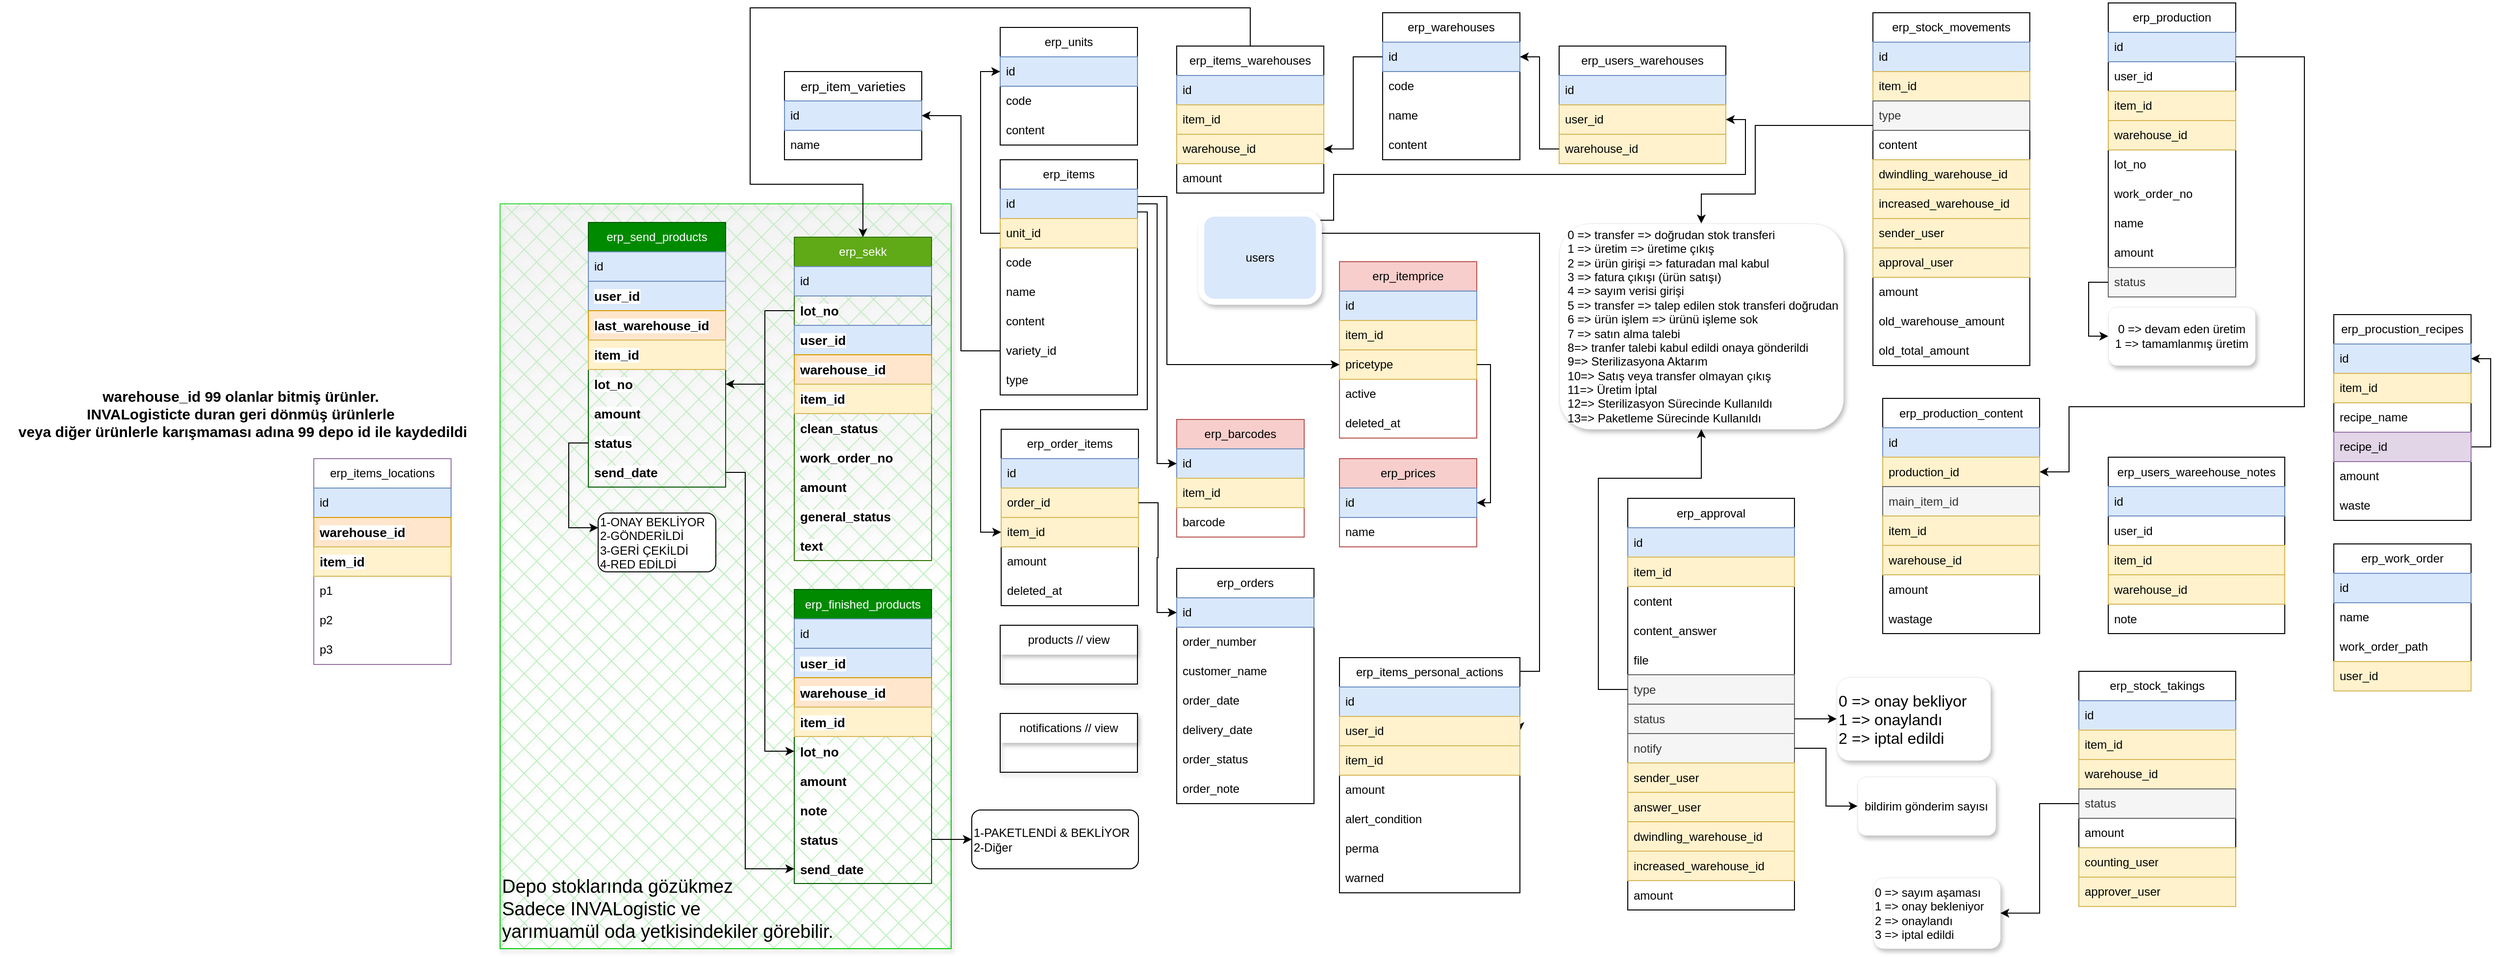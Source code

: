 <mxfile version="24.4.2" type="device" pages="8">
  <diagram name="[ERP] db_diagram" id="ie8R5j13xAdBDbrJRovX">
    <mxGraphModel dx="4328" dy="1921" grid="1" gridSize="10" guides="1" tooltips="1" connect="1" arrows="1" fold="1" page="1" pageScale="1" pageWidth="1169" pageHeight="827" math="0" shadow="0">
      <root>
        <mxCell id="0" />
        <mxCell id="1" parent="0" />
        <mxCell id="GRet7cL_ENIZK_fDH3yk-65" value="" style="rounded=0;whiteSpace=wrap;html=1;fillColor=#00CC00;glass=1;shadow=1;strokeColor=#00CC00;fontColor=#ffffff;gradientColor=none;fillStyle=cross-hatch;shadowOpacity=25;fillOpacity=25;" parent="1" vertex="1">
          <mxGeometry x="-1650" y="200" width="460" height="760" as="geometry" />
        </mxCell>
        <mxCell id="lW7wwFIp6j_VPxc1Ne1c-1" value="erp_units" style="swimlane;fontStyle=0;childLayout=stackLayout;horizontal=1;startSize=30;horizontalStack=0;resizeParent=1;resizeParentMax=0;resizeLast=0;collapsible=1;marginBottom=0;whiteSpace=wrap;html=1;" parent="1" vertex="1">
          <mxGeometry x="-1140" y="20" width="140" height="120" as="geometry" />
        </mxCell>
        <mxCell id="lW7wwFIp6j_VPxc1Ne1c-2" value="id" style="text;strokeColor=#6c8ebf;fillColor=#dae8fc;align=left;verticalAlign=middle;spacingLeft=4;spacingRight=4;overflow=hidden;points=[[0,0.5],[1,0.5]];portConstraint=eastwest;rotatable=0;whiteSpace=wrap;html=1;" parent="lW7wwFIp6j_VPxc1Ne1c-1" vertex="1">
          <mxGeometry y="30" width="140" height="30" as="geometry" />
        </mxCell>
        <mxCell id="lW7wwFIp6j_VPxc1Ne1c-3" value="code" style="text;strokeColor=none;fillColor=none;align=left;verticalAlign=middle;spacingLeft=4;spacingRight=4;overflow=hidden;points=[[0,0.5],[1,0.5]];portConstraint=eastwest;rotatable=0;whiteSpace=wrap;html=1;" parent="lW7wwFIp6j_VPxc1Ne1c-1" vertex="1">
          <mxGeometry y="60" width="140" height="30" as="geometry" />
        </mxCell>
        <mxCell id="u-67akbyDFQhAJ2Lry4P-1" value="content" style="text;strokeColor=none;fillColor=none;align=left;verticalAlign=middle;spacingLeft=4;spacingRight=4;overflow=hidden;points=[[0,0.5],[1,0.5]];portConstraint=eastwest;rotatable=0;whiteSpace=wrap;html=1;" parent="lW7wwFIp6j_VPxc1Ne1c-1" vertex="1">
          <mxGeometry y="90" width="140" height="30" as="geometry" />
        </mxCell>
        <mxCell id="lW7wwFIp6j_VPxc1Ne1c-5" value="erp_items" style="swimlane;fontStyle=0;childLayout=stackLayout;horizontal=1;startSize=30;horizontalStack=0;resizeParent=1;resizeParentMax=0;resizeLast=0;collapsible=1;marginBottom=0;whiteSpace=wrap;html=1;" parent="1" vertex="1">
          <mxGeometry x="-1140" y="155" width="140" height="240" as="geometry" />
        </mxCell>
        <mxCell id="lW7wwFIp6j_VPxc1Ne1c-6" value="id" style="text;strokeColor=#6c8ebf;fillColor=#dae8fc;align=left;verticalAlign=middle;spacingLeft=4;spacingRight=4;overflow=hidden;points=[[0,0.5],[1,0.5]];portConstraint=eastwest;rotatable=0;whiteSpace=wrap;html=1;" parent="lW7wwFIp6j_VPxc1Ne1c-5" vertex="1">
          <mxGeometry y="30" width="140" height="30" as="geometry" />
        </mxCell>
        <mxCell id="lW7wwFIp6j_VPxc1Ne1c-13" value="unit_id" style="text;strokeColor=#d6b656;fillColor=#fff2cc;align=left;verticalAlign=middle;spacingLeft=4;spacingRight=4;overflow=hidden;points=[[0,0.5],[1,0.5]];portConstraint=eastwest;rotatable=0;whiteSpace=wrap;html=1;" parent="lW7wwFIp6j_VPxc1Ne1c-5" vertex="1">
          <mxGeometry y="60" width="140" height="30" as="geometry" />
        </mxCell>
        <mxCell id="qiuFfiLo15orE94NwWKE-2" value="code" style="text;strokeColor=none;fillColor=none;align=left;verticalAlign=middle;spacingLeft=4;spacingRight=4;overflow=hidden;points=[[0,0.5],[1,0.5]];portConstraint=eastwest;rotatable=0;whiteSpace=wrap;html=1;" parent="lW7wwFIp6j_VPxc1Ne1c-5" vertex="1">
          <mxGeometry y="90" width="140" height="30" as="geometry" />
        </mxCell>
        <mxCell id="lW7wwFIp6j_VPxc1Ne1c-7" value="name" style="text;strokeColor=none;fillColor=none;align=left;verticalAlign=middle;spacingLeft=4;spacingRight=4;overflow=hidden;points=[[0,0.5],[1,0.5]];portConstraint=eastwest;rotatable=0;whiteSpace=wrap;html=1;" parent="lW7wwFIp6j_VPxc1Ne1c-5" vertex="1">
          <mxGeometry y="120" width="140" height="30" as="geometry" />
        </mxCell>
        <mxCell id="lW7wwFIp6j_VPxc1Ne1c-8" value="content" style="text;strokeColor=none;fillColor=none;align=left;verticalAlign=middle;spacingLeft=4;spacingRight=4;overflow=hidden;points=[[0,0.5],[1,0.5]];portConstraint=eastwest;rotatable=0;whiteSpace=wrap;html=1;" parent="lW7wwFIp6j_VPxc1Ne1c-5" vertex="1">
          <mxGeometry y="150" width="140" height="30" as="geometry" />
        </mxCell>
        <mxCell id="td3LGvyBSNgGTRBuwEmj-7" value="variety_id" style="text;strokeColor=none;fillColor=none;align=left;verticalAlign=middle;spacingLeft=4;spacingRight=4;overflow=hidden;points=[[0,0.5],[1,0.5]];portConstraint=eastwest;rotatable=0;whiteSpace=wrap;html=1;" parent="lW7wwFIp6j_VPxc1Ne1c-5" vertex="1">
          <mxGeometry y="180" width="140" height="30" as="geometry" />
        </mxCell>
        <mxCell id="GRet7cL_ENIZK_fDH3yk-9" value="type" style="text;strokeColor=none;fillColor=none;align=left;verticalAlign=middle;spacingLeft=4;spacingRight=4;overflow=hidden;points=[[0,0.5],[1,0.5]];portConstraint=eastwest;rotatable=0;whiteSpace=wrap;html=1;" parent="lW7wwFIp6j_VPxc1Ne1c-5" vertex="1">
          <mxGeometry y="210" width="140" height="30" as="geometry" />
        </mxCell>
        <mxCell id="lW7wwFIp6j_VPxc1Ne1c-9" value="erp_warehouses" style="swimlane;fontStyle=0;childLayout=stackLayout;horizontal=1;startSize=30;horizontalStack=0;resizeParent=1;resizeParentMax=0;resizeLast=0;collapsible=1;marginBottom=0;whiteSpace=wrap;html=1;" parent="1" vertex="1">
          <mxGeometry x="-750" y="5" width="140" height="150" as="geometry" />
        </mxCell>
        <mxCell id="lW7wwFIp6j_VPxc1Ne1c-10" value="id" style="text;strokeColor=#6c8ebf;fillColor=#dae8fc;align=left;verticalAlign=middle;spacingLeft=4;spacingRight=4;overflow=hidden;points=[[0,0.5],[1,0.5]];portConstraint=eastwest;rotatable=0;whiteSpace=wrap;html=1;" parent="lW7wwFIp6j_VPxc1Ne1c-9" vertex="1">
          <mxGeometry y="30" width="140" height="30" as="geometry" />
        </mxCell>
        <mxCell id="qiuFfiLo15orE94NwWKE-1" value="code" style="text;strokeColor=none;fillColor=none;align=left;verticalAlign=middle;spacingLeft=4;spacingRight=4;overflow=hidden;points=[[0,0.5],[1,0.5]];portConstraint=eastwest;rotatable=0;whiteSpace=wrap;html=1;" parent="lW7wwFIp6j_VPxc1Ne1c-9" vertex="1">
          <mxGeometry y="60" width="140" height="30" as="geometry" />
        </mxCell>
        <mxCell id="lW7wwFIp6j_VPxc1Ne1c-11" value="name" style="text;strokeColor=none;fillColor=none;align=left;verticalAlign=middle;spacingLeft=4;spacingRight=4;overflow=hidden;points=[[0,0.5],[1,0.5]];portConstraint=eastwest;rotatable=0;whiteSpace=wrap;html=1;" parent="lW7wwFIp6j_VPxc1Ne1c-9" vertex="1">
          <mxGeometry y="90" width="140" height="30" as="geometry" />
        </mxCell>
        <mxCell id="lW7wwFIp6j_VPxc1Ne1c-12" value="content" style="text;strokeColor=none;fillColor=none;align=left;verticalAlign=middle;spacingLeft=4;spacingRight=4;overflow=hidden;points=[[0,0.5],[1,0.5]];portConstraint=eastwest;rotatable=0;whiteSpace=wrap;html=1;" parent="lW7wwFIp6j_VPxc1Ne1c-9" vertex="1">
          <mxGeometry y="120" width="140" height="30" as="geometry" />
        </mxCell>
        <mxCell id="GRet7cL_ENIZK_fDH3yk-42" style="edgeStyle=orthogonalEdgeStyle;rounded=0;orthogonalLoop=1;jettySize=auto;html=1;exitX=0.5;exitY=0;exitDx=0;exitDy=0;entryX=0.5;entryY=0;entryDx=0;entryDy=0;" parent="1" source="vJhLJDGwfIFTATNCOrzW-1" target="GRet7cL_ENIZK_fDH3yk-13" edge="1">
          <mxGeometry relative="1" as="geometry">
            <mxPoint x="-830" y="29" as="sourcePoint" />
            <mxPoint x="-1260" y="224" as="targetPoint" />
            <Array as="points">
              <mxPoint x="-885" />
              <mxPoint x="-1395" />
              <mxPoint x="-1395" y="180" />
              <mxPoint x="-1280" y="180" />
            </Array>
          </mxGeometry>
        </mxCell>
        <mxCell id="vJhLJDGwfIFTATNCOrzW-1" value="erp_items_warehouses" style="swimlane;fontStyle=0;childLayout=stackLayout;horizontal=1;startSize=30;horizontalStack=0;resizeParent=1;resizeParentMax=0;resizeLast=0;collapsible=1;marginBottom=0;whiteSpace=wrap;html=1;" parent="1" vertex="1">
          <mxGeometry x="-960" y="39" width="150" height="150" as="geometry" />
        </mxCell>
        <mxCell id="vJhLJDGwfIFTATNCOrzW-2" value="id" style="text;strokeColor=#6c8ebf;fillColor=#dae8fc;align=left;verticalAlign=middle;spacingLeft=4;spacingRight=4;overflow=hidden;points=[[0,0.5],[1,0.5]];portConstraint=eastwest;rotatable=0;whiteSpace=wrap;html=1;" parent="vJhLJDGwfIFTATNCOrzW-1" vertex="1">
          <mxGeometry y="30" width="150" height="30" as="geometry" />
        </mxCell>
        <mxCell id="vJhLJDGwfIFTATNCOrzW-3" value="item_id" style="text;strokeColor=#d6b656;fillColor=#fff2cc;align=left;verticalAlign=middle;spacingLeft=4;spacingRight=4;overflow=hidden;points=[[0,0.5],[1,0.5]];portConstraint=eastwest;rotatable=0;whiteSpace=wrap;html=1;" parent="vJhLJDGwfIFTATNCOrzW-1" vertex="1">
          <mxGeometry y="60" width="150" height="30" as="geometry" />
        </mxCell>
        <mxCell id="vJhLJDGwfIFTATNCOrzW-4" value="warehouse_id" style="text;strokeColor=#d6b656;fillColor=#fff2cc;align=left;verticalAlign=middle;spacingLeft=4;spacingRight=4;overflow=hidden;points=[[0,0.5],[1,0.5]];portConstraint=eastwest;rotatable=0;whiteSpace=wrap;html=1;" parent="vJhLJDGwfIFTATNCOrzW-1" vertex="1">
          <mxGeometry y="90" width="150" height="30" as="geometry" />
        </mxCell>
        <mxCell id="vJhLJDGwfIFTATNCOrzW-5" value="amount" style="text;strokeColor=none;fillColor=none;align=left;verticalAlign=middle;spacingLeft=4;spacingRight=4;overflow=hidden;points=[[0,0.5],[1,0.5]];portConstraint=eastwest;rotatable=0;whiteSpace=wrap;html=1;" parent="vJhLJDGwfIFTATNCOrzW-1" vertex="1">
          <mxGeometry y="120" width="150" height="30" as="geometry" />
        </mxCell>
        <mxCell id="KTZJhhEUVwFnrzs1_4XE-1" value="erp_itemprice" style="swimlane;fontStyle=0;childLayout=stackLayout;horizontal=1;startSize=30;horizontalStack=0;resizeParent=1;resizeParentMax=0;resizeLast=0;collapsible=1;marginBottom=0;whiteSpace=wrap;html=1;fillColor=#f8cecc;strokeColor=#b85450;" parent="1" vertex="1">
          <mxGeometry x="-794" y="259" width="140" height="180" as="geometry" />
        </mxCell>
        <mxCell id="KTZJhhEUVwFnrzs1_4XE-2" value="id" style="text;strokeColor=#6c8ebf;fillColor=#dae8fc;align=left;verticalAlign=middle;spacingLeft=4;spacingRight=4;overflow=hidden;points=[[0,0.5],[1,0.5]];portConstraint=eastwest;rotatable=0;whiteSpace=wrap;html=1;" parent="KTZJhhEUVwFnrzs1_4XE-1" vertex="1">
          <mxGeometry y="30" width="140" height="30" as="geometry" />
        </mxCell>
        <mxCell id="KTZJhhEUVwFnrzs1_4XE-3" value="item_id" style="text;strokeColor=#d6b656;fillColor=#fff2cc;align=left;verticalAlign=middle;spacingLeft=4;spacingRight=4;overflow=hidden;points=[[0,0.5],[1,0.5]];portConstraint=eastwest;rotatable=0;whiteSpace=wrap;html=1;" parent="KTZJhhEUVwFnrzs1_4XE-1" vertex="1">
          <mxGeometry y="60" width="140" height="30" as="geometry" />
        </mxCell>
        <mxCell id="KTZJhhEUVwFnrzs1_4XE-8" value="pricetype" style="text;strokeColor=#d6b656;fillColor=#fff2cc;align=left;verticalAlign=middle;spacingLeft=4;spacingRight=4;overflow=hidden;points=[[0,0.5],[1,0.5]];portConstraint=eastwest;rotatable=0;whiteSpace=wrap;html=1;" parent="KTZJhhEUVwFnrzs1_4XE-1" vertex="1">
          <mxGeometry y="90" width="140" height="30" as="geometry" />
        </mxCell>
        <mxCell id="ggeZro5CXro3qOHtWgAa-7" value="active" style="text;strokeColor=none;fillColor=none;align=left;verticalAlign=middle;spacingLeft=4;spacingRight=4;overflow=hidden;points=[[0,0.5],[1,0.5]];portConstraint=eastwest;rotatable=0;whiteSpace=wrap;html=1;" parent="KTZJhhEUVwFnrzs1_4XE-1" vertex="1">
          <mxGeometry y="120" width="140" height="30" as="geometry" />
        </mxCell>
        <mxCell id="ggeZro5CXro3qOHtWgAa-8" value="deleted_at" style="text;strokeColor=none;fillColor=none;align=left;verticalAlign=middle;spacingLeft=4;spacingRight=4;overflow=hidden;points=[[0,0.5],[1,0.5]];portConstraint=eastwest;rotatable=0;whiteSpace=wrap;html=1;" parent="KTZJhhEUVwFnrzs1_4XE-1" vertex="1">
          <mxGeometry y="150" width="140" height="30" as="geometry" />
        </mxCell>
        <mxCell id="ggeZro5CXro3qOHtWgAa-1" value="erp_barcodes" style="swimlane;fontStyle=0;childLayout=stackLayout;horizontal=1;startSize=30;horizontalStack=0;resizeParent=1;resizeParentMax=0;resizeLast=0;collapsible=1;marginBottom=0;whiteSpace=wrap;html=1;fillColor=#f8cecc;strokeColor=#b85450;" parent="1" vertex="1">
          <mxGeometry x="-960" y="420" width="130" height="120" as="geometry" />
        </mxCell>
        <mxCell id="ggeZro5CXro3qOHtWgAa-2" value="id" style="text;strokeColor=#6c8ebf;fillColor=#dae8fc;align=left;verticalAlign=middle;spacingLeft=4;spacingRight=4;overflow=hidden;points=[[0,0.5],[1,0.5]];portConstraint=eastwest;rotatable=0;whiteSpace=wrap;html=1;" parent="ggeZro5CXro3qOHtWgAa-1" vertex="1">
          <mxGeometry y="30" width="130" height="30" as="geometry" />
        </mxCell>
        <mxCell id="ggeZro5CXro3qOHtWgAa-6" value="item_id" style="text;strokeColor=#d6b656;fillColor=#fff2cc;align=left;verticalAlign=middle;spacingLeft=4;spacingRight=4;overflow=hidden;points=[[0,0.5],[1,0.5]];portConstraint=eastwest;rotatable=0;whiteSpace=wrap;html=1;" parent="ggeZro5CXro3qOHtWgAa-1" vertex="1">
          <mxGeometry y="60" width="130" height="30" as="geometry" />
        </mxCell>
        <mxCell id="ggeZro5CXro3qOHtWgAa-3" value="barcode" style="text;strokeColor=none;fillColor=none;align=left;verticalAlign=middle;spacingLeft=4;spacingRight=4;overflow=hidden;points=[[0,0.5],[1,0.5]];portConstraint=eastwest;rotatable=0;whiteSpace=wrap;html=1;" parent="ggeZro5CXro3qOHtWgAa-1" vertex="1">
          <mxGeometry y="90" width="130" height="30" as="geometry" />
        </mxCell>
        <mxCell id="LACaxKKCFky4XPNc1QWA-2" style="edgeStyle=orthogonalEdgeStyle;rounded=0;orthogonalLoop=1;jettySize=auto;html=1;" parent="1" source="lW7wwFIp6j_VPxc1Ne1c-10" target="vJhLJDGwfIFTATNCOrzW-4" edge="1">
          <mxGeometry relative="1" as="geometry" />
        </mxCell>
        <mxCell id="LACaxKKCFky4XPNc1QWA-5" style="edgeStyle=orthogonalEdgeStyle;rounded=0;orthogonalLoop=1;jettySize=auto;html=1;exitX=1.003;exitY=0.251;exitDx=0;exitDy=0;exitPerimeter=0;entryX=0;entryY=0.5;entryDx=0;entryDy=0;" parent="1" source="lW7wwFIp6j_VPxc1Ne1c-6" target="KTZJhhEUVwFnrzs1_4XE-8" edge="1">
          <mxGeometry relative="1" as="geometry">
            <Array as="points">
              <mxPoint x="-970" y="193" />
              <mxPoint x="-970" y="364" />
            </Array>
          </mxGeometry>
        </mxCell>
        <mxCell id="wkCx2Tn5QsZ-jUantJhF-8" value="erp_orders" style="swimlane;fontStyle=0;childLayout=stackLayout;horizontal=1;startSize=30;horizontalStack=0;resizeParent=1;resizeParentMax=0;resizeLast=0;collapsible=1;marginBottom=0;whiteSpace=wrap;html=1;" parent="1" vertex="1">
          <mxGeometry x="-960" y="572" width="140" height="240" as="geometry" />
        </mxCell>
        <mxCell id="wkCx2Tn5QsZ-jUantJhF-9" value="id" style="text;strokeColor=#6c8ebf;fillColor=#dae8fc;align=left;verticalAlign=middle;spacingLeft=4;spacingRight=4;overflow=hidden;points=[[0,0.5],[1,0.5]];portConstraint=eastwest;rotatable=0;whiteSpace=wrap;html=1;" parent="wkCx2Tn5QsZ-jUantJhF-8" vertex="1">
          <mxGeometry y="30" width="140" height="30" as="geometry" />
        </mxCell>
        <mxCell id="VOcI9gvrYsyeGpRmK322-13" value="order_number" style="text;strokeColor=none;fillColor=none;align=left;verticalAlign=middle;spacingLeft=4;spacingRight=4;overflow=hidden;points=[[0,0.5],[1,0.5]];portConstraint=eastwest;rotatable=0;whiteSpace=wrap;html=1;" parent="wkCx2Tn5QsZ-jUantJhF-8" vertex="1">
          <mxGeometry y="60" width="140" height="30" as="geometry" />
        </mxCell>
        <mxCell id="wkCx2Tn5QsZ-jUantJhF-11" value="customer_name" style="text;strokeColor=none;fillColor=none;align=left;verticalAlign=middle;spacingLeft=4;spacingRight=4;overflow=hidden;points=[[0,0.5],[1,0.5]];portConstraint=eastwest;rotatable=0;whiteSpace=wrap;html=1;" parent="wkCx2Tn5QsZ-jUantJhF-8" vertex="1">
          <mxGeometry y="90" width="140" height="30" as="geometry" />
        </mxCell>
        <mxCell id="wkCx2Tn5QsZ-jUantJhF-12" value="order_date" style="text;strokeColor=none;fillColor=none;align=left;verticalAlign=middle;spacingLeft=4;spacingRight=4;overflow=hidden;points=[[0,0.5],[1,0.5]];portConstraint=eastwest;rotatable=0;whiteSpace=wrap;html=1;" parent="wkCx2Tn5QsZ-jUantJhF-8" vertex="1">
          <mxGeometry y="120" width="140" height="30" as="geometry" />
        </mxCell>
        <mxCell id="wkCx2Tn5QsZ-jUantJhF-13" value="delivery_date" style="text;strokeColor=none;fillColor=none;align=left;verticalAlign=middle;spacingLeft=4;spacingRight=4;overflow=hidden;points=[[0,0.5],[1,0.5]];portConstraint=eastwest;rotatable=0;whiteSpace=wrap;html=1;" parent="wkCx2Tn5QsZ-jUantJhF-8" vertex="1">
          <mxGeometry y="150" width="140" height="30" as="geometry" />
        </mxCell>
        <mxCell id="VOcI9gvrYsyeGpRmK322-1" value="order_status" style="text;strokeColor=none;fillColor=none;align=left;verticalAlign=middle;spacingLeft=4;spacingRight=4;overflow=hidden;points=[[0,0.5],[1,0.5]];portConstraint=eastwest;rotatable=0;whiteSpace=wrap;html=1;" parent="wkCx2Tn5QsZ-jUantJhF-8" vertex="1">
          <mxGeometry y="180" width="140" height="30" as="geometry" />
        </mxCell>
        <mxCell id="VOcI9gvrYsyeGpRmK322-2" value="order_note" style="text;strokeColor=none;fillColor=none;align=left;verticalAlign=middle;spacingLeft=4;spacingRight=4;overflow=hidden;points=[[0,0.5],[1,0.5]];portConstraint=eastwest;rotatable=0;whiteSpace=wrap;html=1;" parent="wkCx2Tn5QsZ-jUantJhF-8" vertex="1">
          <mxGeometry y="210" width="140" height="30" as="geometry" />
        </mxCell>
        <mxCell id="VOcI9gvrYsyeGpRmK322-4" value="erp_order_items" style="swimlane;fontStyle=0;childLayout=stackLayout;horizontal=1;startSize=30;horizontalStack=0;resizeParent=1;resizeParentMax=0;resizeLast=0;collapsible=1;marginBottom=0;whiteSpace=wrap;html=1;" parent="1" vertex="1">
          <mxGeometry x="-1139" y="430" width="140" height="180" as="geometry" />
        </mxCell>
        <mxCell id="VOcI9gvrYsyeGpRmK322-5" value="id" style="text;strokeColor=#6c8ebf;fillColor=#dae8fc;align=left;verticalAlign=middle;spacingLeft=4;spacingRight=4;overflow=hidden;points=[[0,0.5],[1,0.5]];portConstraint=eastwest;rotatable=0;whiteSpace=wrap;html=1;" parent="VOcI9gvrYsyeGpRmK322-4" vertex="1">
          <mxGeometry y="30" width="140" height="30" as="geometry" />
        </mxCell>
        <mxCell id="VOcI9gvrYsyeGpRmK322-6" value="order_id" style="text;strokeColor=#d6b656;fillColor=#fff2cc;align=left;verticalAlign=middle;spacingLeft=4;spacingRight=4;overflow=hidden;points=[[0,0.5],[1,0.5]];portConstraint=eastwest;rotatable=0;whiteSpace=wrap;html=1;" parent="VOcI9gvrYsyeGpRmK322-4" vertex="1">
          <mxGeometry y="60" width="140" height="30" as="geometry" />
        </mxCell>
        <mxCell id="VOcI9gvrYsyeGpRmK322-14" value="item_id" style="text;strokeColor=#d6b656;fillColor=#fff2cc;align=left;verticalAlign=middle;spacingLeft=4;spacingRight=4;overflow=hidden;points=[[0,0.5],[1,0.5]];portConstraint=eastwest;rotatable=0;whiteSpace=wrap;html=1;" parent="VOcI9gvrYsyeGpRmK322-4" vertex="1">
          <mxGeometry y="90" width="140" height="30" as="geometry" />
        </mxCell>
        <mxCell id="VOcI9gvrYsyeGpRmK322-7" value="amount" style="text;strokeColor=none;fillColor=none;align=left;verticalAlign=middle;spacingLeft=4;spacingRight=4;overflow=hidden;points=[[0,0.5],[1,0.5]];portConstraint=eastwest;rotatable=0;whiteSpace=wrap;html=1;" parent="VOcI9gvrYsyeGpRmK322-4" vertex="1">
          <mxGeometry y="120" width="140" height="30" as="geometry" />
        </mxCell>
        <mxCell id="VOcI9gvrYsyeGpRmK322-8" value="deleted_at" style="text;strokeColor=none;fillColor=none;align=left;verticalAlign=middle;spacingLeft=4;spacingRight=4;overflow=hidden;points=[[0,0.5],[1,0.5]];portConstraint=eastwest;rotatable=0;whiteSpace=wrap;html=1;" parent="VOcI9gvrYsyeGpRmK322-4" vertex="1">
          <mxGeometry y="150" width="140" height="30" as="geometry" />
        </mxCell>
        <mxCell id="VOcI9gvrYsyeGpRmK322-15" style="edgeStyle=orthogonalEdgeStyle;rounded=0;orthogonalLoop=1;jettySize=auto;html=1;exitX=0.999;exitY=0.773;exitDx=0;exitDy=0;exitPerimeter=0;entryX=0;entryY=0.5;entryDx=0;entryDy=0;" parent="1" source="lW7wwFIp6j_VPxc1Ne1c-6" target="VOcI9gvrYsyeGpRmK322-14" edge="1">
          <mxGeometry relative="1" as="geometry">
            <Array as="points">
              <mxPoint x="-990" y="208" />
              <mxPoint x="-990" y="410" />
              <mxPoint x="-1160" y="410" />
              <mxPoint x="-1160" y="535" />
            </Array>
          </mxGeometry>
        </mxCell>
        <mxCell id="R029ps0HxQ7X_3D54Evi-1" value="erp_users_warehouses" style="swimlane;fontStyle=0;childLayout=stackLayout;horizontal=1;startSize=30;horizontalStack=0;resizeParent=1;resizeParentMax=0;resizeLast=0;collapsible=1;marginBottom=0;whiteSpace=wrap;html=1;" parent="1" vertex="1">
          <mxGeometry x="-570" y="39" width="170" height="120" as="geometry" />
        </mxCell>
        <mxCell id="R029ps0HxQ7X_3D54Evi-2" value="id" style="text;strokeColor=#6c8ebf;fillColor=#dae8fc;align=left;verticalAlign=middle;spacingLeft=4;spacingRight=4;overflow=hidden;points=[[0,0.5],[1,0.5]];portConstraint=eastwest;rotatable=0;whiteSpace=wrap;html=1;" parent="R029ps0HxQ7X_3D54Evi-1" vertex="1">
          <mxGeometry y="30" width="170" height="30" as="geometry" />
        </mxCell>
        <mxCell id="R029ps0HxQ7X_3D54Evi-3" value="user_id" style="text;strokeColor=#d6b656;fillColor=#fff2cc;align=left;verticalAlign=middle;spacingLeft=4;spacingRight=4;overflow=hidden;points=[[0,0.5],[1,0.5]];portConstraint=eastwest;rotatable=0;whiteSpace=wrap;html=1;" parent="R029ps0HxQ7X_3D54Evi-1" vertex="1">
          <mxGeometry y="60" width="170" height="30" as="geometry" />
        </mxCell>
        <mxCell id="R029ps0HxQ7X_3D54Evi-4" value="warehouse_id" style="text;strokeColor=#d6b656;fillColor=#fff2cc;align=left;verticalAlign=middle;spacingLeft=4;spacingRight=4;overflow=hidden;points=[[0,0.5],[1,0.5]];portConstraint=eastwest;rotatable=0;whiteSpace=wrap;html=1;" parent="R029ps0HxQ7X_3D54Evi-1" vertex="1">
          <mxGeometry y="90" width="170" height="30" as="geometry" />
        </mxCell>
        <mxCell id="_Cw-Je80qvr9TAxsvUI6-11" style="edgeStyle=orthogonalEdgeStyle;rounded=0;orthogonalLoop=1;jettySize=auto;html=1;exitX=1;exitY=0.25;exitDx=0;exitDy=0;entryX=1;entryY=0.5;entryDx=0;entryDy=0;" parent="1" source="R029ps0HxQ7X_3D54Evi-6" target="_Cw-Je80qvr9TAxsvUI6-6" edge="1">
          <mxGeometry relative="1" as="geometry">
            <Array as="points">
              <mxPoint x="-815" y="230" />
              <mxPoint x="-590" y="230" />
              <mxPoint x="-590" y="677" />
              <mxPoint x="-610" y="677" />
            </Array>
            <mxPoint x="-760" y="260" as="sourcePoint" />
          </mxGeometry>
        </mxCell>
        <mxCell id="GaYUiNfJo8u_Iz_PhQtU-1" style="edgeStyle=orthogonalEdgeStyle;rounded=0;orthogonalLoop=1;jettySize=auto;html=1;exitX=0.992;exitY=0.075;exitDx=0;exitDy=0;exitPerimeter=0;" parent="1" source="R029ps0HxQ7X_3D54Evi-6" target="R029ps0HxQ7X_3D54Evi-3" edge="1">
          <mxGeometry relative="1" as="geometry">
            <Array as="points">
              <mxPoint x="-800" y="217" />
              <mxPoint x="-800" y="170" />
              <mxPoint x="-380" y="170" />
              <mxPoint x="-380" y="114" />
            </Array>
          </mxGeometry>
        </mxCell>
        <mxCell id="R029ps0HxQ7X_3D54Evi-6" value="users" style="rounded=1;whiteSpace=wrap;html=1;fillColor=#dae8fc;strokeColor=#FFFFFF;shadow=1;strokeWidth=6;" parent="1" vertex="1">
          <mxGeometry x="-935" y="210" width="120" height="90" as="geometry" />
        </mxCell>
        <mxCell id="R029ps0HxQ7X_3D54Evi-8" style="edgeStyle=orthogonalEdgeStyle;rounded=0;orthogonalLoop=1;jettySize=auto;html=1;" parent="1" source="R029ps0HxQ7X_3D54Evi-4" target="lW7wwFIp6j_VPxc1Ne1c-10" edge="1">
          <mxGeometry relative="1" as="geometry" />
        </mxCell>
        <mxCell id="R029ps0HxQ7X_3D54Evi-9" value="erp_approval" style="swimlane;fontStyle=0;childLayout=stackLayout;horizontal=1;startSize=30;horizontalStack=0;resizeParent=1;resizeParentMax=0;resizeLast=0;collapsible=1;marginBottom=0;whiteSpace=wrap;html=1;" parent="1" vertex="1">
          <mxGeometry x="-500" y="500.5" width="170" height="420" as="geometry" />
        </mxCell>
        <mxCell id="R029ps0HxQ7X_3D54Evi-10" value="id" style="text;strokeColor=#6c8ebf;fillColor=#dae8fc;align=left;verticalAlign=middle;spacingLeft=4;spacingRight=4;overflow=hidden;points=[[0,0.5],[1,0.5]];portConstraint=eastwest;rotatable=0;whiteSpace=wrap;html=1;" parent="R029ps0HxQ7X_3D54Evi-9" vertex="1">
          <mxGeometry y="30" width="170" height="30" as="geometry" />
        </mxCell>
        <mxCell id="td3LGvyBSNgGTRBuwEmj-6" value="item_id" style="text;strokeColor=#d6b656;fillColor=#fff2cc;align=left;verticalAlign=middle;spacingLeft=4;spacingRight=4;overflow=hidden;points=[[0,0.5],[1,0.5]];portConstraint=eastwest;rotatable=0;whiteSpace=wrap;html=1;" parent="R029ps0HxQ7X_3D54Evi-9" vertex="1">
          <mxGeometry y="60" width="170" height="30" as="geometry" />
        </mxCell>
        <mxCell id="R029ps0HxQ7X_3D54Evi-11" value="content" style="text;strokeColor=none;fillColor=none;align=left;verticalAlign=middle;spacingLeft=4;spacingRight=4;overflow=hidden;points=[[0,0.5],[1,0.5]];portConstraint=eastwest;rotatable=0;whiteSpace=wrap;html=1;" parent="R029ps0HxQ7X_3D54Evi-9" vertex="1">
          <mxGeometry y="90" width="170" height="30" as="geometry" />
        </mxCell>
        <mxCell id="td3LGvyBSNgGTRBuwEmj-1" value="content_answer" style="text;strokeColor=none;fillColor=none;align=left;verticalAlign=middle;spacingLeft=4;spacingRight=4;overflow=hidden;points=[[0,0.5],[1,0.5]];portConstraint=eastwest;rotatable=0;whiteSpace=wrap;html=1;" parent="R029ps0HxQ7X_3D54Evi-9" vertex="1">
          <mxGeometry y="120" width="170" height="30" as="geometry" />
        </mxCell>
        <mxCell id="a_3tb1Zx9Qzy_QM_SLRL-7" value="file" style="text;strokeColor=none;fillColor=none;align=left;verticalAlign=middle;spacingLeft=4;spacingRight=4;overflow=hidden;points=[[0,0.5],[1,0.5]];portConstraint=eastwest;rotatable=0;whiteSpace=wrap;html=1;" parent="R029ps0HxQ7X_3D54Evi-9" vertex="1">
          <mxGeometry y="150" width="170" height="30" as="geometry" />
        </mxCell>
        <mxCell id="R029ps0HxQ7X_3D54Evi-20" value="type" style="text;strokeColor=#666666;fillColor=#f5f5f5;align=left;verticalAlign=middle;spacingLeft=4;spacingRight=4;overflow=hidden;points=[[0,0.5],[1,0.5]];portConstraint=eastwest;rotatable=0;whiteSpace=wrap;html=1;fontColor=#333333;" parent="R029ps0HxQ7X_3D54Evi-9" vertex="1">
          <mxGeometry y="180" width="170" height="30" as="geometry" />
        </mxCell>
        <mxCell id="R029ps0HxQ7X_3D54Evi-21" value="status" style="text;strokeColor=#666666;fillColor=#f5f5f5;align=left;verticalAlign=middle;spacingLeft=4;spacingRight=4;overflow=hidden;points=[[0,0.5],[1,0.5]];portConstraint=eastwest;rotatable=0;whiteSpace=wrap;html=1;fontColor=#333333;" parent="R029ps0HxQ7X_3D54Evi-9" vertex="1">
          <mxGeometry y="210" width="170" height="30" as="geometry" />
        </mxCell>
        <mxCell id="R029ps0HxQ7X_3D54Evi-22" value="notify" style="text;strokeColor=#666666;fillColor=#f5f5f5;align=left;verticalAlign=middle;spacingLeft=4;spacingRight=4;overflow=hidden;points=[[0,0.5],[1,0.5]];portConstraint=eastwest;rotatable=0;whiteSpace=wrap;html=1;fontColor=#333333;" parent="R029ps0HxQ7X_3D54Evi-9" vertex="1">
          <mxGeometry y="240" width="170" height="30" as="geometry" />
        </mxCell>
        <mxCell id="R029ps0HxQ7X_3D54Evi-23" value="sender_user" style="text;strokeColor=#d6b656;fillColor=#fff2cc;align=left;verticalAlign=middle;spacingLeft=4;spacingRight=4;overflow=hidden;points=[[0,0.5],[1,0.5]];portConstraint=eastwest;rotatable=0;whiteSpace=wrap;html=1;" parent="R029ps0HxQ7X_3D54Evi-9" vertex="1">
          <mxGeometry y="270" width="170" height="30" as="geometry" />
        </mxCell>
        <mxCell id="td3LGvyBSNgGTRBuwEmj-2" value="answer_user" style="text;strokeColor=#d6b656;fillColor=#fff2cc;align=left;verticalAlign=middle;spacingLeft=4;spacingRight=4;overflow=hidden;points=[[0,0.5],[1,0.5]];portConstraint=eastwest;rotatable=0;whiteSpace=wrap;html=1;" parent="R029ps0HxQ7X_3D54Evi-9" vertex="1">
          <mxGeometry y="300" width="170" height="30" as="geometry" />
        </mxCell>
        <mxCell id="a_3tb1Zx9Qzy_QM_SLRL-8" value="dwindling_warehouse_id" style="text;strokeColor=#d6b656;fillColor=#fff2cc;align=left;verticalAlign=middle;spacingLeft=4;spacingRight=4;overflow=hidden;points=[[0,0.5],[1,0.5]];portConstraint=eastwest;rotatable=0;whiteSpace=wrap;html=1;" parent="R029ps0HxQ7X_3D54Evi-9" vertex="1">
          <mxGeometry y="330" width="170" height="30" as="geometry" />
        </mxCell>
        <mxCell id="a_3tb1Zx9Qzy_QM_SLRL-9" value="increased_warehouse_id" style="text;strokeColor=#d6b656;fillColor=#fff2cc;align=left;verticalAlign=middle;spacingLeft=4;spacingRight=4;overflow=hidden;points=[[0,0.5],[1,0.5]];portConstraint=eastwest;rotatable=0;whiteSpace=wrap;html=1;" parent="R029ps0HxQ7X_3D54Evi-9" vertex="1">
          <mxGeometry y="360" width="170" height="30" as="geometry" />
        </mxCell>
        <mxCell id="KMtt_HWFA4f-w3bVZXxU-1" value="amount" style="text;strokeColor=none;fillColor=none;align=left;verticalAlign=middle;spacingLeft=4;spacingRight=4;overflow=hidden;points=[[0,0.5],[1,0.5]];portConstraint=eastwest;rotatable=0;whiteSpace=wrap;html=1;" parent="R029ps0HxQ7X_3D54Evi-9" vertex="1">
          <mxGeometry y="390" width="170" height="30" as="geometry" />
        </mxCell>
        <mxCell id="R029ps0HxQ7X_3D54Evi-13" value="erp_stock_movements" style="swimlane;fontStyle=0;childLayout=stackLayout;horizontal=1;startSize=30;horizontalStack=0;resizeParent=1;resizeParentMax=0;resizeLast=0;collapsible=1;marginBottom=0;whiteSpace=wrap;html=1;" parent="1" vertex="1">
          <mxGeometry x="-250" y="5" width="160" height="360" as="geometry" />
        </mxCell>
        <mxCell id="R029ps0HxQ7X_3D54Evi-14" value="id" style="text;strokeColor=#6c8ebf;fillColor=#dae8fc;align=left;verticalAlign=middle;spacingLeft=4;spacingRight=4;overflow=hidden;points=[[0,0.5],[1,0.5]];portConstraint=eastwest;rotatable=0;whiteSpace=wrap;html=1;" parent="R029ps0HxQ7X_3D54Evi-13" vertex="1">
          <mxGeometry y="30" width="160" height="30" as="geometry" />
        </mxCell>
        <mxCell id="R029ps0HxQ7X_3D54Evi-16" value="item_id" style="text;strokeColor=#d6b656;fillColor=#fff2cc;align=left;verticalAlign=middle;spacingLeft=4;spacingRight=4;overflow=hidden;points=[[0,0.5],[1,0.5]];portConstraint=eastwest;rotatable=0;whiteSpace=wrap;html=1;" parent="R029ps0HxQ7X_3D54Evi-13" vertex="1">
          <mxGeometry y="60" width="160" height="30" as="geometry" />
        </mxCell>
        <mxCell id="5L8kXO24iPQIJV-LhXIA-1" value="type" style="text;strokeColor=#666666;fillColor=#f5f5f5;align=left;verticalAlign=middle;spacingLeft=4;spacingRight=4;overflow=hidden;points=[[0,0.5],[1,0.5]];portConstraint=eastwest;rotatable=0;whiteSpace=wrap;html=1;fontColor=#333333;" parent="R029ps0HxQ7X_3D54Evi-13" vertex="1">
          <mxGeometry y="90" width="160" height="30" as="geometry" />
        </mxCell>
        <mxCell id="a_3tb1Zx9Qzy_QM_SLRL-6" value="content" style="text;strokeColor=none;fillColor=none;align=left;verticalAlign=middle;spacingLeft=4;spacingRight=4;overflow=hidden;points=[[0,0.5],[1,0.5]];portConstraint=eastwest;rotatable=0;whiteSpace=wrap;html=1;" parent="R029ps0HxQ7X_3D54Evi-13" vertex="1">
          <mxGeometry y="120" width="160" height="30" as="geometry" />
        </mxCell>
        <mxCell id="R029ps0HxQ7X_3D54Evi-17" value="dwindling_warehouse_id" style="text;strokeColor=#d6b656;fillColor=#fff2cc;align=left;verticalAlign=middle;spacingLeft=4;spacingRight=4;overflow=hidden;points=[[0,0.5],[1,0.5]];portConstraint=eastwest;rotatable=0;whiteSpace=wrap;html=1;" parent="R029ps0HxQ7X_3D54Evi-13" vertex="1">
          <mxGeometry y="150" width="160" height="30" as="geometry" />
        </mxCell>
        <mxCell id="R029ps0HxQ7X_3D54Evi-18" value="increased_warehouse_id" style="text;strokeColor=#d6b656;fillColor=#fff2cc;align=left;verticalAlign=middle;spacingLeft=4;spacingRight=4;overflow=hidden;points=[[0,0.5],[1,0.5]];portConstraint=eastwest;rotatable=0;whiteSpace=wrap;html=1;" parent="R029ps0HxQ7X_3D54Evi-13" vertex="1">
          <mxGeometry y="180" width="160" height="30" as="geometry" />
        </mxCell>
        <mxCell id="5L8kXO24iPQIJV-LhXIA-5" value="sender_user" style="text;strokeColor=#d6b656;fillColor=#fff2cc;align=left;verticalAlign=middle;spacingLeft=4;spacingRight=4;overflow=hidden;points=[[0,0.5],[1,0.5]];portConstraint=eastwest;rotatable=0;whiteSpace=wrap;html=1;" parent="R029ps0HxQ7X_3D54Evi-13" vertex="1">
          <mxGeometry y="210" width="160" height="30" as="geometry" />
        </mxCell>
        <mxCell id="f7EJ_XqeU2Z5nYnw00Zb-1" value="approval_user" style="text;strokeColor=#d6b656;fillColor=#fff2cc;align=left;verticalAlign=middle;spacingLeft=4;spacingRight=4;overflow=hidden;points=[[0,0.5],[1,0.5]];portConstraint=eastwest;rotatable=0;whiteSpace=wrap;html=1;" parent="R029ps0HxQ7X_3D54Evi-13" vertex="1">
          <mxGeometry y="240" width="160" height="30" as="geometry" />
        </mxCell>
        <mxCell id="KMtt_HWFA4f-w3bVZXxU-2" value="amount" style="text;strokeColor=none;fillColor=none;align=left;verticalAlign=middle;spacingLeft=4;spacingRight=4;overflow=hidden;points=[[0,0.5],[1,0.5]];portConstraint=eastwest;rotatable=0;whiteSpace=wrap;html=1;" parent="R029ps0HxQ7X_3D54Evi-13" vertex="1">
          <mxGeometry y="270" width="160" height="30" as="geometry" />
        </mxCell>
        <mxCell id="uSh_M5TToJ80Abu2H0Cm-1" value="old_warehouse_amount" style="text;strokeColor=none;fillColor=none;align=left;verticalAlign=middle;spacingLeft=4;spacingRight=4;overflow=hidden;points=[[0,0.5],[1,0.5]];portConstraint=eastwest;rotatable=0;whiteSpace=wrap;html=1;" parent="R029ps0HxQ7X_3D54Evi-13" vertex="1">
          <mxGeometry y="300" width="160" height="30" as="geometry" />
        </mxCell>
        <mxCell id="uSh_M5TToJ80Abu2H0Cm-3" value="old_total_amount" style="text;strokeColor=none;fillColor=none;align=left;verticalAlign=middle;spacingLeft=4;spacingRight=4;overflow=hidden;points=[[0,0.5],[1,0.5]];portConstraint=eastwest;rotatable=0;whiteSpace=wrap;html=1;" parent="R029ps0HxQ7X_3D54Evi-13" vertex="1">
          <mxGeometry y="330" width="160" height="30" as="geometry" />
        </mxCell>
        <mxCell id="5L8kXO24iPQIJV-LhXIA-2" value="&lt;blockquote style=&quot;margin: 0 0 0 40px; border: none; padding: 0px;&quot;&gt;&lt;/blockquote&gt;&lt;blockquote style=&quot;margin: 0 0 0 40px; border: none; padding: 0px;&quot;&gt;&lt;/blockquote&gt;&lt;blockquote style=&quot;margin: 0 0 0 40px; border: none; padding: 0px;&quot;&gt;&lt;/blockquote&gt;&lt;span style=&quot;background-color: initial;&quot;&gt;&amp;nbsp; 0 =&amp;gt; transfer =&amp;gt; doğrudan stok transferi&lt;/span&gt;&lt;br&gt;&lt;blockquote style=&quot;margin: 0 0 0 40px; border: none; padding: 0px;&quot;&gt;&lt;/blockquote&gt;&lt;span style=&quot;background-color: initial;&quot;&gt;&amp;nbsp; 1 =&amp;gt; üretim =&amp;gt; üretime çıkış&lt;/span&gt;&lt;br&gt;&lt;blockquote style=&quot;margin: 0 0 0 40px; border: none; padding: 0px;&quot;&gt;&lt;/blockquote&gt;&lt;span style=&quot;background-color: initial;&quot;&gt;&amp;nbsp; 2 =&amp;gt; ürün girişi =&amp;gt; faturadan mal kabul&lt;/span&gt;&lt;br&gt;&lt;blockquote style=&quot;margin: 0 0 0 40px; border: none; padding: 0px;&quot;&gt;&lt;/blockquote&gt;&lt;span style=&quot;background-color: initial;&quot;&gt;&amp;nbsp; 3 =&amp;gt; fatura çıkışı (ürün satışı)&lt;/span&gt;&lt;br&gt;&lt;blockquote style=&quot;margin: 0 0 0 40px; border: none; padding: 0px;&quot;&gt;&lt;/blockquote&gt;&lt;span style=&quot;background-color: initial;&quot;&gt;&amp;nbsp; 4 =&amp;gt; sayım verisi girişi&lt;/span&gt;&lt;br&gt;&lt;blockquote style=&quot;margin: 0 0 0 40px; border: none; padding: 0px;&quot;&gt;&lt;/blockquote&gt;&lt;span style=&quot;background-color: initial;&quot;&gt;&amp;nbsp; 5 =&amp;gt; transfer =&amp;gt; talep edilen stok transferi doğrudan&lt;/span&gt;&lt;br&gt;&lt;span style=&quot;background-color: initial;&quot;&gt;&amp;nbsp; 6 =&amp;gt; ürün işlem =&amp;gt; ürünü işleme sok&lt;br&gt;&amp;nbsp; 7 =&amp;gt; satın alma talebi&lt;br&gt;&amp;nbsp; 8=&amp;gt; tranfer talebi kabul edildi onaya gönderildi&lt;br&gt;&lt;/span&gt;&lt;blockquote style=&quot;margin: 0 0 0 40px; border: none; padding: 0px;&quot;&gt;&lt;/blockquote&gt;&lt;blockquote style=&quot;margin: 0 0 0 40px; border: none; padding: 0px;&quot;&gt;&lt;/blockquote&gt;&lt;blockquote style=&quot;margin: 0 0 0 40px; border: none; padding: 0px;&quot;&gt;&lt;/blockquote&gt;&lt;blockquote style=&quot;margin: 0 0 0 40px; border: none; padding: 0px;&quot;&gt;&lt;/blockquote&gt;&lt;blockquote style=&quot;margin: 0 0 0 40px; border: none; padding: 0px;&quot;&gt;&lt;/blockquote&gt;&lt;blockquote style=&quot;margin: 0 0 0 40px; border: none; padding: 0px;&quot;&gt;&lt;/blockquote&gt;&lt;blockquote style=&quot;margin: 0 0 0 40px; border: none; padding: 0px;&quot;&gt;&lt;/blockquote&gt;&lt;blockquote style=&quot;margin: 0 0 0 40px; border: none; padding: 0px;&quot;&gt;&lt;/blockquote&gt;&lt;blockquote style=&quot;margin: 0 0 0 40px; border: none; padding: 0px;&quot;&gt;&lt;/blockquote&gt;&lt;blockquote style=&quot;margin: 0 0 0 40px; border: none; padding: 0px;&quot;&gt;&lt;/blockquote&gt;&lt;div&gt;&amp;nbsp; 9=&amp;gt; Sterilizasyona Aktarım&lt;span style=&quot;background-color: initial;&quot;&gt;&lt;br&gt;&lt;/span&gt;&lt;/div&gt;&lt;div&gt;&amp;nbsp; 10=&amp;gt;&amp;nbsp;&lt;span style=&quot;background-color: initial;&quot;&gt;Satış veya transfer olmayan çıkış&lt;/span&gt;&lt;/div&gt;&lt;div&gt;&amp;nbsp; 11=&amp;gt;&amp;nbsp;&lt;span style=&quot;background-color: initial;&quot;&gt;Üretim İptal&lt;/span&gt;&lt;span style=&quot;background-color: initial;&quot;&gt;&lt;br&gt;&lt;/span&gt;&lt;/div&gt;&lt;div&gt;&amp;nbsp; 12=&amp;gt;&amp;nbsp;&lt;span style=&quot;background-color: initial;&quot;&gt;Sterilizasyon Sürecinde Kullanıldı&lt;/span&gt;&lt;span style=&quot;background-color: initial;&quot;&gt;&lt;br&gt;&lt;/span&gt;&lt;/div&gt;&lt;div&gt;&amp;nbsp; 13=&amp;gt;&amp;nbsp;&lt;span style=&quot;background-color: initial;&quot;&gt;Paketleme Sürecinde Kullanıldı&lt;/span&gt;&lt;span style=&quot;background-color: initial;&quot;&gt;&lt;br&gt;&lt;/span&gt;&lt;/div&gt;" style="rounded=1;whiteSpace=wrap;html=1;align=left;shadow=1;strokeWidth=0;" parent="1" vertex="1">
          <mxGeometry x="-570" y="220" width="290" height="210" as="geometry" />
        </mxCell>
        <mxCell id="5L8kXO24iPQIJV-LhXIA-3" style="edgeStyle=orthogonalEdgeStyle;rounded=0;orthogonalLoop=1;jettySize=auto;html=1;entryX=0.5;entryY=0;entryDx=0;entryDy=0;" parent="1" source="5L8kXO24iPQIJV-LhXIA-1" target="5L8kXO24iPQIJV-LhXIA-2" edge="1">
          <mxGeometry relative="1" as="geometry">
            <Array as="points">
              <mxPoint x="-370" y="120" />
              <mxPoint x="-370" y="190" />
              <mxPoint x="-425" y="190" />
            </Array>
          </mxGeometry>
        </mxCell>
        <mxCell id="5L8kXO24iPQIJV-LhXIA-4" style="edgeStyle=orthogonalEdgeStyle;rounded=0;orthogonalLoop=1;jettySize=auto;html=1;entryX=0.5;entryY=1;entryDx=0;entryDy=0;exitX=0;exitY=0.5;exitDx=0;exitDy=0;" parent="1" source="R029ps0HxQ7X_3D54Evi-20" target="5L8kXO24iPQIJV-LhXIA-2" edge="1">
          <mxGeometry relative="1" as="geometry">
            <Array as="points">
              <mxPoint x="-530" y="695" />
              <mxPoint x="-530" y="480" />
              <mxPoint x="-425" y="480" />
            </Array>
          </mxGeometry>
        </mxCell>
        <mxCell id="a_3tb1Zx9Qzy_QM_SLRL-2" value="&lt;font style=&quot;font-size: 16px;&quot;&gt;0 =&amp;gt; onay bekliyor&lt;br&gt;1 =&amp;gt; onaylandı&lt;br&gt;2 =&amp;gt; iptal edildi&lt;/font&gt;" style="rounded=1;whiteSpace=wrap;html=1;shadow=1;strokeWidth=0;align=left;" parent="1" vertex="1">
          <mxGeometry x="-287" y="683" width="157" height="85" as="geometry" />
        </mxCell>
        <mxCell id="a_3tb1Zx9Qzy_QM_SLRL-3" style="edgeStyle=orthogonalEdgeStyle;rounded=0;orthogonalLoop=1;jettySize=auto;html=1;" parent="1" source="R029ps0HxQ7X_3D54Evi-21" target="a_3tb1Zx9Qzy_QM_SLRL-2" edge="1">
          <mxGeometry relative="1" as="geometry" />
        </mxCell>
        <mxCell id="a_3tb1Zx9Qzy_QM_SLRL-4" value="bildirim gönderim sayısı" style="rounded=1;whiteSpace=wrap;html=1;shadow=1;strokeWidth=0;" parent="1" vertex="1">
          <mxGeometry x="-265.75" y="784.5" width="141" height="60" as="geometry" />
        </mxCell>
        <mxCell id="PhHjR5IwQK07tfzv8aaR-1" value="products // view" style="swimlane;fontStyle=0;childLayout=stackLayout;horizontal=1;startSize=30;horizontalStack=0;resizeParent=1;resizeParentMax=0;resizeLast=0;collapsible=1;marginBottom=0;whiteSpace=wrap;html=1;shadow=1;swimlaneLine=0;glass=0;fillColor=#FFFFFF;" parent="1" vertex="1">
          <mxGeometry x="-1140" y="630" width="140" height="60" as="geometry" />
        </mxCell>
        <mxCell id="td3LGvyBSNgGTRBuwEmj-3" style="edgeStyle=orthogonalEdgeStyle;rounded=0;orthogonalLoop=1;jettySize=auto;html=1;entryX=0;entryY=0.5;entryDx=0;entryDy=0;" parent="1" source="R029ps0HxQ7X_3D54Evi-22" target="a_3tb1Zx9Qzy_QM_SLRL-4" edge="1">
          <mxGeometry relative="1" as="geometry" />
        </mxCell>
        <mxCell id="td3LGvyBSNgGTRBuwEmj-4" value="notifications // view" style="swimlane;fontStyle=0;childLayout=stackLayout;horizontal=1;startSize=30;horizontalStack=0;resizeParent=1;resizeParentMax=0;resizeLast=0;collapsible=1;marginBottom=0;whiteSpace=wrap;html=1;shadow=1;swimlaneLine=0;glass=0;fillColor=#FFFFFF;" parent="1" vertex="1">
          <mxGeometry x="-1140" y="720" width="140" height="60" as="geometry" />
        </mxCell>
        <mxCell id="ViFtB48xIu2g0biZ9oIK-1" value="erp_production_content" style="swimlane;fontStyle=0;childLayout=stackLayout;horizontal=1;startSize=30;horizontalStack=0;resizeParent=1;resizeParentMax=0;resizeLast=0;collapsible=1;marginBottom=0;whiteSpace=wrap;html=1;" parent="1" vertex="1">
          <mxGeometry x="-240" y="398.5" width="160" height="240" as="geometry" />
        </mxCell>
        <mxCell id="ViFtB48xIu2g0biZ9oIK-2" value="id" style="text;strokeColor=#6c8ebf;fillColor=#dae8fc;align=left;verticalAlign=middle;spacingLeft=4;spacingRight=4;overflow=hidden;points=[[0,0.5],[1,0.5]];portConstraint=eastwest;rotatable=0;whiteSpace=wrap;html=1;" parent="ViFtB48xIu2g0biZ9oIK-1" vertex="1">
          <mxGeometry y="30" width="160" height="30" as="geometry" />
        </mxCell>
        <mxCell id="ViFtB48xIu2g0biZ9oIK-14" value="production_id" style="text;strokeColor=#d6b656;fillColor=#fff2cc;align=left;verticalAlign=middle;spacingLeft=4;spacingRight=4;overflow=hidden;points=[[0,0.5],[1,0.5]];portConstraint=eastwest;rotatable=0;whiteSpace=wrap;html=1;" parent="ViFtB48xIu2g0biZ9oIK-1" vertex="1">
          <mxGeometry y="60" width="160" height="30" as="geometry" />
        </mxCell>
        <mxCell id="ViFtB48xIu2g0biZ9oIK-28" value="main_item_id" style="text;strokeColor=#666666;fillColor=#f5f5f5;align=left;verticalAlign=middle;spacingLeft=4;spacingRight=4;overflow=hidden;points=[[0,0.5],[1,0.5]];portConstraint=eastwest;rotatable=0;whiteSpace=wrap;html=1;fontColor=#333333;" parent="ViFtB48xIu2g0biZ9oIK-1" vertex="1">
          <mxGeometry y="90" width="160" height="30" as="geometry" />
        </mxCell>
        <mxCell id="ViFtB48xIu2g0biZ9oIK-3" value="item_id" style="text;strokeColor=#d6b656;fillColor=#fff2cc;align=left;verticalAlign=middle;spacingLeft=4;spacingRight=4;overflow=hidden;points=[[0,0.5],[1,0.5]];portConstraint=eastwest;rotatable=0;whiteSpace=wrap;html=1;" parent="ViFtB48xIu2g0biZ9oIK-1" vertex="1">
          <mxGeometry y="120" width="160" height="30" as="geometry" />
        </mxCell>
        <mxCell id="ViFtB48xIu2g0biZ9oIK-13" value="warehouse_id" style="text;strokeColor=#d6b656;fillColor=#fff2cc;align=left;verticalAlign=middle;spacingLeft=4;spacingRight=4;overflow=hidden;points=[[0,0.5],[1,0.5]];portConstraint=eastwest;rotatable=0;whiteSpace=wrap;html=1;" parent="ViFtB48xIu2g0biZ9oIK-1" vertex="1">
          <mxGeometry y="150" width="160" height="30" as="geometry" />
        </mxCell>
        <mxCell id="ViFtB48xIu2g0biZ9oIK-10" value="amount" style="text;strokeColor=none;fillColor=none;align=left;verticalAlign=middle;spacingLeft=4;spacingRight=4;overflow=hidden;points=[[0,0.5],[1,0.5]];portConstraint=eastwest;rotatable=0;whiteSpace=wrap;html=1;" parent="ViFtB48xIu2g0biZ9oIK-1" vertex="1">
          <mxGeometry y="180" width="160" height="30" as="geometry" />
        </mxCell>
        <mxCell id="ViFtB48xIu2g0biZ9oIK-12" value="wastage" style="text;strokeColor=none;fillColor=none;align=left;verticalAlign=middle;spacingLeft=4;spacingRight=4;overflow=hidden;points=[[0,0.5],[1,0.5]];portConstraint=eastwest;rotatable=0;whiteSpace=wrap;html=1;" parent="ViFtB48xIu2g0biZ9oIK-1" vertex="1">
          <mxGeometry y="210" width="160" height="30" as="geometry" />
        </mxCell>
        <mxCell id="ViFtB48xIu2g0biZ9oIK-15" value="erp_production" style="swimlane;fontStyle=0;childLayout=stackLayout;horizontal=1;startSize=30;horizontalStack=0;resizeParent=1;resizeParentMax=0;resizeLast=0;collapsible=1;marginBottom=0;whiteSpace=wrap;html=1;" parent="1" vertex="1">
          <mxGeometry x="-10" y="-5" width="130" height="300" as="geometry" />
        </mxCell>
        <mxCell id="ViFtB48xIu2g0biZ9oIK-16" value="id" style="text;strokeColor=#6c8ebf;fillColor=#dae8fc;align=left;verticalAlign=middle;spacingLeft=4;spacingRight=4;overflow=hidden;points=[[0,0.5],[1,0.5]];portConstraint=eastwest;rotatable=0;whiteSpace=wrap;html=1;" parent="ViFtB48xIu2g0biZ9oIK-15" vertex="1">
          <mxGeometry y="30" width="130" height="30" as="geometry" />
        </mxCell>
        <mxCell id="ViFtB48xIu2g0biZ9oIK-17" value="user_id" style="text;strokeColor=none;fillColor=none;align=left;verticalAlign=middle;spacingLeft=4;spacingRight=4;overflow=hidden;points=[[0,0.5],[1,0.5]];portConstraint=eastwest;rotatable=0;whiteSpace=wrap;html=1;" parent="ViFtB48xIu2g0biZ9oIK-15" vertex="1">
          <mxGeometry y="60" width="130" height="30" as="geometry" />
        </mxCell>
        <mxCell id="ViFtB48xIu2g0biZ9oIK-18" value="item_id" style="text;strokeColor=#d6b656;fillColor=#fff2cc;align=left;verticalAlign=middle;spacingLeft=4;spacingRight=4;overflow=hidden;points=[[0,0.5],[1,0.5]];portConstraint=eastwest;rotatable=0;whiteSpace=wrap;html=1;" parent="ViFtB48xIu2g0biZ9oIK-15" vertex="1">
          <mxGeometry y="90" width="130" height="30" as="geometry" />
        </mxCell>
        <mxCell id="ViFtB48xIu2g0biZ9oIK-20" value="warehouse_id" style="text;strokeColor=#d6b656;fillColor=#fff2cc;align=left;verticalAlign=middle;spacingLeft=4;spacingRight=4;overflow=hidden;points=[[0,0.5],[1,0.5]];portConstraint=eastwest;rotatable=0;whiteSpace=wrap;html=1;" parent="ViFtB48xIu2g0biZ9oIK-15" vertex="1">
          <mxGeometry y="120" width="130" height="30" as="geometry" />
        </mxCell>
        <mxCell id="hLfFfeBPgkN16bVwanEh-4" value="lot_no" style="text;strokeColor=none;fillColor=none;align=left;verticalAlign=middle;spacingLeft=4;spacingRight=4;overflow=hidden;points=[[0,0.5],[1,0.5]];portConstraint=eastwest;rotatable=0;whiteSpace=wrap;html=1;" parent="ViFtB48xIu2g0biZ9oIK-15" vertex="1">
          <mxGeometry y="150" width="130" height="30" as="geometry" />
        </mxCell>
        <mxCell id="hLfFfeBPgkN16bVwanEh-3" value="work_order_no" style="text;strokeColor=none;fillColor=none;align=left;verticalAlign=middle;spacingLeft=4;spacingRight=4;overflow=hidden;points=[[0,0.5],[1,0.5]];portConstraint=eastwest;rotatable=0;whiteSpace=wrap;html=1;" parent="ViFtB48xIu2g0biZ9oIK-15" vertex="1">
          <mxGeometry y="180" width="130" height="30" as="geometry" />
        </mxCell>
        <mxCell id="ViFtB48xIu2g0biZ9oIK-32" value="name" style="text;strokeColor=none;fillColor=none;align=left;verticalAlign=middle;spacingLeft=4;spacingRight=4;overflow=hidden;points=[[0,0.5],[1,0.5]];portConstraint=eastwest;rotatable=0;whiteSpace=wrap;html=1;" parent="ViFtB48xIu2g0biZ9oIK-15" vertex="1">
          <mxGeometry y="210" width="130" height="30" as="geometry" />
        </mxCell>
        <mxCell id="ViFtB48xIu2g0biZ9oIK-19" value="amount" style="text;strokeColor=none;fillColor=none;align=left;verticalAlign=middle;spacingLeft=4;spacingRight=4;overflow=hidden;points=[[0,0.5],[1,0.5]];portConstraint=eastwest;rotatable=0;whiteSpace=wrap;html=1;" parent="ViFtB48xIu2g0biZ9oIK-15" vertex="1">
          <mxGeometry y="240" width="130" height="30" as="geometry" />
        </mxCell>
        <mxCell id="ViFtB48xIu2g0biZ9oIK-27" value="status" style="text;strokeColor=#666666;fillColor=#f5f5f5;align=left;verticalAlign=middle;spacingLeft=4;spacingRight=4;overflow=hidden;points=[[0,0.5],[1,0.5]];portConstraint=eastwest;rotatable=0;whiteSpace=wrap;html=1;fontColor=#333333;" parent="ViFtB48xIu2g0biZ9oIK-15" vertex="1">
          <mxGeometry y="270" width="130" height="30" as="geometry" />
        </mxCell>
        <mxCell id="ViFtB48xIu2g0biZ9oIK-30" style="edgeStyle=orthogonalEdgeStyle;rounded=0;orthogonalLoop=1;jettySize=auto;html=1;entryX=1;entryY=0.5;entryDx=0;entryDy=0;" parent="1" source="ViFtB48xIu2g0biZ9oIK-16" target="ViFtB48xIu2g0biZ9oIK-14" edge="1">
          <mxGeometry relative="1" as="geometry">
            <Array as="points">
              <mxPoint x="5" y="50" />
              <mxPoint x="190" y="50" />
              <mxPoint x="190" y="407" />
              <mxPoint x="-50" y="407" />
              <mxPoint x="-50" y="474" />
            </Array>
          </mxGeometry>
        </mxCell>
        <mxCell id="aQasNvPQT6l-qa7yHkPC-1" value="0 =&amp;gt; devam eden üretim&lt;br&gt;1 =&amp;gt; tamamlanmış üretim" style="rounded=1;whiteSpace=wrap;html=1;shadow=1;strokeWidth=0;" parent="1" vertex="1">
          <mxGeometry x="-10" y="305" width="150" height="60" as="geometry" />
        </mxCell>
        <mxCell id="aQasNvPQT6l-qa7yHkPC-2" style="edgeStyle=orthogonalEdgeStyle;rounded=0;orthogonalLoop=1;jettySize=auto;html=1;entryX=0;entryY=0.5;entryDx=0;entryDy=0;exitX=0;exitY=0.5;exitDx=0;exitDy=0;" parent="1" source="ViFtB48xIu2g0biZ9oIK-27" target="aQasNvPQT6l-qa7yHkPC-1" edge="1">
          <mxGeometry relative="1" as="geometry" />
        </mxCell>
        <mxCell id="_Cw-Je80qvr9TAxsvUI6-4" value="erp_items_personal_actions" style="swimlane;fontStyle=0;childLayout=stackLayout;horizontal=1;startSize=30;horizontalStack=0;resizeParent=1;resizeParentMax=0;resizeLast=0;collapsible=1;marginBottom=0;whiteSpace=wrap;html=1;" parent="1" vertex="1">
          <mxGeometry x="-794" y="663" width="184" height="240" as="geometry" />
        </mxCell>
        <mxCell id="_Cw-Je80qvr9TAxsvUI6-5" value="id" style="text;strokeColor=#6c8ebf;fillColor=#dae8fc;align=left;verticalAlign=middle;spacingLeft=4;spacingRight=4;overflow=hidden;points=[[0,0.5],[1,0.5]];portConstraint=eastwest;rotatable=0;whiteSpace=wrap;html=1;" parent="_Cw-Je80qvr9TAxsvUI6-4" vertex="1">
          <mxGeometry y="30" width="184" height="30" as="geometry" />
        </mxCell>
        <mxCell id="_Cw-Je80qvr9TAxsvUI6-6" value="user_id" style="text;strokeColor=#d6b656;fillColor=#fff2cc;align=left;verticalAlign=middle;spacingLeft=4;spacingRight=4;overflow=hidden;points=[[0,0.5],[1,0.5]];portConstraint=eastwest;rotatable=0;whiteSpace=wrap;html=1;" parent="_Cw-Je80qvr9TAxsvUI6-4" vertex="1">
          <mxGeometry y="60" width="184" height="30" as="geometry" />
        </mxCell>
        <mxCell id="_Cw-Je80qvr9TAxsvUI6-7" value="item_id" style="text;strokeColor=#d6b656;fillColor=#fff2cc;align=left;verticalAlign=middle;spacingLeft=4;spacingRight=4;overflow=hidden;points=[[0,0.5],[1,0.5]];portConstraint=eastwest;rotatable=0;whiteSpace=wrap;html=1;" parent="_Cw-Je80qvr9TAxsvUI6-4" vertex="1">
          <mxGeometry y="90" width="184" height="30" as="geometry" />
        </mxCell>
        <mxCell id="_Cw-Je80qvr9TAxsvUI6-8" value="amount" style="text;strokeColor=none;fillColor=none;align=left;verticalAlign=middle;spacingLeft=4;spacingRight=4;overflow=hidden;points=[[0,0.5],[1,0.5]];portConstraint=eastwest;rotatable=0;whiteSpace=wrap;html=1;" parent="_Cw-Je80qvr9TAxsvUI6-4" vertex="1">
          <mxGeometry y="120" width="184" height="30" as="geometry" />
        </mxCell>
        <mxCell id="_Cw-Je80qvr9TAxsvUI6-9" value="alert_condition" style="text;strokeColor=none;fillColor=none;align=left;verticalAlign=middle;spacingLeft=4;spacingRight=4;overflow=hidden;points=[[0,0.5],[1,0.5]];portConstraint=eastwest;rotatable=0;whiteSpace=wrap;html=1;" parent="_Cw-Je80qvr9TAxsvUI6-4" vertex="1">
          <mxGeometry y="150" width="184" height="30" as="geometry" />
        </mxCell>
        <mxCell id="AZU2jKeYZQiSekZkRSWg-1" value="perma" style="text;strokeColor=none;fillColor=none;align=left;verticalAlign=middle;spacingLeft=4;spacingRight=4;overflow=hidden;points=[[0,0.5],[1,0.5]];portConstraint=eastwest;rotatable=0;whiteSpace=wrap;html=1;" parent="_Cw-Je80qvr9TAxsvUI6-4" vertex="1">
          <mxGeometry y="180" width="184" height="30" as="geometry" />
        </mxCell>
        <mxCell id="_Cw-Je80qvr9TAxsvUI6-10" value="warned" style="text;strokeColor=none;fillColor=none;align=left;verticalAlign=middle;spacingLeft=4;spacingRight=4;overflow=hidden;points=[[0,0.5],[1,0.5]];portConstraint=eastwest;rotatable=0;whiteSpace=wrap;html=1;" parent="_Cw-Je80qvr9TAxsvUI6-4" vertex="1">
          <mxGeometry y="210" width="184" height="30" as="geometry" />
        </mxCell>
        <mxCell id="NF2Ns2rfmQPPUdKJPooA-1" value="erp_stock_takings" style="swimlane;fontStyle=0;childLayout=stackLayout;horizontal=1;startSize=30;horizontalStack=0;resizeParent=1;resizeParentMax=0;resizeLast=0;collapsible=1;marginBottom=0;whiteSpace=wrap;html=1;" parent="1" vertex="1">
          <mxGeometry x="-40" y="677" width="160" height="240" as="geometry" />
        </mxCell>
        <mxCell id="NF2Ns2rfmQPPUdKJPooA-2" value="id" style="text;strokeColor=#6c8ebf;fillColor=#dae8fc;align=left;verticalAlign=middle;spacingLeft=4;spacingRight=4;overflow=hidden;points=[[0,0.5],[1,0.5]];portConstraint=eastwest;rotatable=0;whiteSpace=wrap;html=1;" parent="NF2Ns2rfmQPPUdKJPooA-1" vertex="1">
          <mxGeometry y="30" width="160" height="30" as="geometry" />
        </mxCell>
        <mxCell id="NF2Ns2rfmQPPUdKJPooA-3" value="item_id" style="text;strokeColor=#d6b656;fillColor=#fff2cc;align=left;verticalAlign=middle;spacingLeft=4;spacingRight=4;overflow=hidden;points=[[0,0.5],[1,0.5]];portConstraint=eastwest;rotatable=0;whiteSpace=wrap;html=1;" parent="NF2Ns2rfmQPPUdKJPooA-1" vertex="1">
          <mxGeometry y="60" width="160" height="30" as="geometry" />
        </mxCell>
        <mxCell id="NF2Ns2rfmQPPUdKJPooA-6" value="warehouse_id" style="text;strokeColor=#d6b656;fillColor=#fff2cc;align=left;verticalAlign=middle;spacingLeft=4;spacingRight=4;overflow=hidden;points=[[0,0.5],[1,0.5]];portConstraint=eastwest;rotatable=0;whiteSpace=wrap;html=1;" parent="NF2Ns2rfmQPPUdKJPooA-1" vertex="1">
          <mxGeometry y="90" width="160" height="30" as="geometry" />
        </mxCell>
        <mxCell id="NF2Ns2rfmQPPUdKJPooA-9" value="status" style="text;strokeColor=#666666;fillColor=#f5f5f5;align=left;verticalAlign=middle;spacingLeft=4;spacingRight=4;overflow=hidden;points=[[0,0.5],[1,0.5]];portConstraint=eastwest;rotatable=0;whiteSpace=wrap;html=1;fontColor=#333333;" parent="NF2Ns2rfmQPPUdKJPooA-1" vertex="1">
          <mxGeometry y="120" width="160" height="30" as="geometry" />
        </mxCell>
        <mxCell id="NF2Ns2rfmQPPUdKJPooA-7" value="amount" style="text;strokeColor=none;fillColor=none;align=left;verticalAlign=middle;spacingLeft=4;spacingRight=4;overflow=hidden;points=[[0,0.5],[1,0.5]];portConstraint=eastwest;rotatable=0;whiteSpace=wrap;html=1;" parent="NF2Ns2rfmQPPUdKJPooA-1" vertex="1">
          <mxGeometry y="150" width="160" height="30" as="geometry" />
        </mxCell>
        <mxCell id="NF2Ns2rfmQPPUdKJPooA-12" value="counting_user" style="text;strokeColor=#d6b656;fillColor=#fff2cc;align=left;verticalAlign=middle;spacingLeft=4;spacingRight=4;overflow=hidden;points=[[0,0.5],[1,0.5]];portConstraint=eastwest;rotatable=0;whiteSpace=wrap;html=1;" parent="NF2Ns2rfmQPPUdKJPooA-1" vertex="1">
          <mxGeometry y="180" width="160" height="30" as="geometry" />
        </mxCell>
        <mxCell id="NF2Ns2rfmQPPUdKJPooA-13" value="approver_user" style="text;strokeColor=#d6b656;fillColor=#fff2cc;align=left;verticalAlign=middle;spacingLeft=4;spacingRight=4;overflow=hidden;points=[[0,0.5],[1,0.5]];portConstraint=eastwest;rotatable=0;whiteSpace=wrap;html=1;" parent="NF2Ns2rfmQPPUdKJPooA-1" vertex="1">
          <mxGeometry y="210" width="160" height="30" as="geometry" />
        </mxCell>
        <mxCell id="NF2Ns2rfmQPPUdKJPooA-10" value="&lt;blockquote style=&quot;margin: 0 0 0 40px; border: none; padding: 0px;&quot;&gt;&lt;/blockquote&gt;&lt;span style=&quot;background-color: initial;&quot;&gt;0 =&amp;gt; sayım aşaması&lt;/span&gt;&lt;br&gt;&lt;blockquote style=&quot;margin: 0 0 0 40px; border: none; padding: 0px;&quot;&gt;&lt;/blockquote&gt;&lt;span style=&quot;background-color: initial;&quot;&gt;1 =&amp;gt; onay bekleniyor&lt;/span&gt;&lt;br&gt;&lt;blockquote style=&quot;margin: 0 0 0 40px; border: none; padding: 0px;&quot;&gt;&lt;/blockquote&gt;&lt;span style=&quot;background-color: initial;&quot;&gt;2 =&amp;gt; onaylandı&lt;/span&gt;&lt;br&gt;3 =&amp;gt; iptal edildi" style="rounded=1;whiteSpace=wrap;html=1;align=left;shadow=1;strokeWidth=0;" parent="1" vertex="1">
          <mxGeometry x="-250" y="887.5" width="130" height="72.5" as="geometry" />
        </mxCell>
        <mxCell id="KTZJhhEUVwFnrzs1_4XE-5" value="erp_prices" style="swimlane;fontStyle=0;childLayout=stackLayout;horizontal=1;startSize=30;horizontalStack=0;resizeParent=1;resizeParentMax=0;resizeLast=0;collapsible=1;marginBottom=0;whiteSpace=wrap;html=1;fillColor=#f8cecc;strokeColor=#b85450;" parent="1" vertex="1">
          <mxGeometry x="-794" y="460" width="140" height="90" as="geometry" />
        </mxCell>
        <mxCell id="KTZJhhEUVwFnrzs1_4XE-6" value="id" style="text;strokeColor=#6c8ebf;fillColor=#dae8fc;align=left;verticalAlign=middle;spacingLeft=4;spacingRight=4;overflow=hidden;points=[[0,0.5],[1,0.5]];portConstraint=eastwest;rotatable=0;whiteSpace=wrap;html=1;" parent="KTZJhhEUVwFnrzs1_4XE-5" vertex="1">
          <mxGeometry y="30" width="140" height="30" as="geometry" />
        </mxCell>
        <mxCell id="KTZJhhEUVwFnrzs1_4XE-7" value="name" style="text;strokeColor=none;fillColor=none;align=left;verticalAlign=middle;spacingLeft=4;spacingRight=4;overflow=hidden;points=[[0,0.5],[1,0.5]];portConstraint=eastwest;rotatable=0;whiteSpace=wrap;html=1;" parent="KTZJhhEUVwFnrzs1_4XE-5" vertex="1">
          <mxGeometry y="60" width="140" height="30" as="geometry" />
        </mxCell>
        <mxCell id="LACaxKKCFky4XPNc1QWA-6" style="edgeStyle=orthogonalEdgeStyle;rounded=0;orthogonalLoop=1;jettySize=auto;html=1;exitX=1;exitY=0.5;exitDx=0;exitDy=0;entryX=1;entryY=0.5;entryDx=0;entryDy=0;" parent="1" source="KTZJhhEUVwFnrzs1_4XE-8" target="KTZJhhEUVwFnrzs1_4XE-6" edge="1">
          <mxGeometry relative="1" as="geometry">
            <Array as="points">
              <mxPoint x="-640" y="364" />
              <mxPoint x="-640" y="505" />
            </Array>
          </mxGeometry>
        </mxCell>
        <mxCell id="4ISl3RwNUQVNAdwYks0D-1" value="erp_procustion_recipes" style="swimlane;fontStyle=0;childLayout=stackLayout;horizontal=1;startSize=30;horizontalStack=0;resizeParent=1;resizeParentMax=0;resizeLast=0;collapsible=1;marginBottom=0;whiteSpace=wrap;html=1;" parent="1" vertex="1">
          <mxGeometry x="220" y="313" width="140" height="210" as="geometry" />
        </mxCell>
        <mxCell id="4ISl3RwNUQVNAdwYks0D-2" value="id" style="text;strokeColor=#6c8ebf;fillColor=#dae8fc;align=left;verticalAlign=middle;spacingLeft=4;spacingRight=4;overflow=hidden;points=[[0,0.5],[1,0.5]];portConstraint=eastwest;rotatable=0;whiteSpace=wrap;html=1;" parent="4ISl3RwNUQVNAdwYks0D-1" vertex="1">
          <mxGeometry y="30" width="140" height="30" as="geometry" />
        </mxCell>
        <mxCell id="4ISl3RwNUQVNAdwYks0D-8" value="item_id" style="text;strokeColor=#d6b656;fillColor=#fff2cc;align=left;verticalAlign=middle;spacingLeft=4;spacingRight=4;overflow=hidden;points=[[0,0.5],[1,0.5]];portConstraint=eastwest;rotatable=0;whiteSpace=wrap;html=1;" parent="4ISl3RwNUQVNAdwYks0D-1" vertex="1">
          <mxGeometry y="60" width="140" height="30" as="geometry" />
        </mxCell>
        <mxCell id="4ISl3RwNUQVNAdwYks0D-3" value="recipe_name" style="text;strokeColor=none;fillColor=none;align=left;verticalAlign=middle;spacingLeft=4;spacingRight=4;overflow=hidden;points=[[0,0.5],[1,0.5]];portConstraint=eastwest;rotatable=0;whiteSpace=wrap;html=1;" parent="4ISl3RwNUQVNAdwYks0D-1" vertex="1">
          <mxGeometry y="90" width="140" height="30" as="geometry" />
        </mxCell>
        <mxCell id="4ISl3RwNUQVNAdwYks0D-9" style="edgeStyle=orthogonalEdgeStyle;rounded=0;orthogonalLoop=1;jettySize=auto;html=1;exitX=1;exitY=0.5;exitDx=0;exitDy=0;entryX=1;entryY=0.5;entryDx=0;entryDy=0;" parent="4ISl3RwNUQVNAdwYks0D-1" source="4ISl3RwNUQVNAdwYks0D-4" target="4ISl3RwNUQVNAdwYks0D-2" edge="1">
          <mxGeometry relative="1" as="geometry" />
        </mxCell>
        <mxCell id="4ISl3RwNUQVNAdwYks0D-4" value="recipe_id" style="text;strokeColor=#9673a6;fillColor=#e1d5e7;align=left;verticalAlign=middle;spacingLeft=4;spacingRight=4;overflow=hidden;points=[[0,0.5],[1,0.5]];portConstraint=eastwest;rotatable=0;whiteSpace=wrap;html=1;" parent="4ISl3RwNUQVNAdwYks0D-1" vertex="1">
          <mxGeometry y="120" width="140" height="30" as="geometry" />
        </mxCell>
        <mxCell id="4ISl3RwNUQVNAdwYks0D-5" value="amount" style="text;strokeColor=none;fillColor=none;align=left;verticalAlign=middle;spacingLeft=4;spacingRight=4;overflow=hidden;points=[[0,0.5],[1,0.5]];portConstraint=eastwest;rotatable=0;whiteSpace=wrap;html=1;" parent="4ISl3RwNUQVNAdwYks0D-1" vertex="1">
          <mxGeometry y="150" width="140" height="30" as="geometry" />
        </mxCell>
        <mxCell id="4ISl3RwNUQVNAdwYks0D-6" value="waste&lt;br&gt;" style="text;strokeColor=none;fillColor=none;align=left;verticalAlign=middle;spacingLeft=4;spacingRight=4;overflow=hidden;points=[[0,0.5],[1,0.5]];portConstraint=eastwest;rotatable=0;whiteSpace=wrap;html=1;" parent="4ISl3RwNUQVNAdwYks0D-1" vertex="1">
          <mxGeometry y="180" width="140" height="30" as="geometry" />
        </mxCell>
        <mxCell id="hLfFfeBPgkN16bVwanEh-5" value="erp_work_order" style="swimlane;fontStyle=0;childLayout=stackLayout;horizontal=1;startSize=30;horizontalStack=0;resizeParent=1;resizeParentMax=0;resizeLast=0;collapsible=1;marginBottom=0;whiteSpace=wrap;html=1;" parent="1" vertex="1">
          <mxGeometry x="220" y="547" width="140" height="150" as="geometry" />
        </mxCell>
        <mxCell id="hLfFfeBPgkN16bVwanEh-6" value="id" style="text;strokeColor=#6c8ebf;fillColor=#dae8fc;align=left;verticalAlign=middle;spacingLeft=4;spacingRight=4;overflow=hidden;points=[[0,0.5],[1,0.5]];portConstraint=eastwest;rotatable=0;whiteSpace=wrap;html=1;" parent="hLfFfeBPgkN16bVwanEh-5" vertex="1">
          <mxGeometry y="30" width="140" height="30" as="geometry" />
        </mxCell>
        <mxCell id="hLfFfeBPgkN16bVwanEh-7" value="name" style="text;strokeColor=none;fillColor=none;align=left;verticalAlign=middle;spacingLeft=4;spacingRight=4;overflow=hidden;points=[[0,0.5],[1,0.5]];portConstraint=eastwest;rotatable=0;whiteSpace=wrap;html=1;" parent="hLfFfeBPgkN16bVwanEh-5" vertex="1">
          <mxGeometry y="60" width="140" height="30" as="geometry" />
        </mxCell>
        <mxCell id="hLfFfeBPgkN16bVwanEh-8" value="work_order_path" style="text;align=left;verticalAlign=middle;spacingLeft=4;spacingRight=4;overflow=hidden;points=[[0,0.5],[1,0.5]];portConstraint=eastwest;rotatable=0;whiteSpace=wrap;html=1;" parent="hLfFfeBPgkN16bVwanEh-5" vertex="1">
          <mxGeometry y="90" width="140" height="30" as="geometry" />
        </mxCell>
        <mxCell id="hLfFfeBPgkN16bVwanEh-9" value="user_id&lt;br&gt;" style="text;strokeColor=#d6b656;fillColor=#fff2cc;align=left;verticalAlign=middle;spacingLeft=4;spacingRight=4;overflow=hidden;points=[[0,0.5],[1,0.5]];portConstraint=eastwest;rotatable=0;whiteSpace=wrap;html=1;" parent="hLfFfeBPgkN16bVwanEh-5" vertex="1">
          <mxGeometry y="120" width="140" height="30" as="geometry" />
        </mxCell>
        <mxCell id="hLfFfeBPgkN16bVwanEh-13" value="erp_users_wareehouse_notes" style="swimlane;fontStyle=0;childLayout=stackLayout;horizontal=1;startSize=30;horizontalStack=0;resizeParent=1;resizeParentMax=0;resizeLast=0;collapsible=1;marginBottom=0;whiteSpace=wrap;html=1;" parent="1" vertex="1">
          <mxGeometry x="-10" y="458.5" width="180" height="180" as="geometry" />
        </mxCell>
        <mxCell id="hLfFfeBPgkN16bVwanEh-14" value="id" style="text;strokeColor=#6c8ebf;fillColor=#dae8fc;align=left;verticalAlign=middle;spacingLeft=4;spacingRight=4;overflow=hidden;points=[[0,0.5],[1,0.5]];portConstraint=eastwest;rotatable=0;whiteSpace=wrap;html=1;" parent="hLfFfeBPgkN16bVwanEh-13" vertex="1">
          <mxGeometry y="30" width="180" height="30" as="geometry" />
        </mxCell>
        <mxCell id="hLfFfeBPgkN16bVwanEh-15" value="user_id" style="text;strokeColor=none;fillColor=none;align=left;verticalAlign=middle;spacingLeft=4;spacingRight=4;overflow=hidden;points=[[0,0.5],[1,0.5]];portConstraint=eastwest;rotatable=0;whiteSpace=wrap;html=1;" parent="hLfFfeBPgkN16bVwanEh-13" vertex="1">
          <mxGeometry y="60" width="180" height="30" as="geometry" />
        </mxCell>
        <mxCell id="hLfFfeBPgkN16bVwanEh-16" value="item_id" style="text;strokeColor=#d6b656;fillColor=#fff2cc;align=left;verticalAlign=middle;spacingLeft=4;spacingRight=4;overflow=hidden;points=[[0,0.5],[1,0.5]];portConstraint=eastwest;rotatable=0;whiteSpace=wrap;html=1;" parent="hLfFfeBPgkN16bVwanEh-13" vertex="1">
          <mxGeometry y="90" width="180" height="30" as="geometry" />
        </mxCell>
        <mxCell id="hLfFfeBPgkN16bVwanEh-17" value="warehouse_id" style="text;strokeColor=#d6b656;fillColor=#fff2cc;align=left;verticalAlign=middle;spacingLeft=4;spacingRight=4;overflow=hidden;points=[[0,0.5],[1,0.5]];portConstraint=eastwest;rotatable=0;whiteSpace=wrap;html=1;" parent="hLfFfeBPgkN16bVwanEh-13" vertex="1">
          <mxGeometry y="120" width="180" height="30" as="geometry" />
        </mxCell>
        <mxCell id="hLfFfeBPgkN16bVwanEh-18" value="note" style="text;strokeColor=none;fillColor=none;align=left;verticalAlign=middle;spacingLeft=4;spacingRight=4;overflow=hidden;points=[[0,0.5],[1,0.5]];portConstraint=eastwest;rotatable=0;whiteSpace=wrap;html=1;" parent="hLfFfeBPgkN16bVwanEh-13" vertex="1">
          <mxGeometry y="150" width="180" height="30" as="geometry" />
        </mxCell>
        <mxCell id="AZU2jKeYZQiSekZkRSWg-2" style="edgeStyle=orthogonalEdgeStyle;rounded=0;orthogonalLoop=1;jettySize=auto;html=1;exitX=0;exitY=0.5;exitDx=0;exitDy=0;entryX=1;entryY=0.5;entryDx=0;entryDy=0;" parent="1" source="NF2Ns2rfmQPPUdKJPooA-9" target="NF2Ns2rfmQPPUdKJPooA-10" edge="1">
          <mxGeometry relative="1" as="geometry" />
        </mxCell>
        <mxCell id="GRet7cL_ENIZK_fDH3yk-1" value="&lt;div&gt;&lt;span style=&quot;background-color: rgb(255, 255, 255); font-family: sans-serif; font-size: 13.12px; text-align: left; text-wrap: nowrap;&quot;&gt;erp_item_varieties&lt;/span&gt;&lt;br&gt;&lt;/div&gt;" style="swimlane;fontStyle=0;childLayout=stackLayout;horizontal=1;startSize=30;horizontalStack=0;resizeParent=1;resizeParentMax=0;resizeLast=0;collapsible=1;marginBottom=0;whiteSpace=wrap;html=1;" parent="1" vertex="1">
          <mxGeometry x="-1360" y="65" width="140" height="90" as="geometry" />
        </mxCell>
        <mxCell id="GRet7cL_ENIZK_fDH3yk-2" value="id" style="text;strokeColor=#6c8ebf;fillColor=#dae8fc;align=left;verticalAlign=middle;spacingLeft=4;spacingRight=4;overflow=hidden;points=[[0,0.5],[1,0.5]];portConstraint=eastwest;rotatable=0;whiteSpace=wrap;html=1;" parent="GRet7cL_ENIZK_fDH3yk-1" vertex="1">
          <mxGeometry y="30" width="140" height="30" as="geometry" />
        </mxCell>
        <mxCell id="GRet7cL_ENIZK_fDH3yk-5" value="name" style="text;strokeColor=none;fillColor=none;align=left;verticalAlign=middle;spacingLeft=4;spacingRight=4;overflow=hidden;points=[[0,0.5],[1,0.5]];portConstraint=eastwest;rotatable=0;whiteSpace=wrap;html=1;" parent="GRet7cL_ENIZK_fDH3yk-1" vertex="1">
          <mxGeometry y="60" width="140" height="30" as="geometry" />
        </mxCell>
        <mxCell id="GRet7cL_ENIZK_fDH3yk-10" style="edgeStyle=orthogonalEdgeStyle;rounded=0;orthogonalLoop=1;jettySize=auto;html=1;exitX=1;exitY=0.5;exitDx=0;exitDy=0;entryX=0;entryY=0.5;entryDx=0;entryDy=0;" parent="1" source="lW7wwFIp6j_VPxc1Ne1c-6" target="ggeZro5CXro3qOHtWgAa-2" edge="1">
          <mxGeometry relative="1" as="geometry" />
        </mxCell>
        <mxCell id="GRet7cL_ENIZK_fDH3yk-11" style="edgeStyle=orthogonalEdgeStyle;rounded=0;orthogonalLoop=1;jettySize=auto;html=1;exitX=0;exitY=0.5;exitDx=0;exitDy=0;entryX=1;entryY=0.5;entryDx=0;entryDy=0;" parent="1" source="td3LGvyBSNgGTRBuwEmj-7" target="GRet7cL_ENIZK_fDH3yk-2" edge="1">
          <mxGeometry relative="1" as="geometry" />
        </mxCell>
        <mxCell id="GRet7cL_ENIZK_fDH3yk-13" value="erp_sekk" style="swimlane;fontStyle=0;childLayout=stackLayout;horizontal=1;startSize=30;horizontalStack=0;resizeParent=1;resizeParentMax=0;resizeLast=0;collapsible=1;marginBottom=0;whiteSpace=wrap;html=1;fillColor=#60a917;fontColor=#ffffff;strokeColor=#2D7600;" parent="1" vertex="1">
          <mxGeometry x="-1350" y="234" width="140" height="330" as="geometry" />
        </mxCell>
        <mxCell id="GRet7cL_ENIZK_fDH3yk-14" value="id" style="text;strokeColor=#6c8ebf;fillColor=#dae8fc;align=left;verticalAlign=middle;spacingLeft=4;spacingRight=4;overflow=hidden;points=[[0,0.5],[1,0.5]];portConstraint=eastwest;rotatable=0;whiteSpace=wrap;html=1;" parent="GRet7cL_ENIZK_fDH3yk-13" vertex="1">
          <mxGeometry y="30" width="140" height="30" as="geometry" />
        </mxCell>
        <mxCell id="GRet7cL_ENIZK_fDH3yk-16" value="&lt;span style=&quot;font-family: sans-serif; font-size: 13.12px; font-weight: 700; text-wrap: nowrap; background-color: rgb(255, 255, 255);&quot;&gt;lot_no&lt;/span&gt;" style="text;strokeColor=none;fillColor=none;align=left;verticalAlign=middle;spacingLeft=4;spacingRight=4;overflow=hidden;points=[[0,0.5],[1,0.5]];portConstraint=eastwest;rotatable=0;whiteSpace=wrap;html=1;" parent="GRet7cL_ENIZK_fDH3yk-13" vertex="1">
          <mxGeometry y="60" width="140" height="30" as="geometry" />
        </mxCell>
        <mxCell id="GRet7cL_ENIZK_fDH3yk-17" value="&lt;span style=&quot;font-family: sans-serif; font-size: 13.12px; font-weight: 700; text-wrap: nowrap; background-color: rgb(255, 255, 255);&quot;&gt;user_id&lt;/span&gt;" style="text;strokeColor=#6c8ebf;fillColor=#dae8fc;align=left;verticalAlign=middle;spacingLeft=4;spacingRight=4;overflow=hidden;points=[[0,0.5],[1,0.5]];portConstraint=eastwest;rotatable=0;whiteSpace=wrap;html=1;" parent="GRet7cL_ENIZK_fDH3yk-13" vertex="1">
          <mxGeometry y="90" width="140" height="30" as="geometry" />
        </mxCell>
        <mxCell id="GRet7cL_ENIZK_fDH3yk-18" value="&lt;span style=&quot;font-family: sans-serif; font-size: 13.12px; font-weight: 700; text-wrap: nowrap; background-color: rgb(255, 255, 255);&quot;&gt;warehouse_id&lt;/span&gt;" style="text;strokeColor=#d79b00;fillColor=#ffe6cc;align=left;verticalAlign=middle;spacingLeft=4;spacingRight=4;overflow=hidden;points=[[0,0.5],[1,0.5]];portConstraint=eastwest;rotatable=0;whiteSpace=wrap;html=1;" parent="GRet7cL_ENIZK_fDH3yk-13" vertex="1">
          <mxGeometry y="120" width="140" height="30" as="geometry" />
        </mxCell>
        <mxCell id="GRet7cL_ENIZK_fDH3yk-19" value="&lt;span style=&quot;font-family: sans-serif; font-size: 13.12px; font-weight: 700; text-wrap: nowrap; background-color: rgb(255, 255, 255);&quot;&gt;item_id&lt;/span&gt;" style="text;strokeColor=#d6b656;fillColor=#fff2cc;align=left;verticalAlign=middle;spacingLeft=4;spacingRight=4;overflow=hidden;points=[[0,0.5],[1,0.5]];portConstraint=eastwest;rotatable=0;whiteSpace=wrap;html=1;" parent="GRet7cL_ENIZK_fDH3yk-13" vertex="1">
          <mxGeometry y="150" width="140" height="30" as="geometry" />
        </mxCell>
        <mxCell id="GRet7cL_ENIZK_fDH3yk-20" value="&lt;span style=&quot;font-family: sans-serif; font-size: 13.12px; font-weight: 700; text-wrap: nowrap; background-color: rgb(255, 255, 255);&quot;&gt;clean_status&lt;/span&gt;" style="text;strokeColor=none;fillColor=none;align=left;verticalAlign=middle;spacingLeft=4;spacingRight=4;overflow=hidden;points=[[0,0.5],[1,0.5]];portConstraint=eastwest;rotatable=0;whiteSpace=wrap;html=1;" parent="GRet7cL_ENIZK_fDH3yk-13" vertex="1">
          <mxGeometry y="180" width="140" height="30" as="geometry" />
        </mxCell>
        <mxCell id="GRet7cL_ENIZK_fDH3yk-21" value="&lt;span style=&quot;font-family: sans-serif; font-size: 13.12px; font-weight: 700; text-wrap: nowrap; background-color: rgb(255, 255, 255);&quot;&gt;work_order_no&lt;/span&gt;" style="text;strokeColor=none;fillColor=none;align=left;verticalAlign=middle;spacingLeft=4;spacingRight=4;overflow=hidden;points=[[0,0.5],[1,0.5]];portConstraint=eastwest;rotatable=0;whiteSpace=wrap;html=1;" parent="GRet7cL_ENIZK_fDH3yk-13" vertex="1">
          <mxGeometry y="210" width="140" height="30" as="geometry" />
        </mxCell>
        <mxCell id="GRet7cL_ENIZK_fDH3yk-22" value="&lt;span style=&quot;font-family: sans-serif; font-size: 13.12px; font-weight: 700; text-wrap: nowrap; background-color: rgb(255, 255, 255);&quot;&gt;amount&lt;/span&gt;" style="text;strokeColor=none;fillColor=none;align=left;verticalAlign=middle;spacingLeft=4;spacingRight=4;overflow=hidden;points=[[0,0.5],[1,0.5]];portConstraint=eastwest;rotatable=0;whiteSpace=wrap;html=1;" parent="GRet7cL_ENIZK_fDH3yk-13" vertex="1">
          <mxGeometry y="240" width="140" height="30" as="geometry" />
        </mxCell>
        <mxCell id="GRet7cL_ENIZK_fDH3yk-23" value="&lt;span style=&quot;font-family: sans-serif; font-size: 13.12px; font-weight: 700; text-wrap: nowrap; background-color: rgb(255, 255, 255);&quot;&gt;general_status&lt;/span&gt;" style="text;strokeColor=none;fillColor=none;align=left;verticalAlign=middle;spacingLeft=4;spacingRight=4;overflow=hidden;points=[[0,0.5],[1,0.5]];portConstraint=eastwest;rotatable=0;whiteSpace=wrap;html=1;" parent="GRet7cL_ENIZK_fDH3yk-13" vertex="1">
          <mxGeometry y="270" width="140" height="30" as="geometry" />
        </mxCell>
        <mxCell id="GRet7cL_ENIZK_fDH3yk-24" value="&lt;span style=&quot;font-family: sans-serif; font-size: 13.12px; font-weight: 700; text-wrap: nowrap; background-color: rgb(255, 255, 255);&quot;&gt;text&lt;/span&gt;" style="text;strokeColor=none;fillColor=none;align=left;verticalAlign=middle;spacingLeft=4;spacingRight=4;overflow=hidden;points=[[0,0.5],[1,0.5]];portConstraint=eastwest;rotatable=0;whiteSpace=wrap;html=1;" parent="GRet7cL_ENIZK_fDH3yk-13" vertex="1">
          <mxGeometry y="300" width="140" height="30" as="geometry" />
        </mxCell>
        <mxCell id="GRet7cL_ENIZK_fDH3yk-26" value="erp_send_products" style="swimlane;fontStyle=0;childLayout=stackLayout;horizontal=1;startSize=30;horizontalStack=0;resizeParent=1;resizeParentMax=0;resizeLast=0;collapsible=1;marginBottom=0;whiteSpace=wrap;html=1;fillColor=#008a00;fontColor=#ffffff;strokeColor=#005700;" parent="1" vertex="1">
          <mxGeometry x="-1560" y="219" width="140" height="270" as="geometry" />
        </mxCell>
        <mxCell id="GRet7cL_ENIZK_fDH3yk-27" value="id" style="text;strokeColor=#6c8ebf;fillColor=#dae8fc;align=left;verticalAlign=middle;spacingLeft=4;spacingRight=4;overflow=hidden;points=[[0,0.5],[1,0.5]];portConstraint=eastwest;rotatable=0;whiteSpace=wrap;html=1;" parent="GRet7cL_ENIZK_fDH3yk-26" vertex="1">
          <mxGeometry y="30" width="140" height="30" as="geometry" />
        </mxCell>
        <mxCell id="GRet7cL_ENIZK_fDH3yk-29" value="&lt;span style=&quot;font-family: sans-serif; font-size: 13.12px; font-weight: 700; text-wrap: nowrap; background-color: rgb(255, 255, 255);&quot;&gt;user_id&lt;/span&gt;" style="text;strokeColor=#6c8ebf;fillColor=#dae8fc;align=left;verticalAlign=middle;spacingLeft=4;spacingRight=4;overflow=hidden;points=[[0,0.5],[1,0.5]];portConstraint=eastwest;rotatable=0;whiteSpace=wrap;html=1;" parent="GRet7cL_ENIZK_fDH3yk-26" vertex="1">
          <mxGeometry y="60" width="140" height="30" as="geometry" />
        </mxCell>
        <mxCell id="GRet7cL_ENIZK_fDH3yk-30" value="&lt;span style=&quot;font-family: sans-serif; font-size: 13.12px; font-weight: 700; text-wrap: nowrap; background-color: rgb(255, 255, 255);&quot;&gt;last_warehouse_id&lt;/span&gt;" style="text;strokeColor=#d79b00;fillColor=#ffe6cc;align=left;verticalAlign=middle;spacingLeft=4;spacingRight=4;overflow=hidden;points=[[0,0.5],[1,0.5]];portConstraint=eastwest;rotatable=0;whiteSpace=wrap;html=1;" parent="GRet7cL_ENIZK_fDH3yk-26" vertex="1">
          <mxGeometry y="90" width="140" height="30" as="geometry" />
        </mxCell>
        <mxCell id="GRet7cL_ENIZK_fDH3yk-31" value="&lt;span style=&quot;font-family: sans-serif; font-size: 13.12px; font-weight: 700; text-wrap: nowrap; background-color: rgb(255, 255, 255);&quot;&gt;item_id&lt;/span&gt;" style="text;strokeColor=#d6b656;fillColor=#fff2cc;align=left;verticalAlign=middle;spacingLeft=4;spacingRight=4;overflow=hidden;points=[[0,0.5],[1,0.5]];portConstraint=eastwest;rotatable=0;whiteSpace=wrap;html=1;" parent="GRet7cL_ENIZK_fDH3yk-26" vertex="1">
          <mxGeometry y="120" width="140" height="30" as="geometry" />
        </mxCell>
        <mxCell id="GRet7cL_ENIZK_fDH3yk-28" value="&lt;span style=&quot;font-family: sans-serif; font-size: 13.12px; font-weight: 700; text-wrap: nowrap; background-color: rgb(255, 255, 255);&quot;&gt;lot_no&lt;/span&gt;" style="text;strokeColor=none;fillColor=none;align=left;verticalAlign=middle;spacingLeft=4;spacingRight=4;overflow=hidden;points=[[0,0.5],[1,0.5]];portConstraint=eastwest;rotatable=0;whiteSpace=wrap;html=1;" parent="GRet7cL_ENIZK_fDH3yk-26" vertex="1">
          <mxGeometry y="150" width="140" height="30" as="geometry" />
        </mxCell>
        <mxCell id="GRet7cL_ENIZK_fDH3yk-34" value="&lt;span style=&quot;font-family: sans-serif; font-size: 13.12px; font-weight: 700; text-wrap: nowrap; background-color: rgb(255, 255, 255);&quot;&gt;amount&lt;/span&gt;" style="text;strokeColor=none;fillColor=none;align=left;verticalAlign=middle;spacingLeft=4;spacingRight=4;overflow=hidden;points=[[0,0.5],[1,0.5]];portConstraint=eastwest;rotatable=0;whiteSpace=wrap;html=1;" parent="GRet7cL_ENIZK_fDH3yk-26" vertex="1">
          <mxGeometry y="180" width="140" height="30" as="geometry" />
        </mxCell>
        <mxCell id="GRet7cL_ENIZK_fDH3yk-32" value="&lt;span style=&quot;font-family: sans-serif; font-size: 13.12px; font-weight: 700; text-wrap: nowrap; background-color: rgb(255, 255, 255);&quot;&gt;status&lt;/span&gt;" style="text;strokeColor=none;fillColor=none;align=left;verticalAlign=middle;spacingLeft=4;spacingRight=4;overflow=hidden;points=[[0,0.5],[1,0.5]];portConstraint=eastwest;rotatable=0;whiteSpace=wrap;html=1;" parent="GRet7cL_ENIZK_fDH3yk-26" vertex="1">
          <mxGeometry y="210" width="140" height="30" as="geometry" />
        </mxCell>
        <mxCell id="GRet7cL_ENIZK_fDH3yk-33" value="&lt;span style=&quot;font-family: sans-serif; font-size: 13.12px; font-weight: 700; text-wrap: nowrap; background-color: rgb(255, 255, 255);&quot;&gt;send_date&lt;/span&gt;" style="text;strokeColor=none;fillColor=none;align=left;verticalAlign=middle;spacingLeft=4;spacingRight=4;overflow=hidden;points=[[0,0.5],[1,0.5]];portConstraint=eastwest;rotatable=0;whiteSpace=wrap;html=1;" parent="GRet7cL_ENIZK_fDH3yk-26" vertex="1">
          <mxGeometry y="240" width="140" height="30" as="geometry" />
        </mxCell>
        <mxCell id="GRet7cL_ENIZK_fDH3yk-38" value="1-ONAY BEKLİYOR&lt;div&gt;2-GÖNDERİLDİ&lt;/div&gt;&lt;div&gt;3-GERİ ÇEKİLDİ&lt;/div&gt;&lt;div&gt;4-RED EDİLDİ&lt;/div&gt;" style="rounded=1;whiteSpace=wrap;html=1;align=left;" parent="1" vertex="1">
          <mxGeometry x="-1550" y="515.5" width="120" height="60" as="geometry" />
        </mxCell>
        <mxCell id="GRet7cL_ENIZK_fDH3yk-40" style="edgeStyle=orthogonalEdgeStyle;rounded=0;orthogonalLoop=1;jettySize=auto;html=1;exitX=0;exitY=0.5;exitDx=0;exitDy=0;entryX=0;entryY=0.5;entryDx=0;entryDy=0;" parent="1" source="lW7wwFIp6j_VPxc1Ne1c-13" target="lW7wwFIp6j_VPxc1Ne1c-2" edge="1">
          <mxGeometry relative="1" as="geometry" />
        </mxCell>
        <mxCell id="GRet7cL_ENIZK_fDH3yk-41" style="edgeStyle=orthogonalEdgeStyle;rounded=0;orthogonalLoop=1;jettySize=auto;html=1;exitX=1;exitY=0.5;exitDx=0;exitDy=0;entryX=0;entryY=0.5;entryDx=0;entryDy=0;" parent="1" source="VOcI9gvrYsyeGpRmK322-6" target="wkCx2Tn5QsZ-jUantJhF-9" edge="1">
          <mxGeometry relative="1" as="geometry" />
        </mxCell>
        <mxCell id="GRet7cL_ENIZK_fDH3yk-44" style="edgeStyle=orthogonalEdgeStyle;rounded=0;orthogonalLoop=1;jettySize=auto;html=1;exitX=0;exitY=0.5;exitDx=0;exitDy=0;entryX=1;entryY=0.5;entryDx=0;entryDy=0;" parent="1" source="GRet7cL_ENIZK_fDH3yk-16" target="GRet7cL_ENIZK_fDH3yk-28" edge="1">
          <mxGeometry relative="1" as="geometry">
            <Array as="points">
              <mxPoint x="-1380" y="309" />
              <mxPoint x="-1380" y="384" />
            </Array>
          </mxGeometry>
        </mxCell>
        <mxCell id="GRet7cL_ENIZK_fDH3yk-46" value="erp_finished_products" style="swimlane;fontStyle=0;childLayout=stackLayout;horizontal=1;startSize=30;horizontalStack=0;resizeParent=1;resizeParentMax=0;resizeLast=0;collapsible=1;marginBottom=0;whiteSpace=wrap;html=1;fillColor=#008a00;fontColor=#ffffff;strokeColor=#005700;" parent="1" vertex="1">
          <mxGeometry x="-1350" y="593.5" width="140" height="300" as="geometry" />
        </mxCell>
        <mxCell id="GRet7cL_ENIZK_fDH3yk-47" value="id" style="text;strokeColor=#6c8ebf;fillColor=#dae8fc;align=left;verticalAlign=middle;spacingLeft=4;spacingRight=4;overflow=hidden;points=[[0,0.5],[1,0.5]];portConstraint=eastwest;rotatable=0;whiteSpace=wrap;html=1;" parent="GRet7cL_ENIZK_fDH3yk-46" vertex="1">
          <mxGeometry y="30" width="140" height="30" as="geometry" />
        </mxCell>
        <mxCell id="GRet7cL_ENIZK_fDH3yk-49" value="&lt;span style=&quot;font-family: sans-serif; font-size: 13.12px; font-weight: 700; text-wrap: nowrap; background-color: rgb(255, 255, 255);&quot;&gt;user_id&lt;/span&gt;" style="text;strokeColor=#6c8ebf;fillColor=#dae8fc;align=left;verticalAlign=middle;spacingLeft=4;spacingRight=4;overflow=hidden;points=[[0,0.5],[1,0.5]];portConstraint=eastwest;rotatable=0;whiteSpace=wrap;html=1;" parent="GRet7cL_ENIZK_fDH3yk-46" vertex="1">
          <mxGeometry y="60" width="140" height="30" as="geometry" />
        </mxCell>
        <mxCell id="GRet7cL_ENIZK_fDH3yk-50" value="&lt;span style=&quot;font-family: sans-serif; font-size: 13.12px; font-weight: 700; text-wrap: nowrap; background-color: rgb(255, 255, 255);&quot;&gt;warehouse_id&lt;/span&gt;" style="text;strokeColor=#d79b00;fillColor=#ffe6cc;align=left;verticalAlign=middle;spacingLeft=4;spacingRight=4;overflow=hidden;points=[[0,0.5],[1,0.5]];portConstraint=eastwest;rotatable=0;whiteSpace=wrap;html=1;" parent="GRet7cL_ENIZK_fDH3yk-46" vertex="1">
          <mxGeometry y="90" width="140" height="30" as="geometry" />
        </mxCell>
        <mxCell id="GRet7cL_ENIZK_fDH3yk-51" value="&lt;span style=&quot;font-family: sans-serif; font-size: 13.12px; font-weight: 700; text-wrap: nowrap; background-color: rgb(255, 255, 255);&quot;&gt;item_id&lt;/span&gt;" style="text;strokeColor=#d6b656;fillColor=#fff2cc;align=left;verticalAlign=middle;spacingLeft=4;spacingRight=4;overflow=hidden;points=[[0,0.5],[1,0.5]];portConstraint=eastwest;rotatable=0;whiteSpace=wrap;html=1;" parent="GRet7cL_ENIZK_fDH3yk-46" vertex="1">
          <mxGeometry y="120" width="140" height="30" as="geometry" />
        </mxCell>
        <mxCell id="GRet7cL_ENIZK_fDH3yk-48" value="&lt;span style=&quot;font-family: sans-serif; font-size: 13.12px; font-weight: 700; text-wrap: nowrap; background-color: rgb(255, 255, 255);&quot;&gt;lot_no&lt;/span&gt;" style="text;strokeColor=none;fillColor=none;align=left;verticalAlign=middle;spacingLeft=4;spacingRight=4;overflow=hidden;points=[[0,0.5],[1,0.5]];portConstraint=eastwest;rotatable=0;whiteSpace=wrap;html=1;" parent="GRet7cL_ENIZK_fDH3yk-46" vertex="1">
          <mxGeometry y="150" width="140" height="30" as="geometry" />
        </mxCell>
        <mxCell id="GRet7cL_ENIZK_fDH3yk-54" value="&lt;span style=&quot;font-family: sans-serif; font-size: 13.12px; font-weight: 700; text-wrap: nowrap; background-color: rgb(255, 255, 255);&quot;&gt;amount&lt;/span&gt;" style="text;strokeColor=none;fillColor=none;align=left;verticalAlign=middle;spacingLeft=4;spacingRight=4;overflow=hidden;points=[[0,0.5],[1,0.5]];portConstraint=eastwest;rotatable=0;whiteSpace=wrap;html=1;" parent="GRet7cL_ENIZK_fDH3yk-46" vertex="1">
          <mxGeometry y="180" width="140" height="30" as="geometry" />
        </mxCell>
        <mxCell id="GRet7cL_ENIZK_fDH3yk-56" value="&lt;span style=&quot;font-family: sans-serif; font-size: 13.12px; font-weight: 700; text-wrap: nowrap; background-color: rgb(255, 255, 255);&quot;&gt;note&lt;/span&gt;" style="text;strokeColor=none;fillColor=none;align=left;verticalAlign=middle;spacingLeft=4;spacingRight=4;overflow=hidden;points=[[0,0.5],[1,0.5]];portConstraint=eastwest;rotatable=0;whiteSpace=wrap;html=1;" parent="GRet7cL_ENIZK_fDH3yk-46" vertex="1">
          <mxGeometry y="210" width="140" height="30" as="geometry" />
        </mxCell>
        <mxCell id="GRet7cL_ENIZK_fDH3yk-52" value="&lt;span style=&quot;font-family: sans-serif; font-size: 13.12px; font-weight: 700; text-wrap: nowrap; background-color: rgb(255, 255, 255);&quot;&gt;status&lt;/span&gt;" style="text;strokeColor=none;fillColor=none;align=left;verticalAlign=middle;spacingLeft=4;spacingRight=4;overflow=hidden;points=[[0,0.5],[1,0.5]];portConstraint=eastwest;rotatable=0;whiteSpace=wrap;html=1;" parent="GRet7cL_ENIZK_fDH3yk-46" vertex="1">
          <mxGeometry y="240" width="140" height="30" as="geometry" />
        </mxCell>
        <mxCell id="GRet7cL_ENIZK_fDH3yk-55" value="&lt;span style=&quot;font-family: sans-serif; font-size: 13.12px; font-weight: 700; text-wrap: nowrap; background-color: rgb(255, 255, 255);&quot;&gt;send_date&lt;/span&gt;" style="text;strokeColor=none;fillColor=none;align=left;verticalAlign=middle;spacingLeft=4;spacingRight=4;overflow=hidden;points=[[0,0.5],[1,0.5]];portConstraint=eastwest;rotatable=0;whiteSpace=wrap;html=1;" parent="GRet7cL_ENIZK_fDH3yk-46" vertex="1">
          <mxGeometry y="270" width="140" height="30" as="geometry" />
        </mxCell>
        <mxCell id="GRet7cL_ENIZK_fDH3yk-57" style="edgeStyle=orthogonalEdgeStyle;rounded=0;orthogonalLoop=1;jettySize=auto;html=1;exitX=0;exitY=0.5;exitDx=0;exitDy=0;entryX=0;entryY=0.5;entryDx=0;entryDy=0;" parent="1" source="GRet7cL_ENIZK_fDH3yk-16" target="GRet7cL_ENIZK_fDH3yk-48" edge="1">
          <mxGeometry relative="1" as="geometry">
            <Array as="points">
              <mxPoint x="-1380" y="309" />
              <mxPoint x="-1380" y="759" />
            </Array>
          </mxGeometry>
        </mxCell>
        <mxCell id="GRet7cL_ENIZK_fDH3yk-59" value="1-PAKETLENDİ &amp;amp; BEKLİYOR&lt;div&gt;2-Diğer&lt;/div&gt;" style="rounded=1;whiteSpace=wrap;html=1;align=left;" parent="1" vertex="1">
          <mxGeometry x="-1169" y="818.5" width="170" height="60" as="geometry" />
        </mxCell>
        <mxCell id="GRet7cL_ENIZK_fDH3yk-60" style="edgeStyle=orthogonalEdgeStyle;rounded=0;orthogonalLoop=1;jettySize=auto;html=1;exitX=1;exitY=0.5;exitDx=0;exitDy=0;entryX=0;entryY=0.5;entryDx=0;entryDy=0;" parent="1" source="GRet7cL_ENIZK_fDH3yk-52" target="GRet7cL_ENIZK_fDH3yk-59" edge="1">
          <mxGeometry relative="1" as="geometry" />
        </mxCell>
        <mxCell id="GRet7cL_ENIZK_fDH3yk-62" style="edgeStyle=orthogonalEdgeStyle;rounded=0;orthogonalLoop=1;jettySize=auto;html=1;exitX=0;exitY=0.5;exitDx=0;exitDy=0;entryX=0;entryY=0.25;entryDx=0;entryDy=0;" parent="1" source="GRet7cL_ENIZK_fDH3yk-32" target="GRet7cL_ENIZK_fDH3yk-38" edge="1">
          <mxGeometry relative="1" as="geometry" />
        </mxCell>
        <mxCell id="GRet7cL_ENIZK_fDH3yk-64" style="edgeStyle=orthogonalEdgeStyle;rounded=0;orthogonalLoop=1;jettySize=auto;html=1;exitX=1;exitY=0.5;exitDx=0;exitDy=0;entryX=0;entryY=0.5;entryDx=0;entryDy=0;" parent="1" source="GRet7cL_ENIZK_fDH3yk-33" target="GRet7cL_ENIZK_fDH3yk-55" edge="1">
          <mxGeometry relative="1" as="geometry">
            <Array as="points">
              <mxPoint x="-1400" y="474" />
              <mxPoint x="-1400" y="879" />
            </Array>
          </mxGeometry>
        </mxCell>
        <mxCell id="GRet7cL_ENIZK_fDH3yk-66" value="Depo stoklarında gözükmez&lt;div style=&quot;font-size: 19px;&quot;&gt;Sadece INVALogistic ve&amp;nbsp;&lt;/div&gt;&lt;div style=&quot;font-size: 19px;&quot;&gt;&lt;span style=&quot;background-color: initial; font-size: 19px;&quot;&gt;yarımuamül oda yetkisindekiler görebilir.&lt;/span&gt;&lt;br style=&quot;font-size: 19px;&quot;&gt;&lt;/div&gt;" style="text;html=1;align=left;verticalAlign=middle;resizable=0;points=[];autosize=1;strokeColor=none;fillColor=none;fontSize=19;" parent="1" vertex="1">
          <mxGeometry x="-1650" y="880" width="360" height="80" as="geometry" />
        </mxCell>
        <mxCell id="GRet7cL_ENIZK_fDH3yk-68" value="erp_items_locations" style="swimlane;fontStyle=0;childLayout=stackLayout;horizontal=1;startSize=30;horizontalStack=0;resizeParent=1;resizeParentMax=0;resizeLast=0;collapsible=1;marginBottom=0;whiteSpace=wrap;html=1;fillColor=none;strokeColor=#9673a6;" parent="1" vertex="1">
          <mxGeometry x="-1840" y="460" width="140" height="210" as="geometry" />
        </mxCell>
        <mxCell id="GRet7cL_ENIZK_fDH3yk-69" value="id" style="text;strokeColor=#6c8ebf;fillColor=#dae8fc;align=left;verticalAlign=middle;spacingLeft=4;spacingRight=4;overflow=hidden;points=[[0,0.5],[1,0.5]];portConstraint=eastwest;rotatable=0;whiteSpace=wrap;html=1;" parent="GRet7cL_ENIZK_fDH3yk-68" vertex="1">
          <mxGeometry y="30" width="140" height="30" as="geometry" />
        </mxCell>
        <mxCell id="GRet7cL_ENIZK_fDH3yk-71" value="&lt;span style=&quot;font-family: sans-serif; font-size: 13.12px; font-weight: 700; text-wrap: nowrap; background-color: rgb(255, 255, 255);&quot;&gt;warehouse_id&lt;/span&gt;" style="text;strokeColor=#d79b00;fillColor=#ffe6cc;align=left;verticalAlign=middle;spacingLeft=4;spacingRight=4;overflow=hidden;points=[[0,0.5],[1,0.5]];portConstraint=eastwest;rotatable=0;whiteSpace=wrap;html=1;" parent="GRet7cL_ENIZK_fDH3yk-68" vertex="1">
          <mxGeometry y="60" width="140" height="30" as="geometry" />
        </mxCell>
        <mxCell id="GRet7cL_ENIZK_fDH3yk-72" value="&lt;span style=&quot;font-family: sans-serif; font-size: 13.12px; font-weight: 700; text-wrap: nowrap; background-color: rgb(255, 255, 255);&quot;&gt;item_id&lt;/span&gt;" style="text;strokeColor=#d6b656;fillColor=#fff2cc;align=left;verticalAlign=middle;spacingLeft=4;spacingRight=4;overflow=hidden;points=[[0,0.5],[1,0.5]];portConstraint=eastwest;rotatable=0;whiteSpace=wrap;html=1;" parent="GRet7cL_ENIZK_fDH3yk-68" vertex="1">
          <mxGeometry y="90" width="140" height="30" as="geometry" />
        </mxCell>
        <mxCell id="GRet7cL_ENIZK_fDH3yk-73" value="p1" style="text;strokeColor=none;fillColor=none;align=left;verticalAlign=middle;spacingLeft=4;spacingRight=4;overflow=hidden;points=[[0,0.5],[1,0.5]];portConstraint=eastwest;rotatable=0;whiteSpace=wrap;html=1;" parent="GRet7cL_ENIZK_fDH3yk-68" vertex="1">
          <mxGeometry y="120" width="140" height="30" as="geometry" />
        </mxCell>
        <mxCell id="GRet7cL_ENIZK_fDH3yk-74" value="p2" style="text;strokeColor=none;fillColor=none;align=left;verticalAlign=middle;spacingLeft=4;spacingRight=4;overflow=hidden;points=[[0,0.5],[1,0.5]];portConstraint=eastwest;rotatable=0;whiteSpace=wrap;html=1;" parent="GRet7cL_ENIZK_fDH3yk-68" vertex="1">
          <mxGeometry y="150" width="140" height="30" as="geometry" />
        </mxCell>
        <mxCell id="GRet7cL_ENIZK_fDH3yk-75" value="p3" style="text;strokeColor=none;fillColor=none;align=left;verticalAlign=middle;spacingLeft=4;spacingRight=4;overflow=hidden;points=[[0,0.5],[1,0.5]];portConstraint=eastwest;rotatable=0;whiteSpace=wrap;html=1;" parent="GRet7cL_ENIZK_fDH3yk-68" vertex="1">
          <mxGeometry y="180" width="140" height="30" as="geometry" />
        </mxCell>
        <mxCell id="GRet7cL_ENIZK_fDH3yk-77" value="&lt;span style=&quot;font-family: sans-serif; font-weight: 700; text-align: left; background-color: rgb(255, 255, 255); font-size: 15px;&quot;&gt;&lt;font style=&quot;font-size: 15px;&quot;&gt;warehouse_id 99 olanlar bitmiş ürünler.&lt;/font&gt;&lt;/span&gt;&lt;div style=&quot;font-size: 15px;&quot;&gt;&lt;span style=&quot;font-family: sans-serif; font-weight: 700; text-align: left; background-color: rgb(255, 255, 255);&quot;&gt;&lt;font style=&quot;font-size: 15px;&quot;&gt;INVALogisticte duran geri dönmüş ürünlerle&lt;/font&gt;&lt;/span&gt;&lt;/div&gt;&lt;div style=&quot;font-size: 15px;&quot;&gt;&lt;span style=&quot;font-family: sans-serif; font-weight: 700; text-align: left; background-color: rgb(255, 255, 255);&quot;&gt;&lt;font style=&quot;font-size: 15px;&quot;&gt;&amp;nbsp;veya diğer ürünlerle karışmaması adına 99 depo id ile kaydedildi&lt;/font&gt;&lt;/span&gt;&lt;/div&gt;" style="text;html=1;align=center;verticalAlign=middle;resizable=0;points=[];autosize=1;strokeColor=none;fillColor=none;" parent="1" vertex="1">
          <mxGeometry x="-2160" y="379" width="490" height="70" as="geometry" />
        </mxCell>
      </root>
    </mxGraphModel>
  </diagram>
  <diagram id="ZZ9Nbb7LKv0edmwYlPnv" name="[ERP] yetkilendirme">
    <mxGraphModel dx="1393" dy="766" grid="1" gridSize="10" guides="1" tooltips="1" connect="1" arrows="1" fold="1" page="1" pageScale="1" pageWidth="1169" pageHeight="827" math="0" shadow="0">
      <root>
        <mxCell id="0" />
        <mxCell id="1" parent="0" />
        <mxCell id="hBwFueR4eUHHROJIUTwW-14" style="edgeStyle=orthogonalEdgeStyle;rounded=0;orthogonalLoop=1;jettySize=auto;html=1;entryX=0;entryY=0.5;entryDx=0;entryDy=0;" parent="1" source="hBwFueR4eUHHROJIUTwW-2" target="hBwFueR4eUHHROJIUTwW-13" edge="1">
          <mxGeometry relative="1" as="geometry" />
        </mxCell>
        <mxCell id="hBwFueR4eUHHROJIUTwW-2" value="alım onaylayabilir yetkisi var ise" style="rounded=1;whiteSpace=wrap;html=1;" parent="1" vertex="1">
          <mxGeometry x="240" y="365" width="350" height="60" as="geometry" />
        </mxCell>
        <mxCell id="hBwFueR4eUHHROJIUTwW-7" style="edgeStyle=orthogonalEdgeStyle;rounded=0;orthogonalLoop=1;jettySize=auto;html=1;entryX=0;entryY=0.5;entryDx=0;entryDy=0;startArrow=none;" parent="1" source="hBwFueR4eUHHROJIUTwW-24" target="hBwFueR4eUHHROJIUTwW-6" edge="1">
          <mxGeometry relative="1" as="geometry" />
        </mxCell>
        <mxCell id="hBwFueR4eUHHROJIUTwW-18" style="edgeStyle=orthogonalEdgeStyle;rounded=0;orthogonalLoop=1;jettySize=auto;html=1;startArrow=none;" parent="1" source="EQbPIZJVvIMTtHto62mi-1" target="hBwFueR4eUHHROJIUTwW-17" edge="1">
          <mxGeometry relative="1" as="geometry" />
        </mxCell>
        <mxCell id="hBwFueR4eUHHROJIUTwW-20" style="edgeStyle=orthogonalEdgeStyle;rounded=0;orthogonalLoop=1;jettySize=auto;html=1;" parent="1" source="hBwFueR4eUHHROJIUTwW-5" target="hBwFueR4eUHHROJIUTwW-19" edge="1">
          <mxGeometry relative="1" as="geometry" />
        </mxCell>
        <mxCell id="hBwFueR4eUHHROJIUTwW-5" value="çıkışı onaylayabilir yetkisi var ise" style="rounded=1;whiteSpace=wrap;html=1;" parent="1" vertex="1">
          <mxGeometry x="240" y="530" width="350" height="60" as="geometry" />
        </mxCell>
        <mxCell id="hBwFueR4eUHHROJIUTwW-6" value="&lt;div style=&quot;text-align: left;&quot;&gt;&lt;ul&gt;&lt;li&gt;&lt;span style=&quot;background-color: initial;&quot;&gt;üretim yapabilir (odasında bulunan ürünler ile)&lt;/span&gt;&lt;/li&gt;&lt;li&gt;&lt;span style=&quot;background-color: initial;&quot;&gt;ürünlerini başka depoya gönderebilir (alıcı depo sorumlusu onayladığında )&lt;/span&gt;&lt;/li&gt;&lt;/ul&gt;&lt;/div&gt;" style="rounded=1;whiteSpace=wrap;html=1;" parent="1" vertex="1">
          <mxGeometry x="630" y="210" width="450" height="60" as="geometry" />
        </mxCell>
        <mxCell id="hBwFueR4eUHHROJIUTwW-8" value="&lt;div style=&quot;&quot;&gt;&lt;ul&gt;&lt;li&gt;&lt;span style=&quot;background-color: initial;&quot;&gt;alım yapabilir (alım kayıtlarını kontrol eden onayladığında)&lt;/span&gt;&lt;/li&gt;&lt;/ul&gt;&lt;/div&gt;" style="rounded=1;whiteSpace=wrap;html=1;align=left;" parent="1" vertex="1">
          <mxGeometry x="630" y="290" width="450" height="60" as="geometry" />
        </mxCell>
        <mxCell id="hBwFueR4eUHHROJIUTwW-13" value="&lt;ul&gt;&lt;li&gt;&lt;span style=&quot;background-color: initial;&quot;&gt;alım kayıtlarını onaylayabilir&lt;/span&gt;&lt;/li&gt;&lt;/ul&gt;" style="rounded=1;whiteSpace=wrap;html=1;align=left;" parent="1" vertex="1">
          <mxGeometry x="630" y="365" width="450" height="60" as="geometry" />
        </mxCell>
        <mxCell id="hBwFueR4eUHHROJIUTwW-17" value="&lt;ul&gt;&lt;li&gt;&lt;span style=&quot;background-color: initial;&quot;&gt;çıkış (ürün satışı) yapabilir. (çıkış kayıtlarını kontrol eden onayladığında)&lt;/span&gt;&lt;/li&gt;&lt;/ul&gt;" style="rounded=1;whiteSpace=wrap;html=1;align=left;" parent="1" vertex="1">
          <mxGeometry x="630" y="450" width="450" height="60" as="geometry" />
        </mxCell>
        <mxCell id="hBwFueR4eUHHROJIUTwW-19" value="&lt;ul&gt;&lt;li&gt;&lt;span style=&quot;background-color: initial;&quot;&gt;çıkış (ürün satışı) kayıtlarını onaylayabilir&lt;/span&gt;&lt;/li&gt;&lt;/ul&gt;" style="rounded=1;whiteSpace=wrap;html=1;align=left;" parent="1" vertex="1">
          <mxGeometry x="630" y="530" width="450" height="60" as="geometry" />
        </mxCell>
        <mxCell id="hBwFueR4eUHHROJIUTwW-21" value="" style="group" parent="1" vertex="1" connectable="0">
          <mxGeometry x="60" y="270" width="120" height="250" as="geometry" />
        </mxCell>
        <mxCell id="hBwFueR4eUHHROJIUTwW-9" value="" style="rounded=1;whiteSpace=wrap;html=1;" parent="hBwFueR4eUHHROJIUTwW-21" vertex="1">
          <mxGeometry width="120" height="250" as="geometry" />
        </mxCell>
        <mxCell id="hBwFueR4eUHHROJIUTwW-10" value="" style="aspect=fixed;perimeter=ellipsePerimeter;html=1;align=center;shadow=0;dashed=0;spacingTop=3;image;image=img/lib/active_directory/user.svg;" parent="hBwFueR4eUHHROJIUTwW-21" vertex="1">
          <mxGeometry x="20" y="25" width="77.7" height="210" as="geometry" />
        </mxCell>
        <mxCell id="hBwFueR4eUHHROJIUTwW-23" value="sorumlu olduğu depo/depolar (oda/odalar) için" style="rounded=1;whiteSpace=wrap;html=1;" parent="1" vertex="1">
          <mxGeometry x="420" y="290" width="170" height="60" as="geometry" />
        </mxCell>
        <mxCell id="hBwFueR4eUHHROJIUTwW-24" value="sorumlu olduğu depo/depolar (oda/odalar) için" style="rounded=1;whiteSpace=wrap;html=1;" parent="1" vertex="1">
          <mxGeometry x="420" y="210" width="170" height="60" as="geometry" />
        </mxCell>
        <mxCell id="EQbPIZJVvIMTtHto62mi-1" value="sorumlu olduğu depo/depolar (oda/odalar) için" style="rounded=1;whiteSpace=wrap;html=1;" parent="1" vertex="1">
          <mxGeometry x="420" y="450" width="170" height="60" as="geometry" />
        </mxCell>
        <mxCell id="EQbPIZJVvIMTtHto62mi-4" value="&lt;ul&gt;&lt;li&gt;stok hareketlerini görüntüleyebilir&lt;br&gt;&lt;/li&gt;&lt;li&gt;stoğa alarm kurabilir (altına indiğinde / üstüne çıktığında)&lt;/li&gt;&lt;li&gt;depolardaki stok dağılımını görebilir&lt;/li&gt;&lt;/ul&gt;" style="rounded=1;whiteSpace=wrap;html=1;align=left;" parent="1" vertex="1">
          <mxGeometry x="630" y="610" width="450" height="60" as="geometry" />
        </mxCell>
        <mxCell id="EQbPIZJVvIMTtHto62mi-7" style="edgeStyle=orthogonalEdgeStyle;rounded=0;orthogonalLoop=1;jettySize=auto;html=1;exitX=1;exitY=0.5;exitDx=0;exitDy=0;" parent="1" source="hBwFueR4eUHHROJIUTwW-9" target="hBwFueR4eUHHROJIUTwW-2" edge="1">
          <mxGeometry relative="1" as="geometry" />
        </mxCell>
        <mxCell id="EQbPIZJVvIMTtHto62mi-9" style="edgeStyle=orthogonalEdgeStyle;rounded=0;orthogonalLoop=1;jettySize=auto;html=1;entryX=0;entryY=0.5;entryDx=0;entryDy=0;exitX=0.75;exitY=1;exitDx=0;exitDy=0;" parent="1" source="hBwFueR4eUHHROJIUTwW-9" target="hBwFueR4eUHHROJIUTwW-5" edge="1">
          <mxGeometry relative="1" as="geometry">
            <mxPoint x="180" y="520" as="sourcePoint" />
            <Array as="points">
              <mxPoint x="150" y="560" />
            </Array>
          </mxGeometry>
        </mxCell>
        <mxCell id="GPV0K_EwMp-TxoJn1kyg-4" style="edgeStyle=orthogonalEdgeStyle;rounded=0;orthogonalLoop=1;jettySize=auto;html=1;" parent="1" source="GPV0K_EwMp-TxoJn1kyg-1" target="GPV0K_EwMp-TxoJn1kyg-3" edge="1">
          <mxGeometry relative="1" as="geometry" />
        </mxCell>
        <mxCell id="GPV0K_EwMp-TxoJn1kyg-1" value="genel tanımlama yetkisi var ise" style="rounded=1;whiteSpace=wrap;html=1;" parent="1" vertex="1">
          <mxGeometry x="240" y="120" width="350" height="60" as="geometry" />
        </mxCell>
        <mxCell id="GPV0K_EwMp-TxoJn1kyg-2" style="edgeStyle=orthogonalEdgeStyle;rounded=0;orthogonalLoop=1;jettySize=auto;html=1;exitX=0.5;exitY=0;exitDx=0;exitDy=0;entryX=0;entryY=0.5;entryDx=0;entryDy=0;" parent="1" source="hBwFueR4eUHHROJIUTwW-9" target="GPV0K_EwMp-TxoJn1kyg-1" edge="1">
          <mxGeometry relative="1" as="geometry" />
        </mxCell>
        <mxCell id="GPV0K_EwMp-TxoJn1kyg-3" value="&lt;ul&gt;&lt;li&gt;depo ekleme / silme / düzenleme&amp;nbsp;&lt;br&gt;&lt;/li&gt;&lt;li&gt;birim ekleme /silme /düzenleme&lt;/li&gt;&lt;li&gt;ürün ekleme / silme /düzenleme&lt;/li&gt;&lt;/ul&gt;" style="rounded=1;whiteSpace=wrap;html=1;align=left;" parent="1" vertex="1">
          <mxGeometry x="630" y="120" width="450" height="60" as="geometry" />
        </mxCell>
        <mxCell id="Khe083u2k70smhYU9vbY-4" style="edgeStyle=orthogonalEdgeStyle;rounded=0;orthogonalLoop=1;jettySize=auto;html=1;" parent="1" source="Khe083u2k70smhYU9vbY-1" target="hBwFueR4eUHHROJIUTwW-24" edge="1">
          <mxGeometry relative="1" as="geometry">
            <mxPoint x="370" y="240.034" as="targetPoint" />
          </mxGeometry>
        </mxCell>
        <mxCell id="Khe083u2k70smhYU9vbY-1" value="stok ve üretim işlemleri yetkisi var ise" style="rounded=1;whiteSpace=wrap;html=1;" parent="1" vertex="1">
          <mxGeometry x="240" y="210" width="150" height="60" as="geometry" />
        </mxCell>
        <mxCell id="Khe083u2k70smhYU9vbY-3" style="edgeStyle=orthogonalEdgeStyle;rounded=0;orthogonalLoop=1;jettySize=auto;html=1;exitX=0.75;exitY=0;exitDx=0;exitDy=0;" parent="1" source="hBwFueR4eUHHROJIUTwW-9" target="Khe083u2k70smhYU9vbY-1" edge="1">
          <mxGeometry relative="1" as="geometry" />
        </mxCell>
        <mxCell id="Khe083u2k70smhYU9vbY-7" style="edgeStyle=orthogonalEdgeStyle;rounded=0;orthogonalLoop=1;jettySize=auto;html=1;entryX=0;entryY=0.5;entryDx=0;entryDy=0;" parent="1" source="Khe083u2k70smhYU9vbY-5" target="hBwFueR4eUHHROJIUTwW-23" edge="1">
          <mxGeometry relative="1" as="geometry">
            <mxPoint x="370" y="320" as="targetPoint" />
          </mxGeometry>
        </mxCell>
        <mxCell id="Khe083u2k70smhYU9vbY-5" value="stok ve üretim işlemleri yetkisi var ise" style="rounded=1;whiteSpace=wrap;html=1;" parent="1" vertex="1">
          <mxGeometry x="240" y="290" width="150" height="60" as="geometry" />
        </mxCell>
        <mxCell id="Khe083u2k70smhYU9vbY-6" style="edgeStyle=orthogonalEdgeStyle;rounded=0;orthogonalLoop=1;jettySize=auto;html=1;exitX=1;exitY=0.25;exitDx=0;exitDy=0;" parent="1" source="hBwFueR4eUHHROJIUTwW-9" target="Khe083u2k70smhYU9vbY-5" edge="1">
          <mxGeometry relative="1" as="geometry" />
        </mxCell>
        <mxCell id="Khe083u2k70smhYU9vbY-10" style="edgeStyle=orthogonalEdgeStyle;rounded=0;orthogonalLoop=1;jettySize=auto;html=1;" parent="1" source="Khe083u2k70smhYU9vbY-8" target="EQbPIZJVvIMTtHto62mi-1" edge="1">
          <mxGeometry relative="1" as="geometry">
            <mxPoint x="370" y="480.034" as="targetPoint" />
          </mxGeometry>
        </mxCell>
        <mxCell id="Khe083u2k70smhYU9vbY-8" value="stok ve üretim işlemleri yetkisi var ise" style="rounded=1;whiteSpace=wrap;html=1;" parent="1" vertex="1">
          <mxGeometry x="240" y="450" width="150" height="60" as="geometry" />
        </mxCell>
        <mxCell id="Khe083u2k70smhYU9vbY-9" style="edgeStyle=orthogonalEdgeStyle;rounded=0;orthogonalLoop=1;jettySize=auto;html=1;exitX=1;exitY=0.75;exitDx=0;exitDy=0;" parent="1" source="hBwFueR4eUHHROJIUTwW-9" target="Khe083u2k70smhYU9vbY-8" edge="1">
          <mxGeometry relative="1" as="geometry" />
        </mxCell>
        <mxCell id="Khe083u2k70smhYU9vbY-13" style="edgeStyle=orthogonalEdgeStyle;rounded=0;orthogonalLoop=1;jettySize=auto;html=1;exitX=1;exitY=0.5;exitDx=0;exitDy=0;" parent="1" source="Khe083u2k70smhYU9vbY-11" target="EQbPIZJVvIMTtHto62mi-4" edge="1">
          <mxGeometry relative="1" as="geometry" />
        </mxCell>
        <mxCell id="Khe083u2k70smhYU9vbY-11" value="tüm ürünler &amp;amp; işlemlerim sayfasına yetkisi var ise" style="rounded=1;whiteSpace=wrap;html=1;" parent="1" vertex="1">
          <mxGeometry x="250" y="610" width="340" height="60" as="geometry" />
        </mxCell>
        <mxCell id="Khe083u2k70smhYU9vbY-12" style="edgeStyle=orthogonalEdgeStyle;rounded=0;orthogonalLoop=1;jettySize=auto;html=1;entryX=0;entryY=0.5;entryDx=0;entryDy=0;" parent="1" source="hBwFueR4eUHHROJIUTwW-9" target="Khe083u2k70smhYU9vbY-11" edge="1">
          <mxGeometry relative="1" as="geometry">
            <Array as="points">
              <mxPoint x="120" y="640" />
            </Array>
          </mxGeometry>
        </mxCell>
      </root>
    </mxGraphModel>
  </diagram>
  <diagram id="wdzPrq9oT8UVkAfamfTd" name="[ERP] kod sistemi">
    <mxGraphModel dx="1393" dy="1593" grid="1" gridSize="10" guides="1" tooltips="1" connect="1" arrows="1" fold="1" page="1" pageScale="1" pageWidth="1169" pageHeight="827" math="0" shadow="0">
      <root>
        <mxCell id="0" />
        <mxCell id="1" parent="0" />
        <mxCell id="XBJMUNDF-3u3kZS_aZeL-3" value="depo kodları" style="text;html=1;strokeColor=none;fillColor=none;align=center;verticalAlign=middle;whiteSpace=wrap;rounded=0;" parent="1" vertex="1">
          <mxGeometry x="50" y="30" width="110" height="30" as="geometry" />
        </mxCell>
        <mxCell id="XBJMUNDF-3u3kZS_aZeL-4" value="şirket&lt;br&gt;000" style="rounded=1;whiteSpace=wrap;html=1;" parent="1" vertex="1">
          <mxGeometry x="50" y="70" width="110" height="60" as="geometry" />
        </mxCell>
        <mxCell id="XBJMUNDF-3u3kZS_aZeL-5" value="lokasyon&lt;br&gt;000" style="rounded=1;whiteSpace=wrap;html=1;" parent="1" vertex="1">
          <mxGeometry x="170" y="70" width="110" height="60" as="geometry" />
        </mxCell>
        <mxCell id="XBJMUNDF-3u3kZS_aZeL-6" value="kat bilgisi&lt;br&gt;000" style="rounded=1;whiteSpace=wrap;html=1;" parent="1" vertex="1">
          <mxGeometry x="290" y="70" width="110" height="60" as="geometry" />
        </mxCell>
        <mxCell id="hTCipKcunKvOeAtw5EZ6-1" value="depo / oda bilgisi&lt;br&gt;000" style="rounded=1;whiteSpace=wrap;html=1;" parent="1" vertex="1">
          <mxGeometry x="410" y="-96" width="110" height="60" as="geometry" />
        </mxCell>
        <mxCell id="hTCipKcunKvOeAtw5EZ6-2" value="oda no&lt;br&gt;000" style="rounded=1;whiteSpace=wrap;html=1;" parent="1" vertex="1">
          <mxGeometry x="530" y="70" width="110" height="60" as="geometry" />
        </mxCell>
        <mxCell id="hTCipKcunKvOeAtw5EZ6-4" value="INV" style="rounded=1;whiteSpace=wrap;html=1;" parent="1" vertex="1">
          <mxGeometry x="50" y="140" width="110" height="60" as="geometry" />
        </mxCell>
        <mxCell id="hTCipKcunKvOeAtw5EZ6-5" value="FAC&lt;br&gt;LOG" style="rounded=1;whiteSpace=wrap;html=1;" parent="1" vertex="1">
          <mxGeometry x="170" y="140" width="110" height="60" as="geometry" />
        </mxCell>
        <mxCell id="hTCipKcunKvOeAtw5EZ6-6" value="00Z&lt;br&gt;001" style="rounded=1;whiteSpace=wrap;html=1;" parent="1" vertex="1">
          <mxGeometry x="290" y="140" width="110" height="60" as="geometry" />
        </mxCell>
        <mxCell id="hTCipKcunKvOeAtw5EZ6-7" value="&lt;table&gt;&lt;tbody&gt;&lt;tr&gt;&lt;td&gt;000&lt;/td&gt;&lt;/tr&gt;&lt;tr&gt;&lt;td&gt;CLN&lt;/td&gt;&lt;/tr&gt;&lt;tr&gt;&lt;td&gt;LAB&lt;/td&gt;&lt;/tr&gt;&lt;tr&gt;&lt;td&gt;PRD&lt;/td&gt;&lt;/tr&gt;&lt;tr&gt;&lt;td&gt;SHM&lt;/td&gt;&lt;/tr&gt;&lt;tr&gt;&lt;td&gt;INJ&lt;/td&gt;&lt;/tr&gt;&lt;tr&gt;&lt;td&gt;UMA&lt;/td&gt;&lt;/tr&gt;&lt;tr&gt;&lt;td&gt;EMA&lt;/td&gt;&lt;/tr&gt;&lt;tr&gt;&lt;td&gt;5AC&lt;/td&gt;&lt;/tr&gt;&lt;tr&gt;&lt;td&gt;3AC&lt;/td&gt;&lt;/tr&gt;&lt;tr&gt;&lt;td&gt;CPT&lt;/td&gt;&lt;/tr&gt;&lt;tr&gt;&lt;td&gt;CDA&lt;/td&gt;&lt;/tr&gt;&lt;tr&gt;&lt;td&gt;LCA&lt;/td&gt;&lt;/tr&gt;&lt;tr&gt;&lt;td&gt;RDA&lt;/td&gt;&lt;/tr&gt;&lt;tr&gt;&lt;td&gt;MPA&lt;/td&gt;&lt;/tr&gt;&lt;tr&gt;&lt;td&gt;WBA&lt;/td&gt;&lt;/tr&gt;&lt;tr&gt;&lt;td&gt;SLB&lt;/td&gt;&lt;/tr&gt;&lt;tr&gt;&lt;td&gt;PBK&lt;/td&gt;&lt;/tr&gt;&lt;tr&gt;&lt;td&gt;VNB&lt;/td&gt;&lt;/tr&gt;&lt;tr&gt;&lt;td&gt;PKT&lt;/td&gt;&lt;/tr&gt;&lt;tr&gt;&lt;td&gt;YHD&lt;/td&gt;&lt;/tr&gt;&lt;tr&gt;&lt;td&gt;MAR&lt;/td&gt;&lt;/tr&gt;&lt;tr&gt;&lt;td&gt;EAR&lt;/td&gt;&lt;/tr&gt;&lt;/tbody&gt;&lt;/table&gt;" style="rounded=1;whiteSpace=wrap;html=1;" parent="1" vertex="1">
          <mxGeometry x="410" y="-26" width="110" height="440" as="geometry" />
        </mxCell>
        <mxCell id="hTCipKcunKvOeAtw5EZ6-8" value="&lt;table&gt;&lt;tbody&gt;&lt;tr&gt;&lt;td&gt;000&lt;/td&gt;&lt;/tr&gt;&lt;tr&gt;&lt;td&gt;001&lt;/td&gt;&lt;/tr&gt;&lt;tr&gt;&lt;td&gt;002&lt;/td&gt;&lt;/tr&gt;&lt;tr&gt;&lt;td&gt;003&lt;/td&gt;&lt;/tr&gt;&lt;tr&gt;&lt;td&gt;004&lt;/td&gt;&lt;/tr&gt;&lt;tr&gt;&lt;td&gt;005&lt;/td&gt;&lt;/tr&gt;&lt;tr&gt;&lt;td&gt;006&lt;/td&gt;&lt;/tr&gt;&lt;tr&gt;&lt;td&gt;007&lt;/td&gt;&lt;/tr&gt;&lt;/tbody&gt;&lt;/table&gt;" style="rounded=1;whiteSpace=wrap;html=1;" parent="1" vertex="1">
          <mxGeometry x="530" y="140" width="110" height="170" as="geometry" />
        </mxCell>
        <mxCell id="tZElWzwArw-8MwfPBirh-1" value="yarı mamul kod" style="text;html=1;strokeColor=none;fillColor=none;align=center;verticalAlign=middle;whiteSpace=wrap;rounded=0;" parent="1" vertex="1">
          <mxGeometry x="50" y="360" width="110" height="30" as="geometry" />
        </mxCell>
      </root>
    </mxGraphModel>
  </diagram>
  <diagram id="QkqZaBa8ZRkuwU57KsgP" name="[ERP] devreye alma süreci">
    <mxGraphModel dx="961" dy="1355" grid="1" gridSize="10" guides="1" tooltips="1" connect="1" arrows="1" fold="1" page="1" pageScale="1" pageWidth="1169" pageHeight="827" math="0" shadow="0">
      <root>
        <mxCell id="0" />
        <mxCell id="1" parent="0" />
        <mxCell id="g-_VX6HSmqfMPakHUTRo-1" value="alım yapabilir ? (kullanıcılar belirlenecek)" style="rounded=1;whiteSpace=wrap;html=1;fillColor=#f8cecc;strokeColor=#b85450;" parent="1" vertex="1">
          <mxGeometry x="50" y="240" width="250" height="40" as="geometry" />
        </mxCell>
        <mxCell id="g-_VX6HSmqfMPakHUTRo-2" value="çıkış yapabilir ? (kullanıcılar belirlenecek)" style="rounded=1;whiteSpace=wrap;html=1;fillColor=#f8cecc;strokeColor=#b85450;" parent="1" vertex="1">
          <mxGeometry x="50" y="290" width="250" height="40" as="geometry" />
        </mxCell>
        <mxCell id="g-_VX6HSmqfMPakHUTRo-3" value="alım onayı ? (kullanıcılar belirlenecek)" style="rounded=1;whiteSpace=wrap;html=1;fillColor=#f8cecc;strokeColor=#b85450;" parent="1" vertex="1">
          <mxGeometry x="50" y="340" width="250" height="40" as="geometry" />
        </mxCell>
        <mxCell id="g-_VX6HSmqfMPakHUTRo-4" value="çıkış onayı ? (kullanıcılar belirlenecek)" style="rounded=1;whiteSpace=wrap;html=1;fillColor=#f8cecc;strokeColor=#b85450;" parent="1" vertex="1">
          <mxGeometry x="50" y="390" width="250" height="40" as="geometry" />
        </mxCell>
        <mxCell id="g-_VX6HSmqfMPakHUTRo-5" value="oda/depo sorumluları ? (kullanıcılar belirlenecek)" style="rounded=1;whiteSpace=wrap;html=1;fillColor=#f8cecc;strokeColor=#b85450;" parent="1" vertex="1">
          <mxGeometry x="50" y="190" width="250" height="40" as="geometry" />
        </mxCell>
        <mxCell id="g-_VX6HSmqfMPakHUTRo-6" value="ürün / yarı mamul / hammadde verileri belirlenecek kodları olmayanlar kodlanacak" style="rounded=1;whiteSpace=wrap;html=1;" parent="1" vertex="1">
          <mxGeometry x="50" y="140" width="250" height="40" as="geometry" />
        </mxCell>
        <mxCell id="g-_VX6HSmqfMPakHUTRo-7" value="program kullanımı&lt;br&gt;eğitim süreci" style="rounded=1;whiteSpace=wrap;html=1;fillColor=#f8cecc;strokeColor=#b85450;" parent="1" vertex="1">
          <mxGeometry x="390" y="190" width="110" height="240" as="geometry" />
        </mxCell>
        <mxCell id="g-_VX6HSmqfMPakHUTRo-9" value="&lt;br&gt;stok verilerinin toplanması&lt;br style=&quot;border-color: var(--border-color);&quot;&gt;&lt;br style=&quot;border-color: var(--border-color);&quot;&gt;-&lt;br style=&quot;border-color: var(--border-color);&quot;&gt;&lt;br style=&quot;border-color: var(--border-color);&quot;&gt;&lt;b&gt;materyal / oda bazında&lt;/b&gt;" style="rounded=1;whiteSpace=wrap;html=1;" parent="1" vertex="1">
          <mxGeometry x="345" y="-510" width="120" height="240" as="geometry" />
        </mxCell>
        <mxCell id="g-_VX6HSmqfMPakHUTRo-12" value="programın devreye alınması" style="rounded=1;whiteSpace=wrap;html=1;" parent="1" vertex="1">
          <mxGeometry x="815" y="-485" width="120" height="190" as="geometry" />
        </mxCell>
        <mxCell id="rFQ7QpVwqFdslWr5K4u3-6" style="edgeStyle=orthogonalEdgeStyle;rounded=0;orthogonalLoop=1;jettySize=auto;html=1;entryX=0;entryY=0.5;entryDx=0;entryDy=0;exitX=0.25;exitY=1;exitDx=0;exitDy=0;" parent="1" source="g-_VX6HSmqfMPakHUTRo-15" target="rFQ7QpVwqFdslWr5K4u3-5" edge="1">
          <mxGeometry relative="1" as="geometry">
            <Array as="points">
              <mxPoint x="550" y="-221" />
            </Array>
          </mxGeometry>
        </mxCell>
        <mxCell id="g-_VX6HSmqfMPakHUTRo-15" value="&lt;ul&gt;&lt;li&gt;&lt;div style=&quot;text-align: left;&quot;&gt;&lt;span style=&quot;background-color: initial;&quot;&gt;üretim süreci devam edecek&lt;/span&gt;&lt;/div&gt;&lt;/li&gt;&lt;li&gt;&lt;div style=&quot;text-align: left;&quot;&gt;&lt;span style=&quot;background-color: initial;&quot;&gt;ürün transferleri devam edecek&lt;/span&gt;&lt;/div&gt;&lt;/li&gt;&lt;li style=&quot;text-align: left;&quot;&gt;alımlar satışlar devam edecek&lt;br&gt;&lt;/li&gt;&lt;/ul&gt;" style="rounded=1;whiteSpace=wrap;html=1;" parent="1" vertex="1">
          <mxGeometry x="510" y="-460" width="260" height="120" as="geometry" />
        </mxCell>
        <mxCell id="g-_VX6HSmqfMPakHUTRo-16" value="" style="shape=curlyBracket;whiteSpace=wrap;html=1;rounded=1;flipH=1;labelPosition=right;verticalLabelPosition=middle;align=left;verticalAlign=middle;" parent="1" vertex="1">
          <mxGeometry x="320" y="160" width="50" height="300" as="geometry" />
        </mxCell>
        <mxCell id="rFQ7QpVwqFdslWr5K4u3-3" value="" style="edgeStyle=orthogonalEdgeStyle;rounded=0;orthogonalLoop=1;jettySize=auto;html=1;entryX=0;entryY=0.5;entryDx=0;entryDy=0;exitX=0.5;exitY=0;exitDx=0;exitDy=0;endArrow=none;" parent="1" source="g-_VX6HSmqfMPakHUTRo-9" target="rFQ7QpVwqFdslWr5K4u3-2" edge="1">
          <mxGeometry relative="1" as="geometry">
            <mxPoint x="405" y="-510" as="sourcePoint" />
            <mxPoint x="745" y="-485" as="targetPoint" />
            <Array as="points" />
          </mxGeometry>
        </mxCell>
        <mxCell id="rFQ7QpVwqFdslWr5K4u3-4" style="edgeStyle=orthogonalEdgeStyle;rounded=0;orthogonalLoop=1;jettySize=auto;html=1;exitX=1;exitY=0.5;exitDx=0;exitDy=0;" parent="1" source="rFQ7QpVwqFdslWr5K4u3-2" target="g-_VX6HSmqfMPakHUTRo-12" edge="1">
          <mxGeometry relative="1" as="geometry" />
        </mxCell>
        <mxCell id="rFQ7QpVwqFdslWr5K4u3-2" value="stok verilerinin programa girilmesi" style="rounded=1;whiteSpace=wrap;html=1;" parent="1" vertex="1">
          <mxGeometry x="445" y="-560" width="390" height="30" as="geometry" />
        </mxCell>
        <mxCell id="rFQ7QpVwqFdslWr5K4u3-7" style="edgeStyle=orthogonalEdgeStyle;rounded=0;orthogonalLoop=1;jettySize=auto;html=1;entryX=0.5;entryY=1;entryDx=0;entryDy=0;exitX=1;exitY=0.5;exitDx=0;exitDy=0;" parent="1" source="rFQ7QpVwqFdslWr5K4u3-5" target="g-_VX6HSmqfMPakHUTRo-12" edge="1">
          <mxGeometry relative="1" as="geometry">
            <mxPoint x="825" y="-290" as="targetPoint" />
            <Array as="points">
              <mxPoint x="825" y="-220" />
              <mxPoint x="875" y="-220" />
            </Array>
          </mxGeometry>
        </mxCell>
        <mxCell id="rFQ7QpVwqFdslWr5K4u3-5" value="mevcut hareketler &lt;br&gt;eğitime katılan personeller tarafından not alınacak&lt;br&gt;&lt;br&gt;program devreye alındığında girilecek" style="rounded=1;whiteSpace=wrap;html=1;" parent="1" vertex="1">
          <mxGeometry x="585" y="-266" width="240" height="90" as="geometry" />
        </mxCell>
        <mxCell id="p7_5suF7vHjBMdK-LdOi-1" value="" style="shape=curlyBracket;whiteSpace=wrap;html=1;rounded=1;labelPosition=left;verticalLabelPosition=middle;align=right;verticalAlign=middle;direction=north;" parent="1" vertex="1">
          <mxGeometry x="90" y="520" width="860" height="96" as="geometry" />
        </mxCell>
        <mxCell id="p7_5suF7vHjBMdK-LdOi-2" value="&lt;h1&gt;kontrollü stok hareketinin sağlanması&lt;/h1&gt;" style="text;html=1;strokeColor=none;fillColor=none;spacing=5;spacingTop=-20;whiteSpace=wrap;overflow=hidden;rounded=0;" parent="1" vertex="1">
          <mxGeometry x="290" y="616" width="490" height="40" as="geometry" />
        </mxCell>
        <mxCell id="p7_5suF7vHjBMdK-LdOi-3" value="muhasebe programı ile entegrasyon&lt;br&gt;&lt;br&gt;alım faturalarının ve satış faturalarının&lt;br&gt;&lt;br&gt;entegrasyon ile muhasebe programına gönderilmesi" style="rounded=1;whiteSpace=wrap;html=1;" parent="1" vertex="1">
          <mxGeometry x="1110" y="225" width="150" height="160" as="geometry" />
        </mxCell>
        <mxCell id="p7_5suF7vHjBMdK-LdOi-4" value="&lt;ul&gt;&lt;li&gt;iş emri&lt;br&gt;&lt;/li&gt;&lt;li&gt;lot no&lt;/li&gt;&lt;li&gt;vs. diğer ek değerlerin üretim sürecine katılması&lt;br&gt;&lt;br&gt;odalara / depolara iş gönderme&lt;br&gt;görev atama&lt;/li&gt;&lt;/ul&gt;" style="rounded=1;whiteSpace=wrap;html=1;align=left;" parent="1" vertex="1">
          <mxGeometry x="1280" y="225" width="170" height="160" as="geometry" />
        </mxCell>
        <mxCell id="p7_5suF7vHjBMdK-LdOi-5" value="üretim ağaçları ile kurallı ve koşullu üretimin sağlanması" style="rounded=1;whiteSpace=wrap;html=1;" parent="1" vertex="1">
          <mxGeometry x="1470" y="225" width="170" height="160" as="geometry" />
        </mxCell>
        <mxCell id="p7_5suF7vHjBMdK-LdOi-6" value="hammadde fiyatlarının devreye sokulması ve maliyet hesabı maliyet analizi gibi kapsamlı rapoların oluşturulması" style="rounded=1;whiteSpace=wrap;html=1;" parent="1" vertex="1">
          <mxGeometry x="1654" y="225" width="186" height="160" as="geometry" />
        </mxCell>
        <mxCell id="w1KJ0WsHlBrVKdPSSLZm-1" value="" style="shape=curlyBracket;whiteSpace=wrap;html=1;rounded=1;labelPosition=left;verticalLabelPosition=middle;align=right;verticalAlign=middle;direction=north;" parent="1" vertex="1">
          <mxGeometry x="120" y="760" width="1640" height="96" as="geometry" />
        </mxCell>
        <mxCell id="w1KJ0WsHlBrVKdPSSLZm-2" value="&lt;h1&gt;erp&lt;/h1&gt;" style="text;html=1;strokeColor=none;fillColor=none;spacing=5;spacingTop=-20;whiteSpace=wrap;overflow=hidden;rounded=0;align=center;" parent="1" vertex="1">
          <mxGeometry x="760" y="850" width="490" height="40" as="geometry" />
        </mxCell>
        <mxCell id="w1KJ0WsHlBrVKdPSSLZm-3" value="&lt;ul&gt;&lt;li&gt;pdks kayıtları&lt;/li&gt;&lt;li style=&quot;&quot;&gt;izin / mazeret vs. kontrolü&lt;/li&gt;&lt;li style=&quot;&quot;&gt;zimmet kayıtları&lt;/li&gt;&lt;/ul&gt;" style="rounded=1;whiteSpace=wrap;html=1;align=left;" parent="1" vertex="1">
          <mxGeometry x="1880" y="180" width="220" height="490" as="geometry" />
        </mxCell>
        <mxCell id="4PT8tWek7xoSCGCS0FEA-1" value="" style="shape=curlyBracket;whiteSpace=wrap;html=1;rounded=1;labelPosition=left;verticalLabelPosition=middle;align=right;verticalAlign=middle;direction=north;rotation=90;" parent="1" vertex="1">
          <mxGeometry x="45" y="-409" width="466.25" height="96" as="geometry" />
        </mxCell>
        <mxCell id="4PT8tWek7xoSCGCS0FEA-2" value="sayım modülü programa dahil değilken" style="rounded=1;whiteSpace=wrap;html=1;" parent="1" vertex="1">
          <mxGeometry x="70" y="-391" width="120" height="60" as="geometry" />
        </mxCell>
        <mxCell id="4PT8tWek7xoSCGCS0FEA-3" value="&lt;ul&gt;&lt;li&gt;sayım modülü kullanılarak stok verilerinin programa işlenmesi&lt;/li&gt;&lt;li&gt;sayım verilerinin sayım yetkilisi tarafından onaylanması&lt;/li&gt;&lt;/ul&gt;" style="rounded=1;whiteSpace=wrap;html=1;align=left;" parent="1" vertex="1">
          <mxGeometry x="540" y="250" width="290" height="120" as="geometry" />
        </mxCell>
        <mxCell id="4PT8tWek7xoSCGCS0FEA-4" value="programın devreye alınması" style="rounded=1;whiteSpace=wrap;html=1;" parent="1" vertex="1">
          <mxGeometry x="860" y="225" width="150" height="160" as="geometry" />
        </mxCell>
        <mxCell id="4PT8tWek7xoSCGCS0FEA-5" value="sayım onayı ? (kullanıcılar belirlenecek)" style="rounded=1;whiteSpace=wrap;html=1;fillColor=#f8cecc;strokeColor=#b85450;" parent="1" vertex="1">
          <mxGeometry x="50" y="440" width="250" height="40" as="geometry" />
        </mxCell>
        <mxCell id="vYv_GDBR_yEOgDBT0Vkm-1" value="" style="shape=flexArrow;endArrow=classic;html=1;rounded=0;endWidth=70;width=30;endSize=30;fillColor=#1ba1e2;strokeColor=#006EAF;" edge="1" parent="1">
          <mxGeometry width="50" height="50" relative="1" as="geometry">
            <mxPoint x="1040" y="-560" as="sourcePoint" />
            <mxPoint x="1040" y="-180" as="targetPoint" />
          </mxGeometry>
        </mxCell>
        <mxCell id="vYv_GDBR_yEOgDBT0Vkm-3" value="" style="shape=flexArrow;endArrow=classic;html=1;rounded=0;endWidth=70;width=30;endSize=30;fillColor=#1ba1e2;strokeColor=#006EAF;" edge="1" parent="1">
          <mxGeometry width="50" height="50" relative="1" as="geometry">
            <mxPoint x="1040" y="-401" as="sourcePoint" />
            <mxPoint x="1040" y="-308" as="targetPoint" />
          </mxGeometry>
        </mxCell>
        <mxCell id="vYv_GDBR_yEOgDBT0Vkm-5" value="" style="shape=flexArrow;endArrow=classic;html=1;rounded=0;endWidth=70;width=30;endSize=30;fillColor=#1ba1e2;strokeColor=#006EAF;" edge="1" parent="1">
          <mxGeometry width="50" height="50" relative="1" as="geometry">
            <mxPoint x="1040" y="-540" as="sourcePoint" />
            <mxPoint x="1040" y="-447" as="targetPoint" />
          </mxGeometry>
        </mxCell>
      </root>
    </mxGraphModel>
  </diagram>
  <diagram id="k89-hGBWxF3BzvI9U2Tj" name="[ERP] X - asama_uretim">
    <mxGraphModel dx="1393" dy="766" grid="1" gridSize="10" guides="1" tooltips="1" connect="1" arrows="1" fold="1" page="1" pageScale="1" pageWidth="1169" pageHeight="827" math="0" shadow="0">
      <root>
        <mxCell id="0" />
        <mxCell id="1" parent="0" />
        <mxCell id="93yYez775YV3yaHSIQ7Y-1" style="edgeStyle=orthogonalEdgeStyle;rounded=0;orthogonalLoop=1;jettySize=auto;html=1;" parent="1" source="93yYez775YV3yaHSIQ7Y-2" target="93yYez775YV3yaHSIQ7Y-4" edge="1">
          <mxGeometry relative="1" as="geometry" />
        </mxCell>
        <mxCell id="93yYez775YV3yaHSIQ7Y-2" value="satış elemanı / sipariş kaydı oluştur&lt;br&gt;&lt;br&gt;(mamül depodan)" style="rounded=1;whiteSpace=wrap;html=1;" parent="1" vertex="1">
          <mxGeometry x="30" y="214" width="110" height="100" as="geometry" />
        </mxCell>
        <mxCell id="93yYez775YV3yaHSIQ7Y-3" style="edgeStyle=orthogonalEdgeStyle;rounded=0;orthogonalLoop=1;jettySize=auto;html=1;exitX=1;exitY=0.5;exitDx=0;exitDy=0;entryX=0;entryY=0.5;entryDx=0;entryDy=0;" parent="1" source="93yYez775YV3yaHSIQ7Y-4" target="93yYez775YV3yaHSIQ7Y-7" edge="1">
          <mxGeometry relative="1" as="geometry" />
        </mxCell>
        <mxCell id="93yYez775YV3yaHSIQ7Y-4" value="oluşan siparişin onaylanması ve&lt;br&gt;ürünlerin üretim şemalarına göre üretim odalarına dağıtılması&lt;br&gt;&lt;br&gt;* mevcut elde olan ürün miktarlarının hesaplanması, iş emri, lot vs. diğer işlemler" style="rounded=1;whiteSpace=wrap;html=1;" parent="1" vertex="1">
          <mxGeometry x="180" y="184" width="200" height="160" as="geometry" />
        </mxCell>
        <mxCell id="93yYez775YV3yaHSIQ7Y-5" style="edgeStyle=orthogonalEdgeStyle;rounded=0;orthogonalLoop=1;jettySize=auto;html=1;entryX=0.5;entryY=0;entryDx=0;entryDy=0;" parent="1" source="93yYez775YV3yaHSIQ7Y-7" target="93yYez775YV3yaHSIQ7Y-8" edge="1">
          <mxGeometry relative="1" as="geometry" />
        </mxCell>
        <mxCell id="93yYez775YV3yaHSIQ7Y-6" style="edgeStyle=orthogonalEdgeStyle;rounded=0;orthogonalLoop=1;jettySize=auto;html=1;" parent="1" source="93yYez775YV3yaHSIQ7Y-7" target="93yYez775YV3yaHSIQ7Y-10" edge="1">
          <mxGeometry relative="1" as="geometry" />
        </mxCell>
        <mxCell id="93yYez775YV3yaHSIQ7Y-7" value="üretim odasında üretimin başlatılması" style="rounded=1;whiteSpace=wrap;html=1;" parent="1" vertex="1">
          <mxGeometry x="487.5" y="214" width="110" height="100" as="geometry" />
        </mxCell>
        <mxCell id="93yYez775YV3yaHSIQ7Y-8" value="* fire kaydı.&lt;br&gt;* harcanan süre&lt;br&gt;* performans raporu için gerekli diğer veriler&lt;br&gt;* üretim de kullanılan malzemeler ???" style="rounded=1;whiteSpace=wrap;html=1;" parent="1" vertex="1">
          <mxGeometry x="420" y="354" width="245" height="60" as="geometry" />
        </mxCell>
        <mxCell id="93yYez775YV3yaHSIQ7Y-9" style="edgeStyle=orthogonalEdgeStyle;rounded=0;orthogonalLoop=1;jettySize=auto;html=1;entryX=0;entryY=0.5;entryDx=0;entryDy=0;" parent="1" source="93yYez775YV3yaHSIQ7Y-10" target="93yYez775YV3yaHSIQ7Y-11" edge="1">
          <mxGeometry relative="1" as="geometry" />
        </mxCell>
        <mxCell id="93yYez775YV3yaHSIQ7Y-10" value="üretim tamamlandıktan sonra oluşan sipariş kaydı" style="rounded=1;whiteSpace=wrap;html=1;" parent="1" vertex="1">
          <mxGeometry x="660" y="214" width="130" height="100" as="geometry" />
        </mxCell>
        <mxCell id="93yYez775YV3yaHSIQ7Y-11" value="muhasebe programına üretim kaydının girilmesi. (entegrasyon)" style="rounded=1;whiteSpace=wrap;html=1;" parent="1" vertex="1">
          <mxGeometry x="850" y="214" width="140" height="100" as="geometry" />
        </mxCell>
        <mxCell id="otupcLGwd70R93v0fwVp-1" value="&lt;h1&gt;notes&lt;/h1&gt;&lt;p&gt;* üretim yapılırken kullanılan malzemelerin nereden çekileceği ?&lt;br&gt;&lt;br&gt;&lt;br&gt;esra hanım notlar:&lt;br&gt;&lt;br&gt;&lt;/p&gt;&lt;p&gt;- her odanın deposu&lt;br&gt;- odalar arası stok sevkiyatı. (onay işlemli)&lt;/p&gt;" style="text;html=1;strokeColor=none;fillColor=none;spacing=5;spacingTop=-20;whiteSpace=wrap;overflow=hidden;rounded=0;" parent="1" vertex="1">
          <mxGeometry x="870" y="490" width="232" height="270" as="geometry" />
        </mxCell>
        <mxCell id="UKiX3W__3kbLjUoHnjEn-3" style="edgeStyle=orthogonalEdgeStyle;rounded=0;orthogonalLoop=1;jettySize=auto;html=1;entryX=0;entryY=0.5;entryDx=0;entryDy=0;" parent="1" source="UKiX3W__3kbLjUoHnjEn-1" target="UKiX3W__3kbLjUoHnjEn-2" edge="1">
          <mxGeometry relative="1" as="geometry" />
        </mxCell>
        <mxCell id="UKiX3W__3kbLjUoHnjEn-1" value="ürün talebi" style="rounded=1;whiteSpace=wrap;html=1;" parent="1" vertex="1">
          <mxGeometry x="30" y="414" width="100" height="100" as="geometry" />
        </mxCell>
        <mxCell id="UKiX3W__3kbLjUoHnjEn-2" value="satınalma onay işlemleri" style="rounded=1;whiteSpace=wrap;html=1;" parent="1" vertex="1">
          <mxGeometry x="180" y="414" width="100" height="100" as="geometry" />
        </mxCell>
        <mxCell id="87X8WC8hT2oQpLMvG6Fb-3" style="edgeStyle=orthogonalEdgeStyle;rounded=0;orthogonalLoop=1;jettySize=auto;html=1;" parent="1" source="87X8WC8hT2oQpLMvG6Fb-1" target="87X8WC8hT2oQpLMvG6Fb-2" edge="1">
          <mxGeometry relative="1" as="geometry" />
        </mxCell>
        <mxCell id="87X8WC8hT2oQpLMvG6Fb-1" value="stoğa üretim&lt;br&gt;(yarı mamül depodan)" style="rounded=1;whiteSpace=wrap;html=1;" parent="1" vertex="1">
          <mxGeometry x="30" y="75" width="140" height="60" as="geometry" />
        </mxCell>
        <mxCell id="87X8WC8hT2oQpLMvG6Fb-4" style="edgeStyle=orthogonalEdgeStyle;rounded=0;orthogonalLoop=1;jettySize=auto;html=1;" parent="1" source="87X8WC8hT2oQpLMvG6Fb-2" target="93yYez775YV3yaHSIQ7Y-7" edge="1">
          <mxGeometry relative="1" as="geometry" />
        </mxCell>
        <mxCell id="87X8WC8hT2oQpLMvG6Fb-2" value="oluşan üretim emrinin onaylanması ve ürünlerin üretim şemalarına göre üretim odalarına dağıtılması&lt;br&gt;&lt;br&gt;* mevcut elde olan ürün miktarlarının hesaplanması, iş emri, lot vs. diğer işlemler" style="rounded=1;whiteSpace=wrap;html=1;" parent="1" vertex="1">
          <mxGeometry x="200" y="40" width="210" height="130" as="geometry" />
        </mxCell>
        <mxCell id="CjhEYI7dsXX32-W0UzrA-3" style="edgeStyle=orthogonalEdgeStyle;rounded=0;orthogonalLoop=1;jettySize=auto;html=1;" parent="1" source="CjhEYI7dsXX32-W0UzrA-1" target="CjhEYI7dsXX32-W0UzrA-2" edge="1">
          <mxGeometry relative="1" as="geometry">
            <Array as="points">
              <mxPoint x="545" y="630" />
              <mxPoint x="545" y="630" />
            </Array>
          </mxGeometry>
        </mxCell>
        <mxCell id="CjhEYI7dsXX32-W0UzrA-4" value="gönderilen ürün" style="edgeLabel;html=1;align=center;verticalAlign=middle;resizable=0;points=[];" parent="CjhEYI7dsXX32-W0UzrA-3" vertex="1" connectable="0">
          <mxGeometry x="-0.136" y="1" relative="1" as="geometry">
            <mxPoint x="12" y="1" as="offset" />
          </mxGeometry>
        </mxCell>
        <mxCell id="CjhEYI7dsXX32-W0UzrA-1" value="X depo" style="rounded=1;whiteSpace=wrap;html=1;" parent="1" vertex="1">
          <mxGeometry x="375" y="600" width="90" height="60" as="geometry" />
        </mxCell>
        <mxCell id="CjhEYI7dsXX32-W0UzrA-2" value="Y depo" style="rounded=1;whiteSpace=wrap;html=1;" parent="1" vertex="1">
          <mxGeometry x="602.5" y="600" width="90" height="60" as="geometry" />
        </mxCell>
        <mxCell id="CjhEYI7dsXX32-W0UzrA-5" value="" style="shape=curlyBracket;whiteSpace=wrap;html=1;rounded=1;flipH=1;labelPosition=right;verticalLabelPosition=middle;align=left;verticalAlign=middle;direction=north;" parent="1" vertex="1">
          <mxGeometry x="415" y="670" width="240" height="20" as="geometry" />
        </mxCell>
        <mxCell id="CjhEYI7dsXX32-W0UzrA-6" value="stok transferi" style="text;html=1;align=center;verticalAlign=middle;resizable=0;points=[];autosize=1;strokeColor=none;fillColor=none;" parent="1" vertex="1">
          <mxGeometry x="490" y="690" width="90" height="30" as="geometry" />
        </mxCell>
        <mxCell id="CjhEYI7dsXX32-W0UzrA-7" value="* gönderilen ürün&lt;br&gt;* gönderilen miktar&lt;br&gt;alıcı onayı ile tamamlanacak" style="text;html=1;strokeColor=none;fillColor=none;align=center;verticalAlign=middle;whiteSpace=wrap;rounded=0;" parent="1" vertex="1">
          <mxGeometry x="350" y="530" width="140" height="70" as="geometry" />
        </mxCell>
        <mxCell id="CjhEYI7dsXX32-W0UzrA-8" value="* alınan ürün&lt;br&gt;* alınan miktar&lt;br&gt;onayladığı zaman&lt;br&gt;tamamlanacak" style="text;html=1;strokeColor=none;fillColor=none;align=center;verticalAlign=middle;whiteSpace=wrap;rounded=0;" parent="1" vertex="1">
          <mxGeometry x="577.5" y="530" width="140" height="70" as="geometry" />
        </mxCell>
        <mxCell id="tjCfAKnN1uKG8vSowoHZ-1" style="edgeStyle=orthogonalEdgeStyle;rounded=0;orthogonalLoop=1;jettySize=auto;html=1;entryX=0;entryY=0.5;entryDx=0;entryDy=0;" parent="1" source="tjCfAKnN1uKG8vSowoHZ-2" target="tjCfAKnN1uKG8vSowoHZ-3" edge="1">
          <mxGeometry relative="1" as="geometry" />
        </mxCell>
        <mxCell id="tjCfAKnN1uKG8vSowoHZ-2" value="depo(oda) sorumlusu" style="rounded=1;whiteSpace=wrap;html=1;" parent="1" vertex="1">
          <mxGeometry x="1190" y="84" width="160" height="35" as="geometry" />
        </mxCell>
        <mxCell id="tjCfAKnN1uKG8vSowoHZ-3" value="user&lt;br&gt;şuan için giriş yöntemi email" style="rounded=1;whiteSpace=wrap;html=1;" parent="1" vertex="1">
          <mxGeometry x="1390" y="84" width="160" height="35" as="geometry" />
        </mxCell>
        <mxCell id="tjCfAKnN1uKG8vSowoHZ-4" style="edgeStyle=orthogonalEdgeStyle;rounded=0;orthogonalLoop=1;jettySize=auto;html=1;" parent="1" source="tjCfAKnN1uKG8vSowoHZ-5" target="tjCfAKnN1uKG8vSowoHZ-6" edge="1">
          <mxGeometry relative="1" as="geometry" />
        </mxCell>
        <mxCell id="tjCfAKnN1uKG8vSowoHZ-5" value="depolar arası onaylı transfer" style="rounded=1;whiteSpace=wrap;html=1;" parent="1" vertex="1">
          <mxGeometry x="1150" y="139" width="200" height="35" as="geometry" />
        </mxCell>
        <mxCell id="tjCfAKnN1uKG8vSowoHZ-6" value="onay bekleyen işlemler" style="rounded=1;whiteSpace=wrap;html=1;" parent="1" vertex="1">
          <mxGeometry x="1380" y="139" width="140" height="35" as="geometry" />
        </mxCell>
        <mxCell id="tjCfAKnN1uKG8vSowoHZ-7" value="üretim ağacı" style="rounded=1;whiteSpace=wrap;html=1;" parent="1" vertex="1">
          <mxGeometry x="1350" y="234" width="200" height="35" as="geometry" />
        </mxCell>
        <mxCell id="tjCfAKnN1uKG8vSowoHZ-8" value="birim dönüşümleri için&lt;br&gt;dönüşen maddelerin&lt;br&gt;1/1 oranı bilinmeli" style="rounded=1;whiteSpace=wrap;html=1;" parent="1" vertex="1">
          <mxGeometry x="1290" y="354" width="170" height="60" as="geometry" />
        </mxCell>
      </root>
    </mxGraphModel>
  </diagram>
  <diagram id="P8hbvxrlT90mMqqSgbXU" name="[ERP] X- asama_urun_agaci">
    <mxGraphModel dx="1393" dy="766" grid="1" gridSize="10" guides="1" tooltips="1" connect="1" arrows="1" fold="1" page="1" pageScale="1" pageWidth="1169" pageHeight="827" math="0" shadow="0">
      <root>
        <mxCell id="0" />
        <mxCell id="1" parent="0" />
        <mxCell id="fRgdWUOw77XkOjbPZ_xl-28" style="edgeStyle=orthogonalEdgeStyle;rounded=0;orthogonalLoop=1;jettySize=auto;html=1;entryX=0;entryY=0.5;entryDx=0;entryDy=0;" parent="1" source="fRgdWUOw77XkOjbPZ_xl-1" target="fRgdWUOw77XkOjbPZ_xl-25" edge="1">
          <mxGeometry relative="1" as="geometry" />
        </mxCell>
        <mxCell id="fRgdWUOw77XkOjbPZ_xl-1" value="ürün oluştur." style="rounded=1;whiteSpace=wrap;html=1;" parent="1" vertex="1">
          <mxGeometry x="50" y="90" width="120" height="60" as="geometry" />
        </mxCell>
        <mxCell id="fRgdWUOw77XkOjbPZ_xl-25" value="ürün özellikleri" style="swimlane;childLayout=stackLayout;horizontal=1;startSize=30;horizontalStack=0;rounded=1;fontSize=14;fontStyle=0;strokeWidth=1;resizeParent=0;resizeLast=1;shadow=0;dashed=0;align=center;" parent="1" vertex="1">
          <mxGeometry x="200" y="40" width="130" height="160" as="geometry" />
        </mxCell>
        <mxCell id="fRgdWUOw77XkOjbPZ_xl-26" value="+ ürün kodu&#xa;+ ürün adı&#xa;+ açıklama&#xa;+ barkod / barkodları&#xa;+ depo kodu&#xa;+ stok hareketleri&#xa;+ birim kodu&#xa;+ fiyat hareketleri" style="align=left;strokeColor=none;fillColor=none;spacingLeft=4;fontSize=12;verticalAlign=top;resizable=0;rotatable=0;part=1;" parent="fRgdWUOw77XkOjbPZ_xl-25" vertex="1">
          <mxGeometry y="30" width="130" height="130" as="geometry" />
        </mxCell>
        <mxCell id="Nui61pfoRH8RpOZA0cSH-6" style="edgeStyle=orthogonalEdgeStyle;rounded=0;orthogonalLoop=1;jettySize=auto;html=1;" parent="1" source="fRgdWUOw77XkOjbPZ_xl-27" target="fRgdWUOw77XkOjbPZ_xl-29" edge="1">
          <mxGeometry relative="1" as="geometry" />
        </mxCell>
        <mxCell id="fRgdWUOw77XkOjbPZ_xl-27" value="üretim ağacı oluştur" style="rounded=1;whiteSpace=wrap;html=1;" parent="1" vertex="1">
          <mxGeometry x="360" y="90" width="120" height="60" as="geometry" />
        </mxCell>
        <mxCell id="kuJvUhNmANSHx8zjQdtF-1" style="edgeStyle=orthogonalEdgeStyle;rounded=0;orthogonalLoop=1;jettySize=auto;html=1;exitX=0.5;exitY=0;exitDx=0;exitDy=0;entryX=0;entryY=0.5;entryDx=0;entryDy=0;" parent="1" source="fRgdWUOw77XkOjbPZ_xl-29" target="Nui61pfoRH8RpOZA0cSH-3" edge="1">
          <mxGeometry relative="1" as="geometry" />
        </mxCell>
        <mxCell id="kuJvUhNmANSHx8zjQdtF-2" style="edgeStyle=orthogonalEdgeStyle;rounded=0;orthogonalLoop=1;jettySize=auto;html=1;entryX=0;entryY=0.5;entryDx=0;entryDy=0;" parent="1" source="fRgdWUOw77XkOjbPZ_xl-29" target="Nui61pfoRH8RpOZA0cSH-4" edge="1">
          <mxGeometry relative="1" as="geometry">
            <Array as="points">
              <mxPoint x="550" y="184" />
            </Array>
          </mxGeometry>
        </mxCell>
        <mxCell id="fRgdWUOw77XkOjbPZ_xl-29" value="ürün seç" style="rounded=1;whiteSpace=wrap;html=1;" parent="1" vertex="1">
          <mxGeometry x="510" y="90" width="80" height="60" as="geometry" />
        </mxCell>
        <mxCell id="KN4hsClNu5gLPN6gzGQO-3" style="edgeStyle=orthogonalEdgeStyle;rounded=0;orthogonalLoop=1;jettySize=auto;html=1;" parent="1" source="Nui61pfoRH8RpOZA0cSH-1" target="KN4hsClNu5gLPN6gzGQO-1" edge="1">
          <mxGeometry relative="1" as="geometry">
            <Array as="points">
              <mxPoint x="1000" y="184" />
              <mxPoint x="1000" y="130" />
            </Array>
          </mxGeometry>
        </mxCell>
        <mxCell id="Nui61pfoRH8RpOZA0cSH-1" value="alt ürünleri seç" style="rounded=1;whiteSpace=wrap;html=1;" parent="1" vertex="1">
          <mxGeometry x="800" y="154" width="180" height="60" as="geometry" />
        </mxCell>
        <mxCell id="kuJvUhNmANSHx8zjQdtF-5" style="edgeStyle=orthogonalEdgeStyle;rounded=0;orthogonalLoop=1;jettySize=auto;html=1;" parent="1" source="Nui61pfoRH8RpOZA0cSH-3" target="kuJvUhNmANSHx8zjQdtF-4" edge="1">
          <mxGeometry relative="1" as="geometry" />
        </mxCell>
        <mxCell id="Nui61pfoRH8RpOZA0cSH-3" value="ürün bir kaç aşamada oluşuyor" style="rounded=1;whiteSpace=wrap;html=1;" parent="1" vertex="1">
          <mxGeometry x="620" y="40" width="150" height="60" as="geometry" />
        </mxCell>
        <mxCell id="kuJvUhNmANSHx8zjQdtF-3" style="edgeStyle=orthogonalEdgeStyle;rounded=0;orthogonalLoop=1;jettySize=auto;html=1;" parent="1" source="Nui61pfoRH8RpOZA0cSH-4" target="Nui61pfoRH8RpOZA0cSH-1" edge="1">
          <mxGeometry relative="1" as="geometry" />
        </mxCell>
        <mxCell id="Nui61pfoRH8RpOZA0cSH-4" value="ürün tek bir aşamada" style="rounded=1;whiteSpace=wrap;html=1;" parent="1" vertex="1">
          <mxGeometry x="620" y="154" width="150" height="60" as="geometry" />
        </mxCell>
        <mxCell id="KN4hsClNu5gLPN6gzGQO-2" style="edgeStyle=orthogonalEdgeStyle;rounded=0;orthogonalLoop=1;jettySize=auto;html=1;" parent="1" source="kuJvUhNmANSHx8zjQdtF-4" target="KN4hsClNu5gLPN6gzGQO-1" edge="1">
          <mxGeometry relative="1" as="geometry">
            <Array as="points">
              <mxPoint x="1000" y="60" />
              <mxPoint x="1000" y="110" />
            </Array>
          </mxGeometry>
        </mxCell>
        <mxCell id="kuJvUhNmANSHx8zjQdtF-4" value="aşama aşama alt ürünler seçilecek" style="rounded=1;whiteSpace=wrap;html=1;" parent="1" vertex="1">
          <mxGeometry x="800" y="40" width="180" height="60" as="geometry" />
        </mxCell>
        <mxCell id="KN4hsClNu5gLPN6gzGQO-1" value="ürün ağacı kaydını tamamla" style="rounded=1;whiteSpace=wrap;html=1;" parent="1" vertex="1">
          <mxGeometry x="1020" y="90" width="120" height="60" as="geometry" />
        </mxCell>
        <mxCell id="s-HvoUNIqewB1B4_3HMf-1" value="sipariş için üretim" style="rounded=1;whiteSpace=wrap;html=1;" parent="1" vertex="1">
          <mxGeometry x="50" y="270" width="120" height="60" as="geometry" />
        </mxCell>
        <mxCell id="s-HvoUNIqewB1B4_3HMf-2" value="stoğa üretim" style="rounded=1;whiteSpace=wrap;html=1;" parent="1" vertex="1">
          <mxGeometry x="50" y="354" width="120" height="60" as="geometry" />
        </mxCell>
      </root>
    </mxGraphModel>
  </diagram>
  <diagram id="A2qGDU9GcChkbDkjmPDx" name="login-auth-change">
    <mxGraphModel dx="1393" dy="766" grid="1" gridSize="10" guides="1" tooltips="1" connect="1" arrows="1" fold="1" page="1" pageScale="1" pageWidth="1169" pageHeight="827" math="0" shadow="0">
      <root>
        <mxCell id="0" />
        <mxCell id="1" parent="0" />
        <mxCell id="TkGel-dym09rokIROMBF-1" value="user" style="swimlane;fontStyle=0;childLayout=stackLayout;horizontal=1;startSize=30;horizontalStack=0;resizeParent=1;resizeParentMax=0;resizeLast=0;collapsible=1;marginBottom=0;whiteSpace=wrap;html=1;" parent="1" vertex="1">
          <mxGeometry x="40" y="40" width="140" height="120" as="geometry" />
        </mxCell>
        <mxCell id="TkGel-dym09rokIROMBF-2" value="id" style="text;strokeColor=#6c8ebf;fillColor=#dae8fc;align=left;verticalAlign=middle;spacingLeft=4;spacingRight=4;overflow=hidden;points=[[0,0.5],[1,0.5]];portConstraint=eastwest;rotatable=0;whiteSpace=wrap;html=1;" parent="TkGel-dym09rokIROMBF-1" vertex="1">
          <mxGeometry y="30" width="140" height="30" as="geometry" />
        </mxCell>
        <mxCell id="TkGel-dym09rokIROMBF-3" value="tel_no" style="text;strokeColor=none;fillColor=none;align=left;verticalAlign=middle;spacingLeft=4;spacingRight=4;overflow=hidden;points=[[0,0.5],[1,0.5]];portConstraint=eastwest;rotatable=0;whiteSpace=wrap;html=1;" parent="TkGel-dym09rokIROMBF-1" vertex="1">
          <mxGeometry y="60" width="140" height="30" as="geometry" />
        </mxCell>
        <mxCell id="TkGel-dym09rokIROMBF-4" value="telegram_id" style="text;strokeColor=none;fillColor=none;align=left;verticalAlign=middle;spacingLeft=4;spacingRight=4;overflow=hidden;points=[[0,0.5],[1,0.5]];portConstraint=eastwest;rotatable=0;whiteSpace=wrap;html=1;" parent="TkGel-dym09rokIROMBF-1" vertex="1">
          <mxGeometry y="90" width="140" height="30" as="geometry" />
        </mxCell>
        <mxCell id="TkGel-dym09rokIROMBF-5" value="&lt;h1&gt;telefon no ile giriş yöntemi&lt;/h1&gt;&lt;p&gt;- mevcut bir sms servis sağlayıcısı ile çalışılmadığı için;&lt;/p&gt;&lt;p&gt;&lt;span style=&quot;white-space: pre;&quot;&gt; &lt;/span&gt;- telegram üzerinden doğrulama yapılacak.&lt;br&gt;&lt;span style=&quot;white-space: pre;&quot;&gt; &lt;/span&gt;- kullanıcılarda telegram uygulamasının kullanılması zorunlu olacak yoksa kayıt açılmayacak&lt;br&gt;&lt;span style=&quot;white-space: pre;&quot;&gt; &lt;/span&gt;- kayıt olunurken e-posta zorunluluğu kaldırılacak.&lt;br&gt;&lt;span style=&quot;white-space: pre;&quot;&gt; &lt;/span&gt;- kayıt olunurken telegram id ve telefon numarası doğrulanarak kayıt yapılacak.&lt;br&gt;&lt;span style=&quot;white-space: pre;&quot;&gt; &lt;/span&gt;- ilk kayıt şifresi telegram kullanıcısına gönderilecek.&lt;br&gt;&lt;span style=&quot;white-space: pre;&quot;&gt; &lt;/span&gt;- parola sıfırlama işleminde telefon numarasını giren kullanıcıya 6 haneli sıfırlama kodu gönderilecek.&lt;br&gt;&lt;span style=&quot;white-space: pre;&quot;&gt; &lt;/span&gt;- sonrasında yönlendirilen ekranda telefon numarası ve 6 haneli kodun uyuşmasına göre sıfırlama ekranı aşamalarla ilerleyecek.&lt;br&gt;&lt;br&gt;&lt;span style=&quot;white-space: pre;&quot;&gt; &lt;/span&gt;- mevcut kullanıcıların telefon numarası bilgisi toplanması için yöntem geliştirilecek.&lt;br&gt;&lt;br&gt;&lt;/p&gt;" style="text;html=1;strokeColor=none;fillColor=none;spacing=5;spacingTop=-20;whiteSpace=wrap;overflow=hidden;rounded=0;" parent="1" vertex="1">
          <mxGeometry x="360" y="25" width="730" height="225" as="geometry" />
        </mxCell>
        <mxCell id="TkGel-dym09rokIROMBF-6" value="reset_password_requests" style="swimlane;fontStyle=0;childLayout=stackLayout;horizontal=1;startSize=30;horizontalStack=0;resizeParent=1;resizeParentMax=0;resizeLast=0;collapsible=1;marginBottom=0;whiteSpace=wrap;html=1;" parent="1" vertex="1">
          <mxGeometry x="40" y="190" width="180" height="180" as="geometry" />
        </mxCell>
        <mxCell id="JqNX-Cq6ze9mug1-KhIR-7" value="id" style="text;strokeColor=#6c8ebf;fillColor=#dae8fc;align=left;verticalAlign=middle;spacingLeft=4;spacingRight=4;overflow=hidden;points=[[0,0.5],[1,0.5]];portConstraint=eastwest;rotatable=0;whiteSpace=wrap;html=1;" parent="TkGel-dym09rokIROMBF-6" vertex="1">
          <mxGeometry y="30" width="180" height="30" as="geometry" />
        </mxCell>
        <mxCell id="TkGel-dym09rokIROMBF-8" value="tel_no" style="text;strokeColor=#d6b656;fillColor=#fff2cc;align=left;verticalAlign=middle;spacingLeft=4;spacingRight=4;overflow=hidden;points=[[0,0.5],[1,0.5]];portConstraint=eastwest;rotatable=0;whiteSpace=wrap;html=1;" parent="TkGel-dym09rokIROMBF-6" vertex="1">
          <mxGeometry y="60" width="180" height="30" as="geometry" />
        </mxCell>
        <mxCell id="TkGel-dym09rokIROMBF-7" value="validate_code" style="text;strokeColor=none;fillColor=none;align=left;verticalAlign=middle;spacingLeft=4;spacingRight=4;overflow=hidden;points=[[0,0.5],[1,0.5]];portConstraint=eastwest;rotatable=0;whiteSpace=wrap;html=1;" parent="TkGel-dym09rokIROMBF-6" vertex="1">
          <mxGeometry y="90" width="180" height="30" as="geometry" />
        </mxCell>
        <mxCell id="TkGel-dym09rokIROMBF-10" value="type" style="text;strokeColor=#d6b656;fillColor=#fff2cc;align=left;verticalAlign=middle;spacingLeft=4;spacingRight=4;overflow=hidden;points=[[0,0.5],[1,0.5]];portConstraint=eastwest;rotatable=0;whiteSpace=wrap;html=1;" parent="TkGel-dym09rokIROMBF-6" vertex="1">
          <mxGeometry y="120" width="180" height="30" as="geometry" />
        </mxCell>
        <mxCell id="TkGel-dym09rokIROMBF-9" value="created_at" style="text;strokeColor=none;fillColor=none;align=left;verticalAlign=middle;spacingLeft=4;spacingRight=4;overflow=hidden;points=[[0,0.5],[1,0.5]];portConstraint=eastwest;rotatable=0;whiteSpace=wrap;html=1;" parent="TkGel-dym09rokIROMBF-6" vertex="1">
          <mxGeometry y="150" width="180" height="30" as="geometry" />
        </mxCell>
        <mxCell id="TkGel-dym09rokIROMBF-11" style="edgeStyle=orthogonalEdgeStyle;rounded=0;orthogonalLoop=1;jettySize=auto;html=1;" parent="1" source="TkGel-dym09rokIROMBF-8" target="TkGel-dym09rokIROMBF-3" edge="1">
          <mxGeometry relative="1" as="geometry">
            <Array as="points">
              <mxPoint x="20" y="265" />
              <mxPoint x="20" y="115" />
            </Array>
          </mxGeometry>
        </mxCell>
        <mxCell id="TkGel-dym09rokIROMBF-12" style="edgeStyle=orthogonalEdgeStyle;rounded=0;orthogonalLoop=1;jettySize=auto;html=1;" parent="1" source="TkGel-dym09rokIROMBF-3" target="TkGel-dym09rokIROMBF-8" edge="1">
          <mxGeometry relative="1" as="geometry">
            <Array as="points">
              <mxPoint x="20" y="115" />
              <mxPoint x="20" y="265" />
            </Array>
          </mxGeometry>
        </mxCell>
        <mxCell id="TkGel-dym09rokIROMBF-16" value="&lt;blockquote style=&quot;margin: 0 0 0 40px; border: none; padding: 0px;&quot;&gt;0 =&amp;gt; kullanılabilir&lt;br&gt;1 =&amp;gt; kullanılmış&lt;br&gt;2 =&amp;gt; kullanılmadan yenisi üretilmiş&lt;/blockquote&gt;" style="rounded=1;whiteSpace=wrap;html=1;align=left;" parent="1" vertex="1">
          <mxGeometry x="260" y="285" width="250" height="80" as="geometry" />
        </mxCell>
        <mxCell id="TkGel-dym09rokIROMBF-17" style="edgeStyle=orthogonalEdgeStyle;rounded=0;orthogonalLoop=1;jettySize=auto;html=1;" parent="1" source="TkGel-dym09rokIROMBF-10" target="TkGel-dym09rokIROMBF-16" edge="1">
          <mxGeometry relative="1" as="geometry" />
        </mxCell>
        <mxCell id="JqNX-Cq6ze9mug1-KhIR-1" value="&lt;ul&gt;&lt;li&gt;kullanıcının e-posta adresini dolduracağı form&lt;/li&gt;&lt;li&gt;e-posta adresine doğrulama linkinin gönderilmesi&lt;/li&gt;&lt;li&gt;link ile açılan form da telefon numarası bilgisi doldurulacak&lt;/li&gt;&lt;/ul&gt;" style="rounded=1;whiteSpace=wrap;html=1;align=left;" parent="1" vertex="1">
          <mxGeometry x="40" y="480" width="400" height="110" as="geometry" />
        </mxCell>
        <mxCell id="JqNX-Cq6ze9mug1-KhIR-2" value="email_to_tel_match" style="swimlane;fontStyle=0;childLayout=stackLayout;horizontal=1;startSize=30;horizontalStack=0;resizeParent=1;resizeParentMax=0;resizeLast=0;collapsible=1;marginBottom=0;whiteSpace=wrap;html=1;" parent="1" vertex="1">
          <mxGeometry x="480" y="440" width="180" height="180" as="geometry" />
        </mxCell>
        <mxCell id="JqNX-Cq6ze9mug1-KhIR-3" value="id" style="text;strokeColor=#6c8ebf;fillColor=#dae8fc;align=left;verticalAlign=middle;spacingLeft=4;spacingRight=4;overflow=hidden;points=[[0,0.5],[1,0.5]];portConstraint=eastwest;rotatable=0;whiteSpace=wrap;html=1;" parent="JqNX-Cq6ze9mug1-KhIR-2" vertex="1">
          <mxGeometry y="30" width="180" height="30" as="geometry" />
        </mxCell>
        <mxCell id="JqNX-Cq6ze9mug1-KhIR-10" value="email" style="text;strokeColor=none;fillColor=none;align=left;verticalAlign=middle;spacingLeft=4;spacingRight=4;overflow=hidden;points=[[0,0.5],[1,0.5]];portConstraint=eastwest;rotatable=0;whiteSpace=wrap;html=1;" parent="JqNX-Cq6ze9mug1-KhIR-2" vertex="1">
          <mxGeometry y="60" width="180" height="30" as="geometry" />
        </mxCell>
        <mxCell id="JqNX-Cq6ze9mug1-KhIR-4" value="validate_code" style="text;strokeColor=none;fillColor=none;align=left;verticalAlign=middle;spacingLeft=4;spacingRight=4;overflow=hidden;points=[[0,0.5],[1,0.5]];portConstraint=eastwest;rotatable=0;whiteSpace=wrap;html=1;" parent="JqNX-Cq6ze9mug1-KhIR-2" vertex="1">
          <mxGeometry y="90" width="180" height="30" as="geometry" />
        </mxCell>
        <mxCell id="JqNX-Cq6ze9mug1-KhIR-5" value="type" style="text;strokeColor=#d6b656;fillColor=#fff2cc;align=left;verticalAlign=middle;spacingLeft=4;spacingRight=4;overflow=hidden;points=[[0,0.5],[1,0.5]];portConstraint=eastwest;rotatable=0;whiteSpace=wrap;html=1;" parent="JqNX-Cq6ze9mug1-KhIR-2" vertex="1">
          <mxGeometry y="120" width="180" height="30" as="geometry" />
        </mxCell>
        <mxCell id="JqNX-Cq6ze9mug1-KhIR-6" value="created_at" style="text;strokeColor=none;fillColor=none;align=left;verticalAlign=middle;spacingLeft=4;spacingRight=4;overflow=hidden;points=[[0,0.5],[1,0.5]];portConstraint=eastwest;rotatable=0;whiteSpace=wrap;html=1;" parent="JqNX-Cq6ze9mug1-KhIR-2" vertex="1">
          <mxGeometry y="150" width="180" height="30" as="geometry" />
        </mxCell>
        <mxCell id="JqNX-Cq6ze9mug1-KhIR-8" value="&lt;blockquote style=&quot;margin: 0 0 0 40px; border: none; padding: 0px;&quot;&gt;0 =&amp;gt; kullanılabilir&lt;br&gt;1 =&amp;gt; kullanılmış&lt;br&gt;2 =&amp;gt; kullanılmadan yenisi üretilmiş&lt;/blockquote&gt;" style="rounded=1;whiteSpace=wrap;html=1;align=left;" parent="1" vertex="1">
          <mxGeometry x="730" y="535" width="250" height="80" as="geometry" />
        </mxCell>
        <mxCell id="JqNX-Cq6ze9mug1-KhIR-9" style="edgeStyle=orthogonalEdgeStyle;rounded=0;orthogonalLoop=1;jettySize=auto;html=1;" parent="1" source="JqNX-Cq6ze9mug1-KhIR-5" target="JqNX-Cq6ze9mug1-KhIR-8" edge="1">
          <mxGeometry relative="1" as="geometry" />
        </mxCell>
      </root>
    </mxGraphModel>
  </diagram>
  <diagram id="lOsvmTVlyZNufl3c8_ag" name="Fabrika ERP İşleyiş">
    <mxGraphModel dx="3483" dy="1915" grid="1" gridSize="10" guides="1" tooltips="1" connect="1" arrows="1" fold="1" page="1" pageScale="1" pageWidth="827" pageHeight="1169" math="0" shadow="0">
      <root>
        <mxCell id="0" />
        <mxCell id="1" parent="0" />
        <mxCell id="T-Dv67DWq7nlH9Lv8AJj-1" style="edgeStyle=none;curved=1;html=1;startSize=10;endArrow=classic;endFill=1;endSize=10;strokeWidth=2;fontSize=12;" edge="1" parent="1" source="T-Dv67DWq7nlH9Lv8AJj-2" target="T-Dv67DWq7nlH9Lv8AJj-6">
          <mxGeometry relative="1" as="geometry" />
        </mxCell>
        <mxCell id="T-Dv67DWq7nlH9Lv8AJj-2" value="Satın Alınan Ürün (HM)" style="ellipse;whiteSpace=wrap;html=1;rounded=0;shadow=1;strokeColor=#36393d;strokeWidth=4;fontSize=30;align=center;fillColor=#cdeb8b;" vertex="1" parent="1">
          <mxGeometry x="60" y="525" width="190" height="190" as="geometry" />
        </mxCell>
        <mxCell id="T-Dv67DWq7nlH9Lv8AJj-3" style="edgeStyle=none;curved=1;html=1;startSize=10;endFill=1;endSize=10;strokeWidth=3;fontSize=12;fillColor=#fff2cc;strokeColor=#d6b656;" edge="1" parent="1" source="T-Dv67DWq7nlH9Lv8AJj-6" target="T-Dv67DWq7nlH9Lv8AJj-15">
          <mxGeometry relative="1" as="geometry" />
        </mxCell>
        <mxCell id="T-Dv67DWq7nlH9Lv8AJj-4" style="edgeStyle=orthogonalEdgeStyle;rounded=0;orthogonalLoop=1;jettySize=auto;html=1;exitX=1;exitY=0;exitDx=0;exitDy=0;entryX=0;entryY=0;entryDx=0;entryDy=0;fontFamily=Helvetica;fontSize=30;fontColor=default;fillColor=#fff2cc;strokeColor=#d6b656;strokeWidth=3;" edge="1" parent="1" source="T-Dv67DWq7nlH9Lv8AJj-6" target="T-Dv67DWq7nlH9Lv8AJj-11">
          <mxGeometry relative="1" as="geometry">
            <Array as="points">
              <mxPoint x="522" y="490" />
              <mxPoint x="1428" y="490" />
            </Array>
          </mxGeometry>
        </mxCell>
        <mxCell id="T-Dv67DWq7nlH9Lv8AJj-5" style="rounded=0;orthogonalLoop=1;jettySize=auto;html=1;exitX=0;exitY=0;exitDx=0;exitDy=0;entryX=1;entryY=1;entryDx=0;entryDy=0;fontFamily=Helvetica;fontSize=30;fontColor=default;strokeWidth=4;fillColor=#e1d5e7;strokeColor=#9673a6;" edge="1" parent="1" source="T-Dv67DWq7nlH9Lv8AJj-6" target="T-Dv67DWq7nlH9Lv8AJj-24">
          <mxGeometry relative="1" as="geometry" />
        </mxCell>
        <mxCell id="T-Dv67DWq7nlH9Lv8AJj-6" value="&lt;font style=&quot;font-size: 45px;&quot;&gt;InvaLojistik&lt;/font&gt;" style="ellipse;whiteSpace=wrap;html=1;rounded=0;shadow=1;strokeColor=#666666;strokeWidth=15;fontSize=30;align=center;fillColor=#f5f5f5;dashed=1;dashPattern=1 1;" vertex="1" parent="1">
          <mxGeometry x="320" y="475" width="280" height="280" as="geometry" />
        </mxCell>
        <mxCell id="T-Dv67DWq7nlH9Lv8AJj-7" style="edgeStyle=none;curved=1;html=1;startSize=10;endFill=1;endSize=10;strokeWidth=4;fontSize=12;exitX=0.5;exitY=1;exitDx=0;exitDy=0;entryX=0.5;entryY=0;entryDx=0;entryDy=0;" edge="1" parent="1" source="T-Dv67DWq7nlH9Lv8AJj-15" target="T-Dv67DWq7nlH9Lv8AJj-9">
          <mxGeometry relative="1" as="geometry">
            <mxPoint x="800" y="880" as="targetPoint" />
          </mxGeometry>
        </mxCell>
        <mxCell id="T-Dv67DWq7nlH9Lv8AJj-8" style="rounded=0;orthogonalLoop=1;jettySize=auto;html=1;exitX=0;exitY=0.5;exitDx=0;exitDy=0;entryX=1;entryY=0.5;entryDx=0;entryDy=0;fontFamily=Helvetica;fontSize=30;fontColor=default;strokeWidth=5;" edge="1" parent="1" source="T-Dv67DWq7nlH9Lv8AJj-9" target="T-Dv67DWq7nlH9Lv8AJj-19">
          <mxGeometry relative="1" as="geometry" />
        </mxCell>
        <mxCell id="T-Dv67DWq7nlH9Lv8AJj-9" value="Talebi Onaylayan Kişi" style="ellipse;whiteSpace=wrap;html=1;rounded=0;shadow=1;strokeColor=#36393d;strokeWidth=1;fontSize=30;align=center;fillColor=#cce5ff;" vertex="1" parent="1">
          <mxGeometry x="720" y="933" width="190" height="190" as="geometry" />
        </mxCell>
        <mxCell id="T-Dv67DWq7nlH9Lv8AJj-10" style="edgeStyle=orthogonalEdgeStyle;rounded=0;orthogonalLoop=1;jettySize=auto;html=1;exitX=0.5;exitY=0;exitDx=0;exitDy=0;entryX=1;entryY=0.5;entryDx=0;entryDy=0;fontFamily=Helvetica;fontSize=30;fontColor=default;strokeWidth=5;fillColor=#d5e8d4;strokeColor=#82b366;" edge="1" parent="1" source="T-Dv67DWq7nlH9Lv8AJj-11" target="T-Dv67DWq7nlH9Lv8AJj-23">
          <mxGeometry relative="1" as="geometry" />
        </mxCell>
        <mxCell id="T-Dv67DWq7nlH9Lv8AJj-11" value="Üretim Odası" style="ellipse;whiteSpace=wrap;html=1;rounded=0;shadow=1;strokeColor=#d6b656;strokeWidth=1;fontSize=30;align=center;fillColor=#fff2cc;" vertex="1" parent="1">
          <mxGeometry x="1400" y="520" width="190" height="190" as="geometry" />
        </mxCell>
        <mxCell id="T-Dv67DWq7nlH9Lv8AJj-12" style="edgeStyle=none;curved=1;html=1;startSize=10;endFill=1;endSize=10;strokeWidth=3;fontSize=12;entryX=-0.001;entryY=0.555;entryDx=0;entryDy=0;entryPerimeter=0;fillColor=#fff2cc;strokeColor=#d6b656;" edge="1" parent="1" source="T-Dv67DWq7nlH9Lv8AJj-15" target="T-Dv67DWq7nlH9Lv8AJj-11">
          <mxGeometry relative="1" as="geometry">
            <mxPoint x="1020.012" y="616.49" as="targetPoint" />
          </mxGeometry>
        </mxCell>
        <mxCell id="T-Dv67DWq7nlH9Lv8AJj-13" style="edgeStyle=orthogonalEdgeStyle;rounded=0;orthogonalLoop=1;jettySize=auto;html=1;exitX=0.5;exitY=0;exitDx=0;exitDy=0;entryX=0.5;entryY=1;entryDx=0;entryDy=0;fontFamily=Helvetica;fontSize=30;fontColor=default;strokeWidth=5;fillColor=#d5e8d4;strokeColor=#82b366;" edge="1" parent="1" source="T-Dv67DWq7nlH9Lv8AJj-15" target="T-Dv67DWq7nlH9Lv8AJj-23">
          <mxGeometry relative="1" as="geometry" />
        </mxCell>
        <mxCell id="T-Dv67DWq7nlH9Lv8AJj-14" style="rounded=0;orthogonalLoop=1;jettySize=auto;html=1;exitX=1;exitY=0;exitDx=0;exitDy=0;entryX=0;entryY=1;entryDx=0;entryDy=0;fontFamily=Helvetica;fontSize=30;fontColor=default;strokeWidth=3;fillColor=#f0a30a;strokeColor=#BD7000;" edge="1" parent="1" source="T-Dv67DWq7nlH9Lv8AJj-15" target="T-Dv67DWq7nlH9Lv8AJj-26">
          <mxGeometry relative="1" as="geometry" />
        </mxCell>
        <mxCell id="T-Dv67DWq7nlH9Lv8AJj-15" value="Üretim Odası" style="ellipse;whiteSpace=wrap;html=1;rounded=0;shadow=1;strokeColor=#d6b656;strokeWidth=1;fontSize=30;align=center;fillColor=#fff2cc;" vertex="1" parent="1">
          <mxGeometry x="720" y="525" width="190" height="190" as="geometry" />
        </mxCell>
        <mxCell id="T-Dv67DWq7nlH9Lv8AJj-16" value="A" style="text;html=1;strokeColor=none;fillColor=none;align=center;verticalAlign=middle;whiteSpace=wrap;rounded=0;shadow=1;labelBackgroundColor=none;fontSize=20;" vertex="1" parent="1">
          <mxGeometry x="430" y="770" width="40" height="20" as="geometry" />
        </mxCell>
        <mxCell id="T-Dv67DWq7nlH9Lv8AJj-17" value="&lt;h1 style=&quot;font-size: 37px;&quot;&gt;&lt;font color=&quot;#66b2ff&quot; style=&quot;font-size: 37px;&quot;&gt;Satın Alma&lt;br&gt;&lt;/font&gt;&lt;font color=&quot;#66b2ff&quot; style=&quot;font-size: 37px;&quot;&gt;Talebi&lt;/font&gt;&lt;/h1&gt;" style="text;html=1;strokeColor=none;fillColor=none;align=center;verticalAlign=middle;whiteSpace=wrap;rounded=0;shadow=1;labelBackgroundColor=none;fontSize=27;" vertex="1" parent="1">
          <mxGeometry x="800" y="750" width="240" height="160" as="geometry" />
        </mxCell>
        <mxCell id="T-Dv67DWq7nlH9Lv8AJj-18" style="rounded=0;orthogonalLoop=1;jettySize=auto;html=1;exitX=1;exitY=0;exitDx=0;exitDy=0;entryX=0;entryY=1;entryDx=0;entryDy=0;fontFamily=Helvetica;fontSize=30;fontColor=default;" edge="1" parent="1" source="T-Dv67DWq7nlH9Lv8AJj-19" target="T-Dv67DWq7nlH9Lv8AJj-15">
          <mxGeometry relative="1" as="geometry" />
        </mxCell>
        <mxCell id="T-Dv67DWq7nlH9Lv8AJj-19" value="Satın Alma Sorumlusu" style="ellipse;whiteSpace=wrap;html=1;rounded=0;shadow=1;strokeColor=#6c8ebf;strokeWidth=4;fontSize=30;align=center;fillColor=#dae8fc;gradientColor=#7ea6e0;" vertex="1" parent="1">
          <mxGeometry x="330" y="933" width="190" height="190" as="geometry" />
        </mxCell>
        <mxCell id="T-Dv67DWq7nlH9Lv8AJj-20" style="rounded=0;orthogonalLoop=1;jettySize=auto;html=1;exitX=0;exitY=0;exitDx=0;exitDy=0;entryX=0.866;entryY=0.897;entryDx=0;entryDy=0;entryPerimeter=0;fontFamily=Helvetica;fontSize=30;fontColor=default;strokeWidth=5;" edge="1" parent="1" source="T-Dv67DWq7nlH9Lv8AJj-19" target="T-Dv67DWq7nlH9Lv8AJj-2">
          <mxGeometry relative="1" as="geometry" />
        </mxCell>
        <mxCell id="T-Dv67DWq7nlH9Lv8AJj-21" value="&lt;h3 style=&quot;font-size: 26px;&quot;&gt;&lt;font color=&quot;#66b2ff&quot; style=&quot;font-size: 26px;&quot;&gt;Satın Alma&lt;br&gt;&lt;/font&gt;&lt;font color=&quot;#66b2ff&quot; style=&quot;font-size: 26px;&quot;&gt;Kabul&lt;/font&gt;&lt;/h3&gt;" style="text;html=1;strokeColor=none;fillColor=none;align=center;verticalAlign=middle;whiteSpace=wrap;rounded=0;shadow=1;labelBackgroundColor=none;fontSize=20;" vertex="1" parent="1">
          <mxGeometry x="540" y="830" width="160" height="90" as="geometry" />
        </mxCell>
        <mxCell id="T-Dv67DWq7nlH9Lv8AJj-22" style="edgeStyle=orthogonalEdgeStyle;rounded=0;orthogonalLoop=1;jettySize=auto;html=1;exitX=0;exitY=0.5;exitDx=0;exitDy=0;entryX=0.5;entryY=0;entryDx=0;entryDy=0;fontFamily=Helvetica;fontSize=30;fontColor=default;strokeWidth=4;fillColor=#60a917;strokeColor=#2D7600;" edge="1" parent="1" source="T-Dv67DWq7nlH9Lv8AJj-23" target="T-Dv67DWq7nlH9Lv8AJj-6">
          <mxGeometry relative="1" as="geometry" />
        </mxCell>
        <mxCell id="T-Dv67DWq7nlH9Lv8AJj-23" value="Sterilizasyon - Paketleme" style="ellipse;whiteSpace=wrap;html=1;rounded=0;shadow=1;strokeColor=#36393d;strokeWidth=1;fontSize=30;align=center;fillColor=#cdeb8b;" vertex="1" parent="1">
          <mxGeometry x="720" y="20" width="190" height="190" as="geometry" />
        </mxCell>
        <mxCell id="T-Dv67DWq7nlH9Lv8AJj-24" value="Sevkiyat" style="ellipse;whiteSpace=wrap;html=1;rounded=0;shadow=1;strokeColor=#9673a6;strokeWidth=4;fontSize=30;align=center;fillColor=#e1d5e7;" vertex="1" parent="1">
          <mxGeometry x="120" y="240" width="190" height="190" as="geometry" />
        </mxCell>
        <mxCell id="T-Dv67DWq7nlH9Lv8AJj-25" style="rounded=0;orthogonalLoop=1;jettySize=auto;html=1;exitX=0;exitY=1;exitDx=0;exitDy=0;entryX=1;entryY=0;entryDx=0;entryDy=0;fontFamily=Helvetica;fontSize=30;fontColor=default;strokeWidth=3;fillColor=#f0a30a;strokeColor=#BD7000;" edge="1" parent="1" source="T-Dv67DWq7nlH9Lv8AJj-26" target="T-Dv67DWq7nlH9Lv8AJj-15">
          <mxGeometry relative="1" as="geometry" />
        </mxCell>
        <mxCell id="T-Dv67DWq7nlH9Lv8AJj-26" value="Yarı Muamül Depo" style="ellipse;whiteSpace=wrap;html=1;rounded=0;shadow=1;strokeColor=#BD7000;strokeWidth=1;fontSize=30;align=center;fillColor=#f0a30a;fontColor=#000000;" vertex="1" parent="1">
          <mxGeometry x="1050" y="260" width="190" height="190" as="geometry" />
        </mxCell>
        <mxCell id="T-Dv67DWq7nlH9Lv8AJj-27" style="rounded=0;orthogonalLoop=1;jettySize=auto;html=1;exitX=1;exitY=1;exitDx=0;exitDy=0;entryX=0;entryY=0;entryDx=0;entryDy=0;fontFamily=Helvetica;fontSize=30;fontColor=default;strokeWidth=3;fillColor=#f0a30a;strokeColor=#BD7000;" edge="1" parent="1" source="T-Dv67DWq7nlH9Lv8AJj-26" target="T-Dv67DWq7nlH9Lv8AJj-11">
          <mxGeometry relative="1" as="geometry">
            <mxPoint x="1445.86" y="409.86" as="sourcePoint" />
            <mxPoint x="1249.86" y="540.86" as="targetPoint" />
          </mxGeometry>
        </mxCell>
        <mxCell id="T-Dv67DWq7nlH9Lv8AJj-28" style="rounded=0;orthogonalLoop=1;jettySize=auto;html=1;exitX=0;exitY=0;exitDx=0;exitDy=0;entryX=1;entryY=1;entryDx=0;entryDy=0;fontFamily=Helvetica;fontSize=30;fontColor=default;strokeWidth=3;fillColor=#f0a30a;strokeColor=#BD7000;" edge="1" parent="1" source="T-Dv67DWq7nlH9Lv8AJj-11" target="T-Dv67DWq7nlH9Lv8AJj-26">
          <mxGeometry relative="1" as="geometry">
            <mxPoint x="1059.82" y="619.82" as="sourcePoint" />
            <mxPoint x="1255.82" y="488.82" as="targetPoint" />
          </mxGeometry>
        </mxCell>
      </root>
    </mxGraphModel>
  </diagram>
</mxfile>
